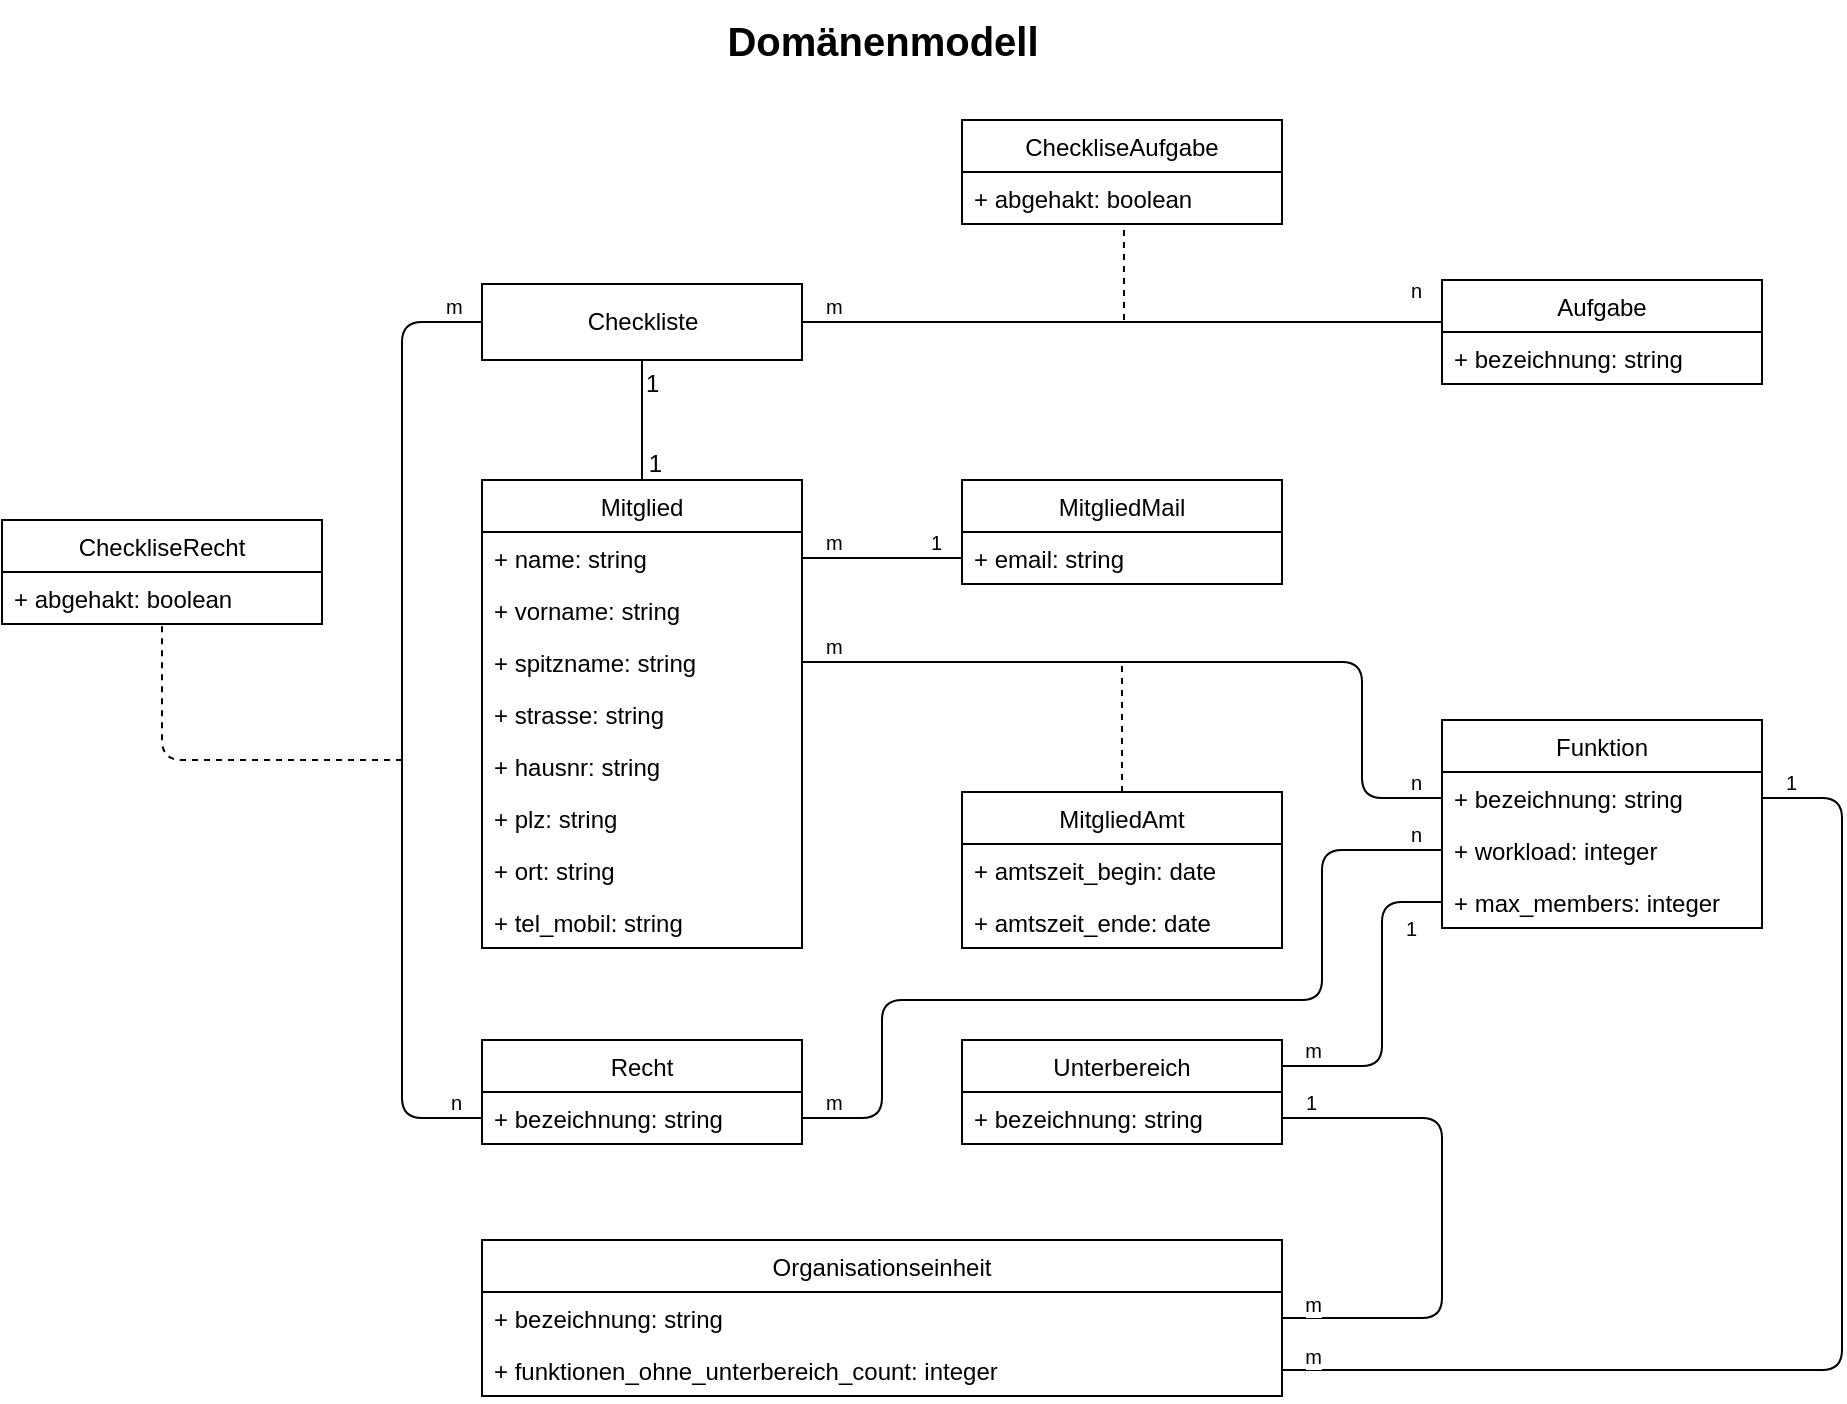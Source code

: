 <mxfile version="13.2.4" type="device" pages="10"><diagram id="5v4lMg95DWI_eX0DlcwA" name="Domänenmodell"><mxGraphModel dx="1422" dy="822" grid="1" gridSize="10" guides="1" tooltips="1" connect="1" arrows="1" fold="1" page="1" pageScale="1" pageWidth="827" pageHeight="1169" math="0" shadow="0"><root><mxCell id="CVHt_JrUo6zXdWpnYkzD-0"/><mxCell id="CVHt_JrUo6zXdWpnYkzD-1" parent="CVHt_JrUo6zXdWpnYkzD-0"/><mxCell id="AJLp5ug2IFIwR0f3gqyr-4" value="Checkliste" style="html=1;" parent="CVHt_JrUo6zXdWpnYkzD-1" vertex="1"><mxGeometry x="280" y="162" width="160" height="38" as="geometry"/></mxCell><mxCell id="QwA0hwAdOtoKUVG897j9-5" value="" style="endArrow=none;html=1;rounded=0;exitX=0.5;exitY=1;exitDx=0;exitDy=0;entryX=0.5;entryY=0;entryDx=0;entryDy=0;" parent="CVHt_JrUo6zXdWpnYkzD-1" source="AJLp5ug2IFIwR0f3gqyr-4" target="AJLp5ug2IFIwR0f3gqyr-0" edge="1"><mxGeometry relative="1" as="geometry"><mxPoint x="480" y="333" as="sourcePoint"/><mxPoint x="560" y="330" as="targetPoint"/></mxGeometry></mxCell><mxCell id="QwA0hwAdOtoKUVG897j9-6" value="1" style="resizable=0;html=1;align=left;verticalAlign=bottom;" parent="QwA0hwAdOtoKUVG897j9-5" connectable="0" vertex="1"><mxGeometry x="-1" relative="1" as="geometry"><mxPoint y="20" as="offset"/></mxGeometry></mxCell><mxCell id="QwA0hwAdOtoKUVG897j9-7" value="1" style="resizable=0;html=1;align=right;verticalAlign=bottom;" parent="QwA0hwAdOtoKUVG897j9-5" connectable="0" vertex="1"><mxGeometry x="1" relative="1" as="geometry"><mxPoint x="10" as="offset"/></mxGeometry></mxCell><mxCell id="P0RqZWIV6JTbPxDfG2-B-0" value="" style="endArrow=none;html=1;edgeStyle=orthogonalEdgeStyle;strokeColor=#000000;exitX=1;exitY=0.5;exitDx=0;exitDy=0;entryX=1;entryY=0.5;entryDx=0;entryDy=0;" parent="CVHt_JrUo6zXdWpnYkzD-1" source="Ec0IjpBlDjLezs8tYoUH-1" target="2zcUSkB0Xw7m84kH3Y_X-0" edge="1"><mxGeometry relative="1" as="geometry"><mxPoint x="960" y="520" as="sourcePoint"/><mxPoint x="970" y="540" as="targetPoint"/><Array as="points"><mxPoint x="960" y="419"/><mxPoint x="960" y="705"/></Array></mxGeometry></mxCell><mxCell id="P0RqZWIV6JTbPxDfG2-B-1" value="1" style="resizable=0;html=1;align=left;verticalAlign=bottom;labelBackgroundColor=#ffffff;fontSize=10;" parent="P0RqZWIV6JTbPxDfG2-B-0" connectable="0" vertex="1"><mxGeometry x="-1" relative="1" as="geometry"><mxPoint x="10" as="offset"/></mxGeometry></mxCell><mxCell id="P0RqZWIV6JTbPxDfG2-B-2" value="m" style="resizable=0;html=1;align=right;verticalAlign=bottom;labelBackgroundColor=#ffffff;fontSize=10;" parent="P0RqZWIV6JTbPxDfG2-B-0" connectable="0" vertex="1"><mxGeometry x="1" relative="1" as="geometry"><mxPoint x="20" y="1" as="offset"/></mxGeometry></mxCell><mxCell id="P0RqZWIV6JTbPxDfG2-B-3" value="" style="endArrow=none;html=1;edgeStyle=orthogonalEdgeStyle;strokeColor=#000000;exitX=0;exitY=0.5;exitDx=0;exitDy=0;entryX=1;entryY=0.25;entryDx=0;entryDy=0;" parent="CVHt_JrUo6zXdWpnYkzD-1" source="Ec0IjpBlDjLezs8tYoUH-3" target="J1iv-L59WnQ9ucRryDmm-0" edge="1"><mxGeometry relative="1" as="geometry"><mxPoint x="700" y="520" as="sourcePoint"/><mxPoint x="860" y="520" as="targetPoint"/><Array as="points"><mxPoint x="730" y="471"/><mxPoint x="730" y="553"/></Array></mxGeometry></mxCell><mxCell id="P0RqZWIV6JTbPxDfG2-B-4" value="1" style="resizable=0;html=1;align=left;verticalAlign=bottom;labelBackgroundColor=#ffffff;fontSize=10;" parent="P0RqZWIV6JTbPxDfG2-B-3" connectable="0" vertex="1"><mxGeometry x="-1" relative="1" as="geometry"><mxPoint x="-20" y="21" as="offset"/></mxGeometry></mxCell><mxCell id="P0RqZWIV6JTbPxDfG2-B-5" value="m" style="resizable=0;html=1;align=right;verticalAlign=bottom;labelBackgroundColor=#ffffff;fontSize=10;" parent="P0RqZWIV6JTbPxDfG2-B-3" connectable="0" vertex="1"><mxGeometry x="1" relative="1" as="geometry"><mxPoint x="20" as="offset"/></mxGeometry></mxCell><mxCell id="P0RqZWIV6JTbPxDfG2-B-6" value="" style="endArrow=none;html=1;edgeStyle=orthogonalEdgeStyle;strokeColor=#000000;exitX=1;exitY=0.5;exitDx=0;exitDy=0;entryX=0;entryY=0.5;entryDx=0;entryDy=0;" parent="CVHt_JrUo6zXdWpnYkzD-1" source="KUJXxDhy3PLL4VdOwzVp-10" target="Ec0IjpBlDjLezs8tYoUH-2" edge="1"><mxGeometry relative="1" as="geometry"><mxPoint x="700" y="520" as="sourcePoint"/><mxPoint x="860" y="520" as="targetPoint"/><Array as="points"><mxPoint x="480" y="579"/><mxPoint x="480" y="520"/><mxPoint x="700" y="520"/><mxPoint x="700" y="445"/></Array></mxGeometry></mxCell><mxCell id="P0RqZWIV6JTbPxDfG2-B-7" value="m" style="resizable=0;html=1;align=left;verticalAlign=bottom;labelBackgroundColor=#ffffff;fontSize=10;" parent="P0RqZWIV6JTbPxDfG2-B-6" connectable="0" vertex="1"><mxGeometry x="-1" relative="1" as="geometry"><mxPoint x="10" as="offset"/></mxGeometry></mxCell><mxCell id="P0RqZWIV6JTbPxDfG2-B-8" value="n" style="resizable=0;html=1;align=right;verticalAlign=bottom;labelBackgroundColor=#ffffff;fontSize=10;" parent="P0RqZWIV6JTbPxDfG2-B-6" connectable="0" vertex="1"><mxGeometry x="1" relative="1" as="geometry"><mxPoint x="-10" as="offset"/></mxGeometry></mxCell><mxCell id="P0RqZWIV6JTbPxDfG2-B-15" value="" style="endArrow=none;html=1;edgeStyle=orthogonalEdgeStyle;strokeColor=#000000;exitX=1;exitY=0.5;exitDx=0;exitDy=0;entryX=0;entryY=0.5;entryDx=0;entryDy=0;" parent="CVHt_JrUo6zXdWpnYkzD-1" source="AJLp5ug2IFIwR0f3gqyr-1" target="Rt7o9LyxmF1OzPpuNAbX-1" edge="1"><mxGeometry relative="1" as="geometry"><mxPoint x="700" y="520" as="sourcePoint"/><mxPoint x="860" y="520" as="targetPoint"/></mxGeometry></mxCell><mxCell id="P0RqZWIV6JTbPxDfG2-B-16" value="m" style="resizable=0;html=1;align=left;verticalAlign=bottom;labelBackgroundColor=#ffffff;fontSize=10;" parent="P0RqZWIV6JTbPxDfG2-B-15" connectable="0" vertex="1"><mxGeometry x="-1" relative="1" as="geometry"><mxPoint x="10" as="offset"/></mxGeometry></mxCell><mxCell id="P0RqZWIV6JTbPxDfG2-B-17" value="1" style="resizable=0;html=1;align=right;verticalAlign=bottom;labelBackgroundColor=#ffffff;fontSize=10;" parent="P0RqZWIV6JTbPxDfG2-B-15" connectable="0" vertex="1"><mxGeometry x="1" relative="1" as="geometry"><mxPoint x="-10" as="offset"/></mxGeometry></mxCell><mxCell id="2zcUSkB0Xw7m84kH3Y_X-1" value="" style="endArrow=none;html=1;edgeStyle=orthogonalEdgeStyle;strokeColor=#000000;exitX=1;exitY=0.5;exitDx=0;exitDy=0;entryX=1;entryY=0.5;entryDx=0;entryDy=0;" edge="1" parent="CVHt_JrUo6zXdWpnYkzD-1" source="J1iv-L59WnQ9ucRryDmm-1" target="Ec0IjpBlDjLezs8tYoUH-10"><mxGeometry relative="1" as="geometry"><mxPoint x="930" y="429" as="sourcePoint"/><mxPoint x="690" y="715" as="targetPoint"/><Array as="points"><mxPoint x="760" y="579"/><mxPoint x="760" y="679"/></Array></mxGeometry></mxCell><mxCell id="2zcUSkB0Xw7m84kH3Y_X-2" value="1" style="resizable=0;html=1;align=left;verticalAlign=bottom;labelBackgroundColor=#ffffff;fontSize=10;" connectable="0" vertex="1" parent="2zcUSkB0Xw7m84kH3Y_X-1"><mxGeometry x="-1" relative="1" as="geometry"><mxPoint x="10" as="offset"/></mxGeometry></mxCell><mxCell id="2zcUSkB0Xw7m84kH3Y_X-3" value="m" style="resizable=0;html=1;align=right;verticalAlign=bottom;labelBackgroundColor=#ffffff;fontSize=10;" connectable="0" vertex="1" parent="2zcUSkB0Xw7m84kH3Y_X-1"><mxGeometry x="1" relative="1" as="geometry"><mxPoint x="20" y="1" as="offset"/></mxGeometry></mxCell><mxCell id="2zcUSkB0Xw7m84kH3Y_X-9" value="" style="edgeStyle=orthogonalEdgeStyle;rounded=0;orthogonalLoop=1;jettySize=auto;html=1;endArrow=none;endFill=0;" edge="1" parent="CVHt_JrUo6zXdWpnYkzD-1" source="AJLp5ug2IFIwR0f3gqyr-0" target="AJLp5ug2IFIwR0f3gqyr-4"><mxGeometry relative="1" as="geometry"/></mxCell><mxCell id="2zcUSkB0Xw7m84kH3Y_X-5" value="" style="endArrow=none;html=1;edgeStyle=orthogonalEdgeStyle;strokeColor=#000000;exitX=1;exitY=0.5;exitDx=0;exitDy=0;entryX=0;entryY=0.25;entryDx=0;entryDy=0;rounded=0;" edge="1" parent="CVHt_JrUo6zXdWpnYkzD-1" source="AJLp5ug2IFIwR0f3gqyr-4" target="nOswgu3iBFAkYoYSDofz-4"><mxGeometry relative="1" as="geometry"><mxPoint x="450" y="589" as="sourcePoint"/><mxPoint x="530" y="589" as="targetPoint"/><Array as="points"><mxPoint x="760" y="181"/></Array></mxGeometry></mxCell><mxCell id="2zcUSkB0Xw7m84kH3Y_X-6" value="m" style="resizable=0;html=1;align=left;verticalAlign=bottom;labelBackgroundColor=#ffffff;fontSize=10;" connectable="0" vertex="1" parent="2zcUSkB0Xw7m84kH3Y_X-5"><mxGeometry x="-1" relative="1" as="geometry"><mxPoint x="10" as="offset"/></mxGeometry></mxCell><mxCell id="2zcUSkB0Xw7m84kH3Y_X-7" value="n" style="resizable=0;html=1;align=right;verticalAlign=bottom;labelBackgroundColor=#ffffff;fontSize=10;" connectable="0" vertex="1" parent="2zcUSkB0Xw7m84kH3Y_X-5"><mxGeometry x="1" relative="1" as="geometry"><mxPoint x="-10" as="offset"/></mxGeometry></mxCell><mxCell id="2zcUSkB0Xw7m84kH3Y_X-8" value="" style="endArrow=none;dashed=1;html=1;entryX=0.506;entryY=1.077;entryDx=0;entryDy=0;entryPerimeter=0;" edge="1" parent="CVHt_JrUo6zXdWpnYkzD-1" target="nOswgu3iBFAkYoYSDofz-1"><mxGeometry width="50" height="50" relative="1" as="geometry"><mxPoint x="601" y="180" as="sourcePoint"/><mxPoint x="810" y="340" as="targetPoint"/></mxGeometry></mxCell><mxCell id="FiF6eHkqGA58wFeyO3z2-4" value="" style="endArrow=none;dashed=1;html=1;entryX=0.5;entryY=1;entryDx=0;entryDy=0;entryPerimeter=0;" edge="1" parent="CVHt_JrUo6zXdWpnYkzD-1" target="FiF6eHkqGA58wFeyO3z2-1"><mxGeometry width="50" height="50" relative="1" as="geometry"><mxPoint x="240" y="400" as="sourcePoint"/><mxPoint x="100.0" y="410.002" as="targetPoint"/><Array as="points"><mxPoint x="120" y="400"/></Array></mxGeometry></mxCell><mxCell id="FiF6eHkqGA58wFeyO3z2-8" value="" style="endArrow=none;html=1;edgeStyle=orthogonalEdgeStyle;strokeColor=#000000;exitX=0;exitY=0.5;exitDx=0;exitDy=0;entryX=0;entryY=0.5;entryDx=0;entryDy=0;rounded=1;" edge="1" parent="CVHt_JrUo6zXdWpnYkzD-1" source="AJLp5ug2IFIwR0f3gqyr-4" target="KUJXxDhy3PLL4VdOwzVp-10"><mxGeometry relative="1" as="geometry"><mxPoint x="450" y="191" as="sourcePoint"/><mxPoint x="770" y="183" as="targetPoint"/><Array as="points"><mxPoint x="240" y="181"/><mxPoint x="240" y="579"/></Array></mxGeometry></mxCell><mxCell id="FiF6eHkqGA58wFeyO3z2-9" value="m" style="resizable=0;html=1;align=left;verticalAlign=bottom;labelBackgroundColor=#ffffff;fontSize=10;" connectable="0" vertex="1" parent="FiF6eHkqGA58wFeyO3z2-8"><mxGeometry x="-1" relative="1" as="geometry"><mxPoint x="-20" as="offset"/></mxGeometry></mxCell><mxCell id="FiF6eHkqGA58wFeyO3z2-10" value="n" style="resizable=0;html=1;align=right;verticalAlign=bottom;labelBackgroundColor=#ffffff;fontSize=10;" connectable="0" vertex="1" parent="FiF6eHkqGA58wFeyO3z2-8"><mxGeometry x="1" relative="1" as="geometry"><mxPoint x="-10" as="offset"/></mxGeometry></mxCell><mxCell id="FiF6eHkqGA58wFeyO3z2-12" value="" style="endArrow=none;html=1;edgeStyle=orthogonalEdgeStyle;strokeColor=#000000;exitX=1;exitY=0.5;exitDx=0;exitDy=0;entryX=0;entryY=0.5;entryDx=0;entryDy=0;rounded=1;" edge="1" parent="CVHt_JrUo6zXdWpnYkzD-1" source="AJLp5ug2IFIwR0f3gqyr-3" target="Ec0IjpBlDjLezs8tYoUH-1"><mxGeometry relative="1" as="geometry"><mxPoint x="450" y="191" as="sourcePoint"/><mxPoint x="770" y="183" as="targetPoint"/><Array as="points"><mxPoint x="720" y="351"/><mxPoint x="720" y="419"/></Array></mxGeometry></mxCell><mxCell id="FiF6eHkqGA58wFeyO3z2-13" value="m" style="resizable=0;html=1;align=left;verticalAlign=bottom;labelBackgroundColor=#ffffff;fontSize=10;" connectable="0" vertex="1" parent="FiF6eHkqGA58wFeyO3z2-12"><mxGeometry x="-1" relative="1" as="geometry"><mxPoint x="10" as="offset"/></mxGeometry></mxCell><mxCell id="FiF6eHkqGA58wFeyO3z2-14" value="n" style="resizable=0;html=1;align=right;verticalAlign=bottom;labelBackgroundColor=#ffffff;fontSize=10;" connectable="0" vertex="1" parent="FiF6eHkqGA58wFeyO3z2-12"><mxGeometry x="1" relative="1" as="geometry"><mxPoint x="-10" as="offset"/></mxGeometry></mxCell><mxCell id="FiF6eHkqGA58wFeyO3z2-15" value="" style="endArrow=none;dashed=1;html=1;exitX=0.5;exitY=0;exitDx=0;exitDy=0;" edge="1" parent="CVHt_JrUo6zXdWpnYkzD-1" source="0nUljUjEblgGIQhDRi3a-0"><mxGeometry width="50" height="50" relative="1" as="geometry"><mxPoint x="611" y="190" as="sourcePoint"/><mxPoint x="600" y="350" as="targetPoint"/></mxGeometry></mxCell><mxCell id="nOswgu3iBFAkYoYSDofz-4" value="Aufgabe" style="swimlane;fontStyle=0;childLayout=stackLayout;horizontal=1;startSize=26;horizontalStack=0;resizeParent=1;resizeParentMax=0;resizeLast=0;collapsible=1;marginBottom=0;" parent="CVHt_JrUo6zXdWpnYkzD-1" vertex="1"><mxGeometry x="760" y="160" width="160" height="52" as="geometry"><mxRectangle x="560" y="240" width="90" height="26" as="alternateBounds"/></mxGeometry></mxCell><mxCell id="nOswgu3iBFAkYoYSDofz-5" value="+ bezeichnung: string" style="text;strokeColor=none;fillColor=none;align=left;verticalAlign=top;spacingLeft=4;spacingRight=4;overflow=hidden;rotatable=0;points=[[0,0.5],[1,0.5]];portConstraint=eastwest;" parent="nOswgu3iBFAkYoYSDofz-4" vertex="1"><mxGeometry y="26" width="160" height="26" as="geometry"/></mxCell><mxCell id="AJLp5ug2IFIwR0f3gqyr-0" value="Mitglied" style="swimlane;fontStyle=0;childLayout=stackLayout;horizontal=1;startSize=26;horizontalStack=0;resizeParent=1;resizeParentMax=0;resizeLast=0;collapsible=1;marginBottom=0;" parent="CVHt_JrUo6zXdWpnYkzD-1" vertex="1"><mxGeometry x="280" y="260" width="160" height="234" as="geometry"><mxRectangle x="344" y="460" width="90" height="26" as="alternateBounds"/></mxGeometry></mxCell><mxCell id="AJLp5ug2IFIwR0f3gqyr-1" value="+ name: string" style="text;strokeColor=none;fillColor=none;align=left;verticalAlign=top;spacingLeft=4;spacingRight=4;overflow=hidden;rotatable=0;points=[[0,0.5],[1,0.5]];portConstraint=eastwest;" parent="AJLp5ug2IFIwR0f3gqyr-0" vertex="1"><mxGeometry y="26" width="160" height="26" as="geometry"/></mxCell><mxCell id="AJLp5ug2IFIwR0f3gqyr-2" value="+ vorname: string" style="text;strokeColor=none;fillColor=none;align=left;verticalAlign=top;spacingLeft=4;spacingRight=4;overflow=hidden;rotatable=0;points=[[0,0.5],[1,0.5]];portConstraint=eastwest;" parent="AJLp5ug2IFIwR0f3gqyr-0" vertex="1"><mxGeometry y="52" width="160" height="26" as="geometry"/></mxCell><mxCell id="AJLp5ug2IFIwR0f3gqyr-3" value="+ spitzname: string" style="text;strokeColor=none;fillColor=none;align=left;verticalAlign=top;spacingLeft=4;spacingRight=4;overflow=hidden;rotatable=0;points=[[0,0.5],[1,0.5]];portConstraint=eastwest;" parent="AJLp5ug2IFIwR0f3gqyr-0" vertex="1"><mxGeometry y="78" width="160" height="26" as="geometry"/></mxCell><mxCell id="QwA0hwAdOtoKUVG897j9-0" value="+ strasse: string" style="text;strokeColor=none;fillColor=none;align=left;verticalAlign=top;spacingLeft=4;spacingRight=4;overflow=hidden;rotatable=0;points=[[0,0.5],[1,0.5]];portConstraint=eastwest;" parent="AJLp5ug2IFIwR0f3gqyr-0" vertex="1"><mxGeometry y="104" width="160" height="26" as="geometry"/></mxCell><mxCell id="QwA0hwAdOtoKUVG897j9-1" value="+ hausnr: string" style="text;strokeColor=none;fillColor=none;align=left;verticalAlign=top;spacingLeft=4;spacingRight=4;overflow=hidden;rotatable=0;points=[[0,0.5],[1,0.5]];portConstraint=eastwest;" parent="AJLp5ug2IFIwR0f3gqyr-0" vertex="1"><mxGeometry y="130" width="160" height="26" as="geometry"/></mxCell><mxCell id="QwA0hwAdOtoKUVG897j9-2" value="+ plz: string" style="text;strokeColor=none;fillColor=none;align=left;verticalAlign=top;spacingLeft=4;spacingRight=4;overflow=hidden;rotatable=0;points=[[0,0.5],[1,0.5]];portConstraint=eastwest;" parent="AJLp5ug2IFIwR0f3gqyr-0" vertex="1"><mxGeometry y="156" width="160" height="26" as="geometry"/></mxCell><mxCell id="QwA0hwAdOtoKUVG897j9-4" value="+ ort: string" style="text;strokeColor=none;fillColor=none;align=left;verticalAlign=top;spacingLeft=4;spacingRight=4;overflow=hidden;rotatable=0;points=[[0,0.5],[1,0.5]];portConstraint=eastwest;" parent="AJLp5ug2IFIwR0f3gqyr-0" vertex="1"><mxGeometry y="182" width="160" height="26" as="geometry"/></mxCell><mxCell id="QwA0hwAdOtoKUVG897j9-3" value="+ tel_mobil: string" style="text;strokeColor=none;fillColor=none;align=left;verticalAlign=top;spacingLeft=4;spacingRight=4;overflow=hidden;rotatable=0;points=[[0,0.5],[1,0.5]];portConstraint=eastwest;" parent="AJLp5ug2IFIwR0f3gqyr-0" vertex="1"><mxGeometry y="208" width="160" height="26" as="geometry"/></mxCell><mxCell id="Rt7o9LyxmF1OzPpuNAbX-0" value="MitgliedMail" style="swimlane;fontStyle=0;childLayout=stackLayout;horizontal=1;startSize=26;horizontalStack=0;resizeParent=1;resizeParentMax=0;resizeLast=0;collapsible=1;marginBottom=0;" parent="CVHt_JrUo6zXdWpnYkzD-1" vertex="1"><mxGeometry x="520" y="260" width="160" height="52" as="geometry"><mxRectangle x="344" y="460" width="90" height="26" as="alternateBounds"/></mxGeometry></mxCell><mxCell id="Rt7o9LyxmF1OzPpuNAbX-1" value="+ email: string" style="text;strokeColor=none;fillColor=none;align=left;verticalAlign=top;spacingLeft=4;spacingRight=4;overflow=hidden;rotatable=0;points=[[0,0.5],[1,0.5]];portConstraint=eastwest;" parent="Rt7o9LyxmF1OzPpuNAbX-0" vertex="1"><mxGeometry y="26" width="160" height="26" as="geometry"/></mxCell><mxCell id="KUJXxDhy3PLL4VdOwzVp-9" value="Recht" style="swimlane;fontStyle=0;childLayout=stackLayout;horizontal=1;startSize=26;horizontalStack=0;resizeParent=1;resizeParentMax=0;resizeLast=0;collapsible=1;marginBottom=0;" parent="CVHt_JrUo6zXdWpnYkzD-1" vertex="1"><mxGeometry x="280" y="540" width="160" height="52" as="geometry"><mxRectangle x="344" y="460" width="90" height="26" as="alternateBounds"/></mxGeometry></mxCell><mxCell id="KUJXxDhy3PLL4VdOwzVp-10" value="+ bezeichnung: string" style="text;strokeColor=none;fillColor=none;align=left;verticalAlign=top;spacingLeft=4;spacingRight=4;overflow=hidden;rotatable=0;points=[[0,0.5],[1,0.5]];portConstraint=eastwest;" parent="KUJXxDhy3PLL4VdOwzVp-9" vertex="1"><mxGeometry y="26" width="160" height="26" as="geometry"/></mxCell><mxCell id="J1iv-L59WnQ9ucRryDmm-0" value="Unterbereich" style="swimlane;fontStyle=0;childLayout=stackLayout;horizontal=1;startSize=26;horizontalStack=0;resizeParent=1;resizeParentMax=0;resizeLast=0;collapsible=1;marginBottom=0;" parent="CVHt_JrUo6zXdWpnYkzD-1" vertex="1"><mxGeometry x="520" y="540" width="160" height="52" as="geometry"><mxRectangle x="344" y="460" width="90" height="26" as="alternateBounds"/></mxGeometry></mxCell><mxCell id="J1iv-L59WnQ9ucRryDmm-1" value="+ bezeichnung: string" style="text;strokeColor=none;fillColor=none;align=left;verticalAlign=top;spacingLeft=4;spacingRight=4;overflow=hidden;rotatable=0;points=[[0,0.5],[1,0.5]];portConstraint=eastwest;" parent="J1iv-L59WnQ9ucRryDmm-0" vertex="1"><mxGeometry y="26" width="160" height="26" as="geometry"/></mxCell><mxCell id="Ec0IjpBlDjLezs8tYoUH-0" value="Funktion" style="swimlane;fontStyle=0;childLayout=stackLayout;horizontal=1;startSize=26;horizontalStack=0;resizeParent=1;resizeParentMax=0;resizeLast=0;collapsible=1;marginBottom=0;" parent="CVHt_JrUo6zXdWpnYkzD-1" vertex="1"><mxGeometry x="760" y="380" width="160" height="104" as="geometry"><mxRectangle x="344" y="460" width="90" height="26" as="alternateBounds"/></mxGeometry></mxCell><mxCell id="Ec0IjpBlDjLezs8tYoUH-1" value="+ bezeichnung: string" style="text;strokeColor=none;fillColor=none;align=left;verticalAlign=top;spacingLeft=4;spacingRight=4;overflow=hidden;rotatable=0;points=[[0,0.5],[1,0.5]];portConstraint=eastwest;" parent="Ec0IjpBlDjLezs8tYoUH-0" vertex="1"><mxGeometry y="26" width="160" height="26" as="geometry"/></mxCell><mxCell id="Ec0IjpBlDjLezs8tYoUH-2" value="+ workload: integer" style="text;strokeColor=none;fillColor=none;align=left;verticalAlign=top;spacingLeft=4;spacingRight=4;overflow=hidden;rotatable=0;points=[[0,0.5],[1,0.5]];portConstraint=eastwest;" parent="Ec0IjpBlDjLezs8tYoUH-0" vertex="1"><mxGeometry y="52" width="160" height="26" as="geometry"/></mxCell><mxCell id="Ec0IjpBlDjLezs8tYoUH-3" value="+ max_members: integer" style="text;align=left;verticalAlign=top;spacingLeft=4;spacingRight=4;overflow=hidden;rotatable=0;points=[[0,0.5],[1,0.5]];portConstraint=eastwest;" parent="Ec0IjpBlDjLezs8tYoUH-0" vertex="1"><mxGeometry y="78" width="160" height="26" as="geometry"/></mxCell><mxCell id="Ec0IjpBlDjLezs8tYoUH-9" value="Organisationseinheit" style="swimlane;fontStyle=0;childLayout=stackLayout;horizontal=1;startSize=26;horizontalStack=0;resizeParent=1;resizeParentMax=0;resizeLast=0;collapsible=1;marginBottom=0;" parent="CVHt_JrUo6zXdWpnYkzD-1" vertex="1"><mxGeometry x="280" y="640" width="400" height="78" as="geometry"><mxRectangle x="344" y="460" width="90" height="26" as="alternateBounds"/></mxGeometry></mxCell><mxCell id="Ec0IjpBlDjLezs8tYoUH-10" value="+ bezeichnung: string" style="text;strokeColor=none;fillColor=none;align=left;verticalAlign=top;spacingLeft=4;spacingRight=4;overflow=hidden;rotatable=0;points=[[0,0.5],[1,0.5]];portConstraint=eastwest;" parent="Ec0IjpBlDjLezs8tYoUH-9" vertex="1"><mxGeometry y="26" width="400" height="26" as="geometry"/></mxCell><mxCell id="2zcUSkB0Xw7m84kH3Y_X-0" value="+ funktionen_ohne_unterbereich_count: integer" style="text;strokeColor=none;fillColor=none;align=left;verticalAlign=top;spacingLeft=4;spacingRight=4;overflow=hidden;rotatable=0;points=[[0,0.5],[1,0.5]];portConstraint=eastwest;" vertex="1" parent="Ec0IjpBlDjLezs8tYoUH-9"><mxGeometry y="52" width="400" height="26" as="geometry"/></mxCell><mxCell id="nOswgu3iBFAkYoYSDofz-0" value="CheckliseAufgabe" style="swimlane;fontStyle=0;childLayout=stackLayout;horizontal=1;startSize=26;horizontalStack=0;resizeParent=1;resizeParentMax=0;resizeLast=0;collapsible=1;marginBottom=0;" parent="CVHt_JrUo6zXdWpnYkzD-1" vertex="1"><mxGeometry x="520" y="80" width="160" height="52" as="geometry"><mxRectangle x="344" y="460" width="90" height="26" as="alternateBounds"/></mxGeometry></mxCell><mxCell id="nOswgu3iBFAkYoYSDofz-1" value="+ abgehakt: boolean" style="text;strokeColor=none;fillColor=none;align=left;verticalAlign=top;spacingLeft=4;spacingRight=4;overflow=hidden;rotatable=0;points=[[0,0.5],[1,0.5]];portConstraint=eastwest;" parent="nOswgu3iBFAkYoYSDofz-0" vertex="1"><mxGeometry y="26" width="160" height="26" as="geometry"/></mxCell><mxCell id="FiF6eHkqGA58wFeyO3z2-0" value="CheckliseRecht" style="swimlane;fontStyle=0;childLayout=stackLayout;horizontal=1;startSize=26;horizontalStack=0;resizeParent=1;resizeParentMax=0;resizeLast=0;collapsible=1;marginBottom=0;fillColor=#FFFFFF;" vertex="1" parent="CVHt_JrUo6zXdWpnYkzD-1"><mxGeometry x="40" y="280" width="160" height="52" as="geometry"><mxRectangle y="272" width="90" height="26" as="alternateBounds"/></mxGeometry></mxCell><mxCell id="FiF6eHkqGA58wFeyO3z2-1" value="+ abgehakt: boolean" style="text;strokeColor=none;fillColor=none;align=left;verticalAlign=top;spacingLeft=4;spacingRight=4;overflow=hidden;rotatable=0;points=[[0,0.5],[1,0.5]];portConstraint=eastwest;" vertex="1" parent="FiF6eHkqGA58wFeyO3z2-0"><mxGeometry y="26" width="160" height="26" as="geometry"/></mxCell><mxCell id="0nUljUjEblgGIQhDRi3a-0" value="MitgliedAmt" style="swimlane;fontStyle=0;childLayout=stackLayout;horizontal=1;startSize=26;horizontalStack=0;resizeParent=1;resizeParentMax=0;resizeLast=0;collapsible=1;marginBottom=0;" parent="CVHt_JrUo6zXdWpnYkzD-1" vertex="1"><mxGeometry x="520" y="416" width="160" height="78" as="geometry"><mxRectangle x="320" y="358" width="160" height="26" as="alternateBounds"/></mxGeometry></mxCell><mxCell id="P0RqZWIV6JTbPxDfG2-B-24" value="+ amtszeit_begin: date" style="text;strokeColor=none;fillColor=none;align=left;verticalAlign=top;spacingLeft=4;spacingRight=4;overflow=hidden;rotatable=0;points=[[0,0.5],[1,0.5]];portConstraint=eastwest;" parent="0nUljUjEblgGIQhDRi3a-0" vertex="1"><mxGeometry y="26" width="160" height="26" as="geometry"/></mxCell><mxCell id="FiF6eHkqGA58wFeyO3z2-11" value="+ amtszeit_ende: date" style="text;strokeColor=none;fillColor=none;align=left;verticalAlign=top;spacingLeft=4;spacingRight=4;overflow=hidden;rotatable=0;points=[[0,0.5],[1,0.5]];portConstraint=eastwest;" vertex="1" parent="0nUljUjEblgGIQhDRi3a-0"><mxGeometry y="52" width="160" height="26" as="geometry"/></mxCell><mxCell id="FiF6eHkqGA58wFeyO3z2-16" value="&lt;font style=&quot;font-size: 20px&quot;&gt;Domänenmodell&lt;/font&gt;" style="text;strokeColor=none;fillColor=none;html=1;fontSize=24;fontStyle=1;verticalAlign=middle;align=center;" vertex="1" parent="CVHt_JrUo6zXdWpnYkzD-1"><mxGeometry x="430" y="20" width="100" height="40" as="geometry"/></mxCell></root></mxGraphModel></diagram><diagram id="-GaCeGY9IQlKQTL6xgo8" name="Klassendiagramm"><mxGraphModel dx="1422" dy="822" grid="1" gridSize="10" guides="1" tooltips="1" connect="1" arrows="1" fold="1" page="1" pageScale="1" pageWidth="827" pageHeight="1169" math="0" shadow="0"><root><mxCell id="0y8ZE8eVX21EEAkt_wUZ-0"/><mxCell id="0y8ZE8eVX21EEAkt_wUZ-1" parent="0y8ZE8eVX21EEAkt_wUZ-0"/><mxCell id="GwhSxlk-UR4cVyUM-1WY-5" style="edgeStyle=orthogonalEdgeStyle;rounded=1;orthogonalLoop=1;jettySize=auto;html=1;exitX=0.25;exitY=1;exitDx=0;exitDy=0;entryX=0.5;entryY=0;entryDx=0;entryDy=0;endArrow=none;endFill=0;" edge="1" parent="0y8ZE8eVX21EEAkt_wUZ-1" source="0y8ZE8eVX21EEAkt_wUZ-2" target="0y8ZE8eVX21EEAkt_wUZ-3"><mxGeometry relative="1" as="geometry"/></mxCell><mxCell id="GwhSxlk-UR4cVyUM-1WY-6" style="edgeStyle=orthogonalEdgeStyle;rounded=1;orthogonalLoop=1;jettySize=auto;html=1;exitX=0.75;exitY=1;exitDx=0;exitDy=0;entryX=0.5;entryY=0;entryDx=0;entryDy=0;endArrow=none;endFill=0;" edge="1" parent="0y8ZE8eVX21EEAkt_wUZ-1" source="0y8ZE8eVX21EEAkt_wUZ-2" target="0y8ZE8eVX21EEAkt_wUZ-4"><mxGeometry relative="1" as="geometry"/></mxCell><mxCell id="0y8ZE8eVX21EEAkt_wUZ-2" value="Funktion" style="html=1;" parent="0y8ZE8eVX21EEAkt_wUZ-1" vertex="1"><mxGeometry x="260" y="80" width="120" height="40" as="geometry"/></mxCell><mxCell id="0y8ZE8eVX21EEAkt_wUZ-3" value="Unterbereich" style="html=1;" parent="0y8ZE8eVX21EEAkt_wUZ-1" vertex="1"><mxGeometry x="160" y="200" width="120" height="40" as="geometry"/></mxCell><mxCell id="AwnYPAzuCAvow4IcqfaM-1" style="edgeStyle=orthogonalEdgeStyle;rounded=1;orthogonalLoop=1;jettySize=auto;html=1;exitX=0;exitY=0.5;exitDx=0;exitDy=0;entryX=1;entryY=0.5;entryDx=0;entryDy=0;endArrow=none;endFill=0;" edge="1" parent="0y8ZE8eVX21EEAkt_wUZ-1" source="0y8ZE8eVX21EEAkt_wUZ-4" target="0y8ZE8eVX21EEAkt_wUZ-3"><mxGeometry relative="1" as="geometry"/></mxCell><mxCell id="0y8ZE8eVX21EEAkt_wUZ-4" value="Organisationseinheit" style="html=1;" parent="0y8ZE8eVX21EEAkt_wUZ-1" vertex="1"><mxGeometry x="360" y="200" width="120" height="40" as="geometry"/></mxCell><mxCell id="0y8ZE8eVX21EEAkt_wUZ-5" value="Recht" style="html=1;" parent="0y8ZE8eVX21EEAkt_wUZ-1" vertex="1"><mxGeometry x="164" y="320" width="120" height="40" as="geometry"/></mxCell><mxCell id="0y8ZE8eVX21EEAkt_wUZ-6" value="FunktionRecht" style="html=1;" parent="0y8ZE8eVX21EEAkt_wUZ-1" vertex="1"><mxGeometry x="60" y="80" width="120" height="40" as="geometry"/></mxCell><mxCell id="0y8ZE8eVX21EEAkt_wUZ-7" value="ChecklisteAufgabe" style="html=1;" parent="0y8ZE8eVX21EEAkt_wUZ-1" vertex="1"><mxGeometry x="660" y="440" width="120" height="40" as="geometry"/></mxCell><mxCell id="0y8ZE8eVX21EEAkt_wUZ-8" value="Aufgabe" style="html=1;" parent="0y8ZE8eVX21EEAkt_wUZ-1" vertex="1"><mxGeometry x="460" y="440" width="120" height="40" as="geometry"/></mxCell><mxCell id="0y8ZE8eVX21EEAkt_wUZ-9" value="Checkliste" style="html=1;" parent="0y8ZE8eVX21EEAkt_wUZ-1" vertex="1"><mxGeometry x="560" y="320" width="120" height="40" as="geometry"/></mxCell><mxCell id="0y8ZE8eVX21EEAkt_wUZ-10" value="Mitglied" style="html=1;" parent="0y8ZE8eVX21EEAkt_wUZ-1" vertex="1"><mxGeometry x="560" y="200" width="120" height="40" as="geometry"/></mxCell><mxCell id="0y8ZE8eVX21EEAkt_wUZ-11" value="MitgliedAmt" style="html=1;" parent="0y8ZE8eVX21EEAkt_wUZ-1" vertex="1"><mxGeometry x="460" y="80" width="120" height="40" as="geometry"/></mxCell><mxCell id="0y8ZE8eVX21EEAkt_wUZ-12" value="MitgliedMail" style="html=1;" parent="0y8ZE8eVX21EEAkt_wUZ-1" vertex="1"><mxGeometry x="660" y="80" width="120" height="40" as="geometry"/></mxCell><mxCell id="0y8ZE8eVX21EEAkt_wUZ-30" value="(Vereinfachtes) Klassendiagramm" style="text;html=1;strokeColor=none;fillColor=none;align=center;verticalAlign=middle;whiteSpace=wrap;rounded=0;fontStyle=1;fontSize=20;" parent="0y8ZE8eVX21EEAkt_wUZ-1" vertex="1"><mxGeometry x="240" y="30" width="400" height="20" as="geometry"/></mxCell><mxCell id="fs_LGrOt7kT_oy3FYgWH-0" value="" style="rounded=0;whiteSpace=wrap;html=1;" parent="0y8ZE8eVX21EEAkt_wUZ-1" vertex="1"><mxGeometry x="60" y="400" width="196" height="110" as="geometry"/></mxCell><mxCell id="fs_LGrOt7kT_oy3FYgWH-1" value="Legende" style="text;html=1;strokeColor=none;fillColor=none;align=left;verticalAlign=middle;whiteSpace=wrap;rounded=0;fontStyle=5" parent="0y8ZE8eVX21EEAkt_wUZ-1" vertex="1"><mxGeometry x="70" y="400" width="70" height="20" as="geometry"/></mxCell><mxCell id="fs_LGrOt7kT_oy3FYgWH-6" value="Komposition" style="text;html=1;strokeColor=none;fillColor=none;align=left;verticalAlign=middle;whiteSpace=wrap;rounded=0;" parent="0y8ZE8eVX21EEAkt_wUZ-1" vertex="1"><mxGeometry x="140" y="430" width="70" height="20" as="geometry"/></mxCell><mxCell id="fs_LGrOt7kT_oy3FYgWH-7" value="Mitglied" style="html=1;labelBackgroundColor=none;" parent="0y8ZE8eVX21EEAkt_wUZ-1" vertex="1"><mxGeometry x="70" y="480" width="60" height="20" as="geometry"/></mxCell><mxCell id="fs_LGrOt7kT_oy3FYgWH-8" value="Klasse" style="text;html=1;strokeColor=none;fillColor=none;align=left;verticalAlign=middle;whiteSpace=wrap;rounded=0;" parent="0y8ZE8eVX21EEAkt_wUZ-1" vertex="1"><mxGeometry x="140" y="480" width="70" height="20" as="geometry"/></mxCell><mxCell id="HiVpPol6eJBNJEcGNLrY-1" value="1" style="endArrow=open;html=1;endSize=12;startArrow=diamondThin;startSize=14;startFill=1;edgeStyle=orthogonalEdgeStyle;align=left;verticalAlign=bottom;exitX=0;exitY=0.5;exitDx=0;exitDy=0;entryX=0.5;entryY=1;entryDx=0;entryDy=0;" edge="1" parent="0y8ZE8eVX21EEAkt_wUZ-1" source="0y8ZE8eVX21EEAkt_wUZ-5" target="0y8ZE8eVX21EEAkt_wUZ-6"><mxGeometry x="-0.818" y="20" relative="1" as="geometry"><mxPoint x="330" y="300" as="sourcePoint"/><mxPoint x="120" y="170" as="targetPoint"/><Array as="points"><mxPoint x="120" y="340"/></Array><mxPoint as="offset"/></mxGeometry></mxCell><mxCell id="HiVpPol6eJBNJEcGNLrY-2" value="1" style="endArrow=open;html=1;endSize=12;startArrow=diamondThin;startSize=14;startFill=1;edgeStyle=orthogonalEdgeStyle;align=left;verticalAlign=bottom;exitX=0;exitY=0.5;exitDx=0;exitDy=0;entryX=1;entryY=0.5;entryDx=0;entryDy=0;" edge="1" parent="0y8ZE8eVX21EEAkt_wUZ-1" source="0y8ZE8eVX21EEAkt_wUZ-2" target="0y8ZE8eVX21EEAkt_wUZ-6"><mxGeometry x="-0.5" y="20" relative="1" as="geometry"><mxPoint x="130" y="10" as="sourcePoint"/><mxPoint x="130" y="90" as="targetPoint"/><mxPoint as="offset"/></mxGeometry></mxCell><mxCell id="HiVpPol6eJBNJEcGNLrY-3" value="1" style="endArrow=open;html=1;endSize=12;startArrow=diamondThin;startSize=14;startFill=1;edgeStyle=orthogonalEdgeStyle;align=left;verticalAlign=bottom;exitX=1;exitY=0.5;exitDx=0;exitDy=0;entryX=0;entryY=0.5;entryDx=0;entryDy=0;" edge="1" parent="0y8ZE8eVX21EEAkt_wUZ-1" source="0y8ZE8eVX21EEAkt_wUZ-2" target="0y8ZE8eVX21EEAkt_wUZ-11"><mxGeometry x="-0.75" relative="1" as="geometry"><mxPoint x="270" y="110" as="sourcePoint"/><mxPoint x="190" y="110" as="targetPoint"/><mxPoint as="offset"/></mxGeometry></mxCell><mxCell id="HiVpPol6eJBNJEcGNLrY-4" value="1" style="endArrow=open;html=1;endSize=12;startArrow=diamondThin;startSize=14;startFill=1;edgeStyle=orthogonalEdgeStyle;align=left;verticalAlign=bottom;exitX=0.25;exitY=0;exitDx=0;exitDy=0;entryX=0.5;entryY=1;entryDx=0;entryDy=0;" edge="1" parent="0y8ZE8eVX21EEAkt_wUZ-1" source="0y8ZE8eVX21EEAkt_wUZ-10" target="0y8ZE8eVX21EEAkt_wUZ-11"><mxGeometry x="-0.75" relative="1" as="geometry"><mxPoint x="390" y="110" as="sourcePoint"/><mxPoint x="470" y="110" as="targetPoint"/><mxPoint as="offset"/></mxGeometry></mxCell><mxCell id="HiVpPol6eJBNJEcGNLrY-5" value="1" style="endArrow=open;html=1;endSize=12;startArrow=diamondThin;startSize=14;startFill=1;edgeStyle=orthogonalEdgeStyle;align=left;verticalAlign=bottom;exitX=0.75;exitY=0;exitDx=0;exitDy=0;entryX=0.5;entryY=1;entryDx=0;entryDy=0;" edge="1" parent="0y8ZE8eVX21EEAkt_wUZ-1" source="0y8ZE8eVX21EEAkt_wUZ-10" target="0y8ZE8eVX21EEAkt_wUZ-12"><mxGeometry x="-0.75" relative="1" as="geometry"><mxPoint x="400" y="120" as="sourcePoint"/><mxPoint x="480" y="120" as="targetPoint"/><mxPoint as="offset"/></mxGeometry></mxCell><mxCell id="jHQRxlPqqLjbL37l8Fl8-0" value="1" style="endArrow=open;html=1;endSize=12;startArrow=diamondThin;startSize=14;startFill=1;edgeStyle=orthogonalEdgeStyle;align=left;verticalAlign=bottom;exitX=0.5;exitY=1;exitDx=0;exitDy=0;entryX=0.5;entryY=0;entryDx=0;entryDy=0;" edge="1" parent="0y8ZE8eVX21EEAkt_wUZ-1" source="0y8ZE8eVX21EEAkt_wUZ-10" target="0y8ZE8eVX21EEAkt_wUZ-9"><mxGeometry x="-0.5" y="10" relative="1" as="geometry"><mxPoint x="660" y="210" as="sourcePoint"/><mxPoint x="730" y="130" as="targetPoint"/><mxPoint as="offset"/></mxGeometry></mxCell><mxCell id="ZV0ZPXBjHB5jZxk-DFSa-0" value="1" style="endArrow=open;html=1;endSize=12;startArrow=diamondThin;startSize=14;startFill=1;edgeStyle=orthogonalEdgeStyle;align=left;verticalAlign=bottom;exitX=0.5;exitY=1;exitDx=0;exitDy=0;entryX=0.5;entryY=0;entryDx=0;entryDy=0;" edge="1" parent="0y8ZE8eVX21EEAkt_wUZ-1" source="0y8ZE8eVX21EEAkt_wUZ-9" target="0y8ZE8eVX21EEAkt_wUZ-7"><mxGeometry x="-0.5" y="10" relative="1" as="geometry"><mxPoint x="630" y="250" as="sourcePoint"/><mxPoint x="630" y="330" as="targetPoint"/><mxPoint as="offset"/></mxGeometry></mxCell><mxCell id="ZV0ZPXBjHB5jZxk-DFSa-1" value="1" style="endArrow=open;html=1;endSize=12;startArrow=diamondThin;startSize=14;startFill=1;edgeStyle=orthogonalEdgeStyle;align=left;verticalAlign=bottom;exitX=1;exitY=0.5;exitDx=0;exitDy=0;entryX=0;entryY=0.5;entryDx=0;entryDy=0;" edge="1" parent="0y8ZE8eVX21EEAkt_wUZ-1" source="0y8ZE8eVX21EEAkt_wUZ-8" target="0y8ZE8eVX21EEAkt_wUZ-7"><mxGeometry x="-0.5" relative="1" as="geometry"><mxPoint x="630" y="370" as="sourcePoint"/><mxPoint x="730" y="450" as="targetPoint"/><mxPoint as="offset"/></mxGeometry></mxCell><mxCell id="GwhSxlk-UR4cVyUM-1WY-2" value="ChecklisteRecht" style="html=1;" vertex="1" parent="0y8ZE8eVX21EEAkt_wUZ-1"><mxGeometry x="360" y="320" width="120" height="40" as="geometry"/></mxCell><mxCell id="GwhSxlk-UR4cVyUM-1WY-3" value="1" style="endArrow=open;html=1;endSize=12;startArrow=diamondThin;startSize=14;startFill=1;edgeStyle=orthogonalEdgeStyle;align=left;verticalAlign=bottom;exitX=0;exitY=0.5;exitDx=0;exitDy=0;entryX=1;entryY=0.5;entryDx=0;entryDy=0;" edge="1" parent="0y8ZE8eVX21EEAkt_wUZ-1" source="0y8ZE8eVX21EEAkt_wUZ-9" target="GwhSxlk-UR4cVyUM-1WY-2"><mxGeometry x="-0.5" y="20" relative="1" as="geometry"><mxPoint x="630" y="250" as="sourcePoint"/><mxPoint x="630" y="330" as="targetPoint"/><mxPoint as="offset"/><Array as="points"><mxPoint x="540" y="340"/><mxPoint x="540" y="340"/></Array></mxGeometry></mxCell><mxCell id="GwhSxlk-UR4cVyUM-1WY-4" value="1" style="endArrow=open;html=1;endSize=12;startArrow=diamondThin;startSize=14;startFill=1;edgeStyle=orthogonalEdgeStyle;align=left;verticalAlign=bottom;exitX=1;exitY=0.5;exitDx=0;exitDy=0;entryX=0;entryY=0.5;entryDx=0;entryDy=0;" edge="1" parent="0y8ZE8eVX21EEAkt_wUZ-1" source="0y8ZE8eVX21EEAkt_wUZ-5" target="GwhSxlk-UR4cVyUM-1WY-2"><mxGeometry x="-0.316" y="-22" relative="1" as="geometry"><mxPoint x="174" y="350" as="sourcePoint"/><mxPoint x="130" y="130" as="targetPoint"/><Array as="points"><mxPoint x="310" y="340"/><mxPoint x="310" y="340"/></Array><mxPoint x="-10" y="-2" as="offset"/></mxGeometry></mxCell><mxCell id="GwhSxlk-UR4cVyUM-1WY-10" value="1" style="endArrow=open;html=1;endSize=12;startArrow=diamondThin;startSize=14;startFill=1;edgeStyle=orthogonalEdgeStyle;align=left;verticalAlign=bottom;" edge="1" parent="0y8ZE8eVX21EEAkt_wUZ-1"><mxGeometry x="-0.2" y="-8" relative="1" as="geometry"><mxPoint x="74" y="440" as="sourcePoint"/><mxPoint x="124" y="440" as="targetPoint"/><mxPoint x="-8" y="-8" as="offset"/><Array as="points"><mxPoint x="94" y="440"/><mxPoint x="94" y="440"/></Array></mxGeometry></mxCell><mxCell id="GwhSxlk-UR4cVyUM-1WY-11" value="" style="endArrow=none;html=1;" edge="1" parent="0y8ZE8eVX21EEAkt_wUZ-1"><mxGeometry width="50" height="50" relative="1" as="geometry"><mxPoint x="77" y="460" as="sourcePoint"/><mxPoint x="123" y="460" as="targetPoint"/></mxGeometry></mxCell><mxCell id="GwhSxlk-UR4cVyUM-1WY-12" value="binäre Beziehung" style="text;html=1;strokeColor=none;fillColor=none;align=left;verticalAlign=middle;whiteSpace=wrap;rounded=0;" vertex="1" parent="0y8ZE8eVX21EEAkt_wUZ-1"><mxGeometry x="140" y="450" width="96" height="20" as="geometry"/></mxCell></root></mxGraphModel></diagram><diagram id="AsVw8zVLFvLbzTqLfMkw" name="Paketkomponenten"><mxGraphModel dx="1422" dy="822" grid="1" gridSize="10" guides="1" tooltips="1" connect="1" arrows="1" fold="1" page="1" pageScale="1" pageWidth="827" pageHeight="1169" math="0" shadow="0"><root><mxCell id="0"/><mxCell id="1" parent="0"/><mxCell id="ZtEYIvTHr4DzocXvCcvD-38" value="" style="group" parent="1" vertex="1" connectable="0"><mxGeometry x="80" y="100" width="200" height="100" as="geometry"/></mxCell><mxCell id="ZtEYIvTHr4DzocXvCcvD-39" value="Ämter" style="html=1;fontStyle=1;" parent="ZtEYIvTHr4DzocXvCcvD-38" vertex="1"><mxGeometry width="101.25" height="20" as="geometry"/></mxCell><mxCell id="ZtEYIvTHr4DzocXvCcvD-40" value="" style="rounded=0;whiteSpace=wrap;html=1;" parent="ZtEYIvTHr4DzocXvCcvD-38" vertex="1"><mxGeometry y="20" width="200" height="60" as="geometry"/></mxCell><mxCell id="ZtEYIvTHr4DzocXvCcvD-36" value="Funktionen auflisten" style="html=1;dropTarget=0;" parent="ZtEYIvTHr4DzocXvCcvD-38" vertex="1"><mxGeometry x="10" y="30" width="180" height="40" as="geometry"/></mxCell><mxCell id="ZtEYIvTHr4DzocXvCcvD-37" value="" style="shape=component;jettyWidth=8;jettyHeight=4;" parent="ZtEYIvTHr4DzocXvCcvD-36" vertex="1"><mxGeometry x="1" width="20" height="20" relative="1" as="geometry"><mxPoint x="-27" y="7" as="offset"/></mxGeometry></mxCell><mxCell id="ZtEYIvTHr4DzocXvCcvD-50" value="" style="group" parent="1" vertex="1" connectable="0"><mxGeometry x="80" y="350" width="200" height="140" as="geometry"/></mxCell><mxCell id="ZtEYIvTHr4DzocXvCcvD-51" value="Login" style="html=1;fontStyle=1;" parent="ZtEYIvTHr4DzocXvCcvD-50" vertex="1"><mxGeometry width="101.25" height="20" as="geometry"/></mxCell><mxCell id="ZtEYIvTHr4DzocXvCcvD-52" value="" style="rounded=0;whiteSpace=wrap;html=1;" parent="ZtEYIvTHr4DzocXvCcvD-50" vertex="1"><mxGeometry y="20" width="200" height="110" as="geometry"/></mxCell><mxCell id="ZtEYIvTHr4DzocXvCcvD-53" value="Loginseite zeigen" style="html=1;dropTarget=0;" parent="ZtEYIvTHr4DzocXvCcvD-50" vertex="1"><mxGeometry x="10" y="30" width="180" height="40" as="geometry"/></mxCell><mxCell id="ZtEYIvTHr4DzocXvCcvD-54" value="" style="shape=component;jettyWidth=8;jettyHeight=4;" parent="ZtEYIvTHr4DzocXvCcvD-53" vertex="1"><mxGeometry x="1" width="20" height="20" relative="1" as="geometry"><mxPoint x="-27" y="7" as="offset"/></mxGeometry></mxCell><mxCell id="ZtEYIvTHr4DzocXvCcvD-55" value="Ausloggen" style="html=1;dropTarget=0;" parent="ZtEYIvTHr4DzocXvCcvD-50" vertex="1"><mxGeometry x="10" y="80" width="180" height="40" as="geometry"/></mxCell><mxCell id="ZtEYIvTHr4DzocXvCcvD-56" value="" style="shape=component;jettyWidth=8;jettyHeight=4;" parent="ZtEYIvTHr4DzocXvCcvD-55" vertex="1"><mxGeometry x="1" width="20" height="20" relative="1" as="geometry"><mxPoint x="-27" y="7" as="offset"/></mxGeometry></mxCell><mxCell id="h5VkDPqhMnkX-ynNNatX-1" value="Paketdiagramm (mit Komponenten)" style="text;html=1;strokeColor=none;fillColor=none;align=center;verticalAlign=middle;whiteSpace=wrap;rounded=0;fontStyle=1;fontSize=20;" parent="1" vertex="1"><mxGeometry x="240" y="40" width="360" height="20" as="geometry"/></mxCell><mxCell id="BpLnUBT7O9lEdD78U-1b-2" value="" style="group" vertex="1" connectable="0" parent="1"><mxGeometry x="320" y="100" width="390" height="330" as="geometry"/></mxCell><mxCell id="ZtEYIvTHr4DzocXvCcvD-16" value="Mitglieder" style="html=1;fontStyle=1;" parent="BpLnUBT7O9lEdD78U-1b-2" vertex="1"><mxGeometry width="81" height="20" as="geometry"/></mxCell><mxCell id="ZtEYIvTHr4DzocXvCcvD-17" value="" style="rounded=0;whiteSpace=wrap;html=1;" parent="BpLnUBT7O9lEdD78U-1b-2" vertex="1"><mxGeometry y="20" width="390" height="310" as="geometry"/></mxCell><mxCell id="ZtEYIvTHr4DzocXvCcvD-57" value="Mitglieder anzeigen" style="html=1;dropTarget=0;" parent="BpLnUBT7O9lEdD78U-1b-2" vertex="1"><mxGeometry x="10" y="30" width="180" height="40" as="geometry"/></mxCell><mxCell id="ZtEYIvTHr4DzocXvCcvD-58" value="" style="shape=component;jettyWidth=8;jettyHeight=4;" parent="ZtEYIvTHr4DzocXvCcvD-57" vertex="1"><mxGeometry x="1" width="20" height="20" relative="1" as="geometry"><mxPoint x="-27" y="7" as="offset"/></mxGeometry></mxCell><mxCell id="ZtEYIvTHr4DzocXvCcvD-61" value="Mitglieder löschen" style="html=1;dropTarget=0;" parent="BpLnUBT7O9lEdD78U-1b-2" vertex="1"><mxGeometry x="10" y="130" width="180" height="40" as="geometry"/></mxCell><mxCell id="ZtEYIvTHr4DzocXvCcvD-62" value="" style="shape=component;jettyWidth=8;jettyHeight=4;" parent="ZtEYIvTHr4DzocXvCcvD-61" vertex="1"><mxGeometry x="1" width="20" height="20" relative="1" as="geometry"><mxPoint x="-27" y="7" as="offset"/></mxGeometry></mxCell><mxCell id="ZtEYIvTHr4DzocXvCcvD-63" value="Mitglied erstellen" style="html=1;dropTarget=0;" parent="BpLnUBT7O9lEdD78U-1b-2" vertex="1"><mxGeometry x="10" y="80" width="180" height="40" as="geometry"/></mxCell><mxCell id="ZtEYIvTHr4DzocXvCcvD-64" value="" style="shape=component;jettyWidth=8;jettyHeight=4;" parent="ZtEYIvTHr4DzocXvCcvD-63" vertex="1"><mxGeometry x="1" width="20" height="20" relative="1" as="geometry"><mxPoint x="-27" y="7" as="offset"/></mxGeometry></mxCell><mxCell id="ZtEYIvTHr4DzocXvCcvD-65" value="Bereiche laden" style="html=1;dropTarget=0;" parent="BpLnUBT7O9lEdD78U-1b-2" vertex="1"><mxGeometry x="200" y="180" width="180" height="40" as="geometry"/></mxCell><mxCell id="ZtEYIvTHr4DzocXvCcvD-66" value="" style="shape=component;jettyWidth=8;jettyHeight=4;" parent="ZtEYIvTHr4DzocXvCcvD-65" vertex="1"><mxGeometry x="1" width="20" height="20" relative="1" as="geometry"><mxPoint x="-27" y="7" as="offset"/></mxGeometry></mxCell><mxCell id="ZtEYIvTHr4DzocXvCcvD-67" value="Funktionen laden" style="html=1;dropTarget=0;" parent="BpLnUBT7O9lEdD78U-1b-2" vertex="1"><mxGeometry x="10" y="230" width="180" height="40" as="geometry"/></mxCell><mxCell id="ZtEYIvTHr4DzocXvCcvD-68" value="" style="shape=component;jettyWidth=8;jettyHeight=4;" parent="ZtEYIvTHr4DzocXvCcvD-67" vertex="1"><mxGeometry x="1" width="20" height="20" relative="1" as="geometry"><mxPoint x="-27" y="7" as="offset"/></mxGeometry></mxCell><mxCell id="ZtEYIvTHr4DzocXvCcvD-69" value="Funktionsfeld laden" style="html=1;dropTarget=0;" parent="BpLnUBT7O9lEdD78U-1b-2" vertex="1"><mxGeometry x="10" y="280" width="180" height="40" as="geometry"/></mxCell><mxCell id="ZtEYIvTHr4DzocXvCcvD-70" value="" style="shape=component;jettyWidth=8;jettyHeight=4;" parent="ZtEYIvTHr4DzocXvCcvD-69" vertex="1"><mxGeometry x="1" width="20" height="20" relative="1" as="geometry"><mxPoint x="-27" y="7" as="offset"/></mxGeometry></mxCell><mxCell id="ZtEYIvTHr4DzocXvCcvD-71" value="Zugewiesene Funktion&lt;br&gt;löschen" style="html=1;dropTarget=0;" parent="BpLnUBT7O9lEdD78U-1b-2" vertex="1"><mxGeometry x="200" y="30" width="180" height="40" as="geometry"/></mxCell><mxCell id="ZtEYIvTHr4DzocXvCcvD-72" value="" style="shape=component;jettyWidth=8;jettyHeight=4;" parent="ZtEYIvTHr4DzocXvCcvD-71" vertex="1"><mxGeometry x="1" width="20" height="20" relative="1" as="geometry"><mxPoint x="-27" y="7" as="offset"/></mxGeometry></mxCell><mxCell id="ZtEYIvTHr4DzocXvCcvD-73" value="Emailfeld laden" style="html=1;dropTarget=0;" parent="BpLnUBT7O9lEdD78U-1b-2" vertex="1"><mxGeometry x="200" y="80" width="180" height="40" as="geometry"/></mxCell><mxCell id="ZtEYIvTHr4DzocXvCcvD-74" value="" style="shape=component;jettyWidth=8;jettyHeight=4;" parent="ZtEYIvTHr4DzocXvCcvD-73" vertex="1"><mxGeometry x="1" width="20" height="20" relative="1" as="geometry"><mxPoint x="-27" y="7" as="offset"/></mxGeometry></mxCell><mxCell id="ZtEYIvTHr4DzocXvCcvD-75" value="Zugewiesene Email&lt;br&gt;löschen" style="html=1;dropTarget=0;" parent="BpLnUBT7O9lEdD78U-1b-2" vertex="1"><mxGeometry x="200" y="130" width="180" height="40" as="geometry"/></mxCell><mxCell id="ZtEYIvTHr4DzocXvCcvD-76" value="" style="shape=component;jettyWidth=8;jettyHeight=4;" parent="ZtEYIvTHr4DzocXvCcvD-75" vertex="1"><mxGeometry x="1" width="20" height="20" relative="1" as="geometry"><mxPoint x="-27" y="7" as="offset"/></mxGeometry></mxCell><mxCell id="ZtEYIvTHr4DzocXvCcvD-79" value="Mitglied bearbeiten" style="html=1;dropTarget=0;" parent="BpLnUBT7O9lEdD78U-1b-2" vertex="1"><mxGeometry x="10" y="180" width="180" height="40" as="geometry"/></mxCell><mxCell id="ZtEYIvTHr4DzocXvCcvD-80" value="" style="shape=component;jettyWidth=8;jettyHeight=4;" parent="ZtEYIvTHr4DzocXvCcvD-79" vertex="1"><mxGeometry x="1" width="20" height="20" relative="1" as="geometry"><mxPoint x="-27" y="7" as="offset"/></mxGeometry></mxCell><mxCell id="ZtEYIvTHr4DzocXvCcvD-83" value="Mitglied speichern" style="html=1;dropTarget=0;" parent="BpLnUBT7O9lEdD78U-1b-2" vertex="1"><mxGeometry x="200" y="230" width="180" height="40" as="geometry"/></mxCell><mxCell id="ZtEYIvTHr4DzocXvCcvD-84" value="" style="shape=component;jettyWidth=8;jettyHeight=4;" parent="ZtEYIvTHr4DzocXvCcvD-83" vertex="1"><mxGeometry x="1" width="20" height="20" relative="1" as="geometry"><mxPoint x="-27" y="7" as="offset"/></mxGeometry></mxCell><mxCell id="ZtEYIvTHr4DzocXvCcvD-85" value="Mitglieder&lt;br&gt;durchsuchen" style="html=1;dropTarget=0;" parent="BpLnUBT7O9lEdD78U-1b-2" vertex="1"><mxGeometry x="200" y="280" width="180" height="40" as="geometry"/></mxCell><mxCell id="ZtEYIvTHr4DzocXvCcvD-86" value="" style="shape=component;jettyWidth=8;jettyHeight=4;" parent="ZtEYIvTHr4DzocXvCcvD-85" vertex="1"><mxGeometry x="1" width="20" height="20" relative="1" as="geometry"><mxPoint x="-27" y="7" as="offset"/></mxGeometry></mxCell><mxCell id="BpLnUBT7O9lEdD78U-1b-10" value="" style="group" vertex="1" connectable="0" parent="1"><mxGeometry x="320" y="450" width="390" height="130" as="geometry"/></mxCell><mxCell id="ZtEYIvTHr4DzocXvCcvD-46" value="Checklisten" style="html=1;fontStyle=1;" parent="BpLnUBT7O9lEdD78U-1b-10" vertex="1"><mxGeometry width="101.25" height="20" as="geometry"/></mxCell><mxCell id="ZtEYIvTHr4DzocXvCcvD-47" value="" style="rounded=0;whiteSpace=wrap;html=1;" parent="BpLnUBT7O9lEdD78U-1b-10" vertex="1"><mxGeometry y="20" width="390" height="110" as="geometry"/></mxCell><mxCell id="ZtEYIvTHr4DzocXvCcvD-48" value="Checklisten auflisten" style="html=1;dropTarget=0;" parent="BpLnUBT7O9lEdD78U-1b-10" vertex="1"><mxGeometry x="10" y="30" width="180" height="40" as="geometry"/></mxCell><mxCell id="ZtEYIvTHr4DzocXvCcvD-49" value="" style="shape=component;jettyWidth=8;jettyHeight=4;" parent="ZtEYIvTHr4DzocXvCcvD-48" vertex="1"><mxGeometry x="1" width="20" height="20" relative="1" as="geometry"><mxPoint x="-27" y="7" as="offset"/></mxGeometry></mxCell><mxCell id="BpLnUBT7O9lEdD78U-1b-3" value="Checkliste erstellen" style="html=1;dropTarget=0;" vertex="1" parent="BpLnUBT7O9lEdD78U-1b-10"><mxGeometry x="200" y="30" width="180" height="40" as="geometry"/></mxCell><mxCell id="BpLnUBT7O9lEdD78U-1b-4" value="" style="shape=component;jettyWidth=8;jettyHeight=4;" vertex="1" parent="BpLnUBT7O9lEdD78U-1b-3"><mxGeometry x="1" width="20" height="20" relative="1" as="geometry"><mxPoint x="-27" y="7" as="offset"/></mxGeometry></mxCell><mxCell id="BpLnUBT7O9lEdD78U-1b-5" value="Checkliste löschen" style="html=1;dropTarget=0;" vertex="1" parent="BpLnUBT7O9lEdD78U-1b-10"><mxGeometry x="200" y="80" width="180" height="40" as="geometry"/></mxCell><mxCell id="BpLnUBT7O9lEdD78U-1b-6" value="" style="shape=component;jettyWidth=8;jettyHeight=4;" vertex="1" parent="BpLnUBT7O9lEdD78U-1b-5"><mxGeometry x="1" width="20" height="20" relative="1" as="geometry"><mxPoint x="-27" y="7" as="offset"/></mxGeometry></mxCell><mxCell id="BpLnUBT7O9lEdD78U-1b-7" value="Checklistemelement&lt;br&gt;abhaken" style="html=1;dropTarget=0;" vertex="1" parent="BpLnUBT7O9lEdD78U-1b-10"><mxGeometry x="10" y="80" width="180" height="40" as="geometry"/></mxCell><mxCell id="BpLnUBT7O9lEdD78U-1b-8" value="" style="shape=component;jettyWidth=8;jettyHeight=4;" vertex="1" parent="BpLnUBT7O9lEdD78U-1b-7"><mxGeometry x="1" width="20" height="20" relative="1" as="geometry"><mxPoint x="-27" y="7" as="offset"/></mxGeometry></mxCell><mxCell id="BpLnUBT7O9lEdD78U-1b-12" value="" style="group" vertex="1" connectable="0" parent="1"><mxGeometry x="80" y="200" width="200" height="130" as="geometry"/></mxCell><mxCell id="ZtEYIvTHr4DzocXvCcvD-12" value="Historie" style="html=1;fontStyle=1;" parent="BpLnUBT7O9lEdD78U-1b-12" vertex="1"><mxGeometry width="101.25" height="20" as="geometry"/></mxCell><mxCell id="ZtEYIvTHr4DzocXvCcvD-13" value="" style="rounded=0;whiteSpace=wrap;html=1;" parent="BpLnUBT7O9lEdD78U-1b-12" vertex="1"><mxGeometry y="20" width="200" height="110" as="geometry"/></mxCell><mxCell id="ZtEYIvTHr4DzocXvCcvD-41" value="Historie laden" style="html=1;dropTarget=0;" parent="BpLnUBT7O9lEdD78U-1b-12" vertex="1"><mxGeometry x="10" y="30" width="180" height="40" as="geometry"/></mxCell><mxCell id="ZtEYIvTHr4DzocXvCcvD-42" value="" style="shape=component;jettyWidth=8;jettyHeight=4;" parent="ZtEYIvTHr4DzocXvCcvD-41" vertex="1"><mxGeometry x="1" width="20" height="20" relative="1" as="geometry"><mxPoint x="-27" y="7" as="offset"/></mxGeometry></mxCell><mxCell id="ZtEYIvTHr4DzocXvCcvD-43" value="Historie filtern" style="html=1;dropTarget=0;" parent="BpLnUBT7O9lEdD78U-1b-12" vertex="1"><mxGeometry x="10" y="80" width="180" height="40" as="geometry"/></mxCell><mxCell id="ZtEYIvTHr4DzocXvCcvD-44" value="" style="shape=component;jettyWidth=8;jettyHeight=4;" parent="ZtEYIvTHr4DzocXvCcvD-43" vertex="1"><mxGeometry x="1" width="20" height="20" relative="1" as="geometry"><mxPoint x="-27" y="7" as="offset"/></mxGeometry></mxCell></root></mxGraphModel></diagram><diagram id="vY0G9lZtcOdFM9gfPgwy" name="Sequenzdiagramm"><mxGraphModel dx="1422" dy="822" grid="1" gridSize="10" guides="1" tooltips="1" connect="1" arrows="1" fold="1" page="1" pageScale="1" pageWidth="827" pageHeight="1169" math="0" shadow="0"><root><mxCell id="CJ8MCww3Irjh6LyP0EhU-0"/><mxCell id="CJ8MCww3Irjh6LyP0EhU-1" parent="CJ8MCww3Irjh6LyP0EhU-0"/><mxCell id="CJ8MCww3Irjh6LyP0EhU-2" value="datasets:Model" style="shape=umlLifeline;perimeter=lifelinePerimeter;whiteSpace=wrap;html=1;container=1;collapsible=0;recursiveResize=0;outlineConnect=0;" parent="CJ8MCww3Irjh6LyP0EhU-1" vertex="1"><mxGeometry x="40" y="400" width="120" height="200" as="geometry"/></mxCell><mxCell id="CJ8MCww3Irjh6LyP0EhU-3" value="" style="html=1;points=[];perimeter=orthogonalPerimeter;" parent="CJ8MCww3Irjh6LyP0EhU-2" vertex="1"><mxGeometry x="55" y="80" width="10" height="60" as="geometry"/></mxCell><mxCell id="CJ8MCww3Irjh6LyP0EhU-4" value="response:Template" style="shape=umlLifeline;perimeter=lifelinePerimeter;whiteSpace=wrap;html=1;container=1;collapsible=0;recursiveResize=0;outlineConnect=0;" parent="CJ8MCww3Irjh6LyP0EhU-1" vertex="1"><mxGeometry x="440" y="500" width="120" height="200" as="geometry"/></mxCell><mxCell id="CJ8MCww3Irjh6LyP0EhU-5" value="" style="html=1;points=[];perimeter=orthogonalPerimeter;" parent="CJ8MCww3Irjh6LyP0EhU-4" vertex="1"><mxGeometry x="55" y="80" width="10" height="60" as="geometry"/></mxCell><mxCell id="CJ8MCww3Irjh6LyP0EhU-6" value=":View" style="shape=umlLifeline;perimeter=lifelinePerimeter;whiteSpace=wrap;html=1;container=1;collapsible=0;recursiveResize=0;outlineConnect=0;" parent="CJ8MCww3Irjh6LyP0EhU-1" vertex="1"><mxGeometry x="240" y="120" width="120" height="720" as="geometry"/></mxCell><mxCell id="CJ8MCww3Irjh6LyP0EhU-7" value="" style="html=1;points=[];perimeter=orthogonalPerimeter;" parent="CJ8MCww3Irjh6LyP0EhU-6" vertex="1"><mxGeometry x="55" y="80" width="10" height="590" as="geometry"/></mxCell><mxCell id="CJ8MCww3Irjh6LyP0EhU-8" value="Queries" style="html=1;verticalAlign=bottom;endArrow=block;entryX=1;entryY=0;" parent="CJ8MCww3Irjh6LyP0EhU-1" target="CJ8MCww3Irjh6LyP0EhU-3" edge="1"><mxGeometry relative="1" as="geometry"><mxPoint x="299.5" y="480" as="sourcePoint"/></mxGeometry></mxCell><mxCell id="CJ8MCww3Irjh6LyP0EhU-9" value="datasets" style="html=1;verticalAlign=bottom;endArrow=open;dashed=1;endSize=8;exitX=1;exitY=0.95;" parent="CJ8MCww3Irjh6LyP0EhU-1" source="CJ8MCww3Irjh6LyP0EhU-3" edge="1"><mxGeometry relative="1" as="geometry"><mxPoint x="299.5" y="537" as="targetPoint"/></mxGeometry></mxCell><mxCell id="CJ8MCww3Irjh6LyP0EhU-10" value="datasets" style="html=1;verticalAlign=bottom;endArrow=block;entryX=0;entryY=0;" parent="CJ8MCww3Irjh6LyP0EhU-1" edge="1"><mxGeometry relative="1" as="geometry"><mxPoint x="300.5" y="580" as="sourcePoint"/><mxPoint x="496" y="580" as="targetPoint"/></mxGeometry></mxCell><mxCell id="CJ8MCww3Irjh6LyP0EhU-11" value="response" style="html=1;verticalAlign=bottom;endArrow=open;dashed=1;endSize=8;exitX=0;exitY=0.95;" parent="CJ8MCww3Irjh6LyP0EhU-1" source="CJ8MCww3Irjh6LyP0EhU-5" edge="1"><mxGeometry relative="1" as="geometry"><mxPoint x="299.5" y="637" as="targetPoint"/></mxGeometry></mxCell><mxCell id="CJ8MCww3Irjh6LyP0EhU-12" value="" style="shape=umlLifeline;participant=umlActor;perimeter=lifelinePerimeter;whiteSpace=wrap;html=1;container=1;collapsible=0;recursiveResize=0;verticalAlign=top;spacingTop=36;labelBackgroundColor=#ffffff;outlineConnect=0;" parent="CJ8MCww3Irjh6LyP0EhU-1" vertex="1"><mxGeometry x="630" y="120" width="20" height="720" as="geometry"/></mxCell><mxCell id="CJ8MCww3Irjh6LyP0EhU-13" value="HttpRequest" style="html=1;verticalAlign=bottom;endArrow=block;entryX=1;entryY=0;" parent="CJ8MCww3Irjh6LyP0EhU-1" source="CJ8MCww3Irjh6LyP0EhU-12" target="CJ8MCww3Irjh6LyP0EhU-7" edge="1"><mxGeometry relative="1" as="geometry"><mxPoint x="420" y="200" as="sourcePoint"/></mxGeometry></mxCell><mxCell id="CJ8MCww3Irjh6LyP0EhU-14" value="response" style="html=1;verticalAlign=bottom;endArrow=open;dashed=1;endSize=8;exitX=1;exitY=0.95;" parent="CJ8MCww3Irjh6LyP0EhU-1" source="CJ8MCww3Irjh6LyP0EhU-7" target="CJ8MCww3Irjh6LyP0EhU-12" edge="1"><mxGeometry relative="1" as="geometry"><mxPoint x="420" y="257" as="targetPoint"/></mxGeometry></mxCell><mxCell id="CJ8MCww3Irjh6LyP0EhU-15" value="" style="shape=umlDestroy;whiteSpace=wrap;html=1;strokeWidth=3;" parent="CJ8MCww3Irjh6LyP0EhU-1" vertex="1"><mxGeometry x="85" y="585" width="30" height="30" as="geometry"/></mxCell><mxCell id="CJ8MCww3Irjh6LyP0EhU-16" value="" style="shape=umlDestroy;whiteSpace=wrap;html=1;strokeWidth=3;direction=south;" parent="CJ8MCww3Irjh6LyP0EhU-1" vertex="1"><mxGeometry x="485" y="680" width="30" height="30" as="geometry"/></mxCell><mxCell id="hn4X3IY0B-VKWeVxZwXP-0" value=":Authenticator" style="shape=umlLifeline;perimeter=lifelinePerimeter;whiteSpace=wrap;html=1;container=1;collapsible=0;recursiveResize=0;outlineConnect=0;" parent="CJ8MCww3Irjh6LyP0EhU-1" vertex="1"><mxGeometry x="440" y="240" width="120" height="200" as="geometry"/></mxCell><mxCell id="hn4X3IY0B-VKWeVxZwXP-3" value="" style="html=1;points=[];perimeter=orthogonalPerimeter;fontSize=12;align=center;" parent="hn4X3IY0B-VKWeVxZwXP-0" vertex="1"><mxGeometry x="55" y="70" width="10" height="80" as="geometry"/></mxCell><mxCell id="hn4X3IY0B-VKWeVxZwXP-4" value="is authenticated" style="html=1;verticalAlign=bottom;endArrow=block;entryX=0;entryY=0;fontSize=12;" parent="CJ8MCww3Irjh6LyP0EhU-1" target="hn4X3IY0B-VKWeVxZwXP-3" edge="1"><mxGeometry relative="1" as="geometry"><mxPoint x="299.5" y="310" as="sourcePoint"/></mxGeometry></mxCell><mxCell id="hn4X3IY0B-VKWeVxZwXP-5" value="response" style="html=1;verticalAlign=bottom;endArrow=open;dashed=1;endSize=8;exitX=0;exitY=0.95;fontSize=12;" parent="CJ8MCww3Irjh6LyP0EhU-1" source="hn4X3IY0B-VKWeVxZwXP-3" edge="1"><mxGeometry relative="1" as="geometry"><mxPoint x="299.5" y="386" as="targetPoint"/></mxGeometry></mxCell><mxCell id="BUovNiyqTJJxUNepbNkH-0" value="Queries nur&lt;br&gt;abgeschickt,&lt;br&gt;wenn Berechtigung" style="shape=note;whiteSpace=wrap;html=1;size=14;verticalAlign=top;align=left;spacingTop=-6;fillColor=#FFFFFF;fontSize=12;" parent="CJ8MCww3Irjh6LyP0EhU-1" vertex="1"><mxGeometry x="170" y="390" width="100" height="70" as="geometry"/></mxCell><mxCell id="WgeR6Xj1DVaZSTVrqY7k-0" value="Sequenzdiagramm: Allgemeiner Ablauf einer View" style="text;html=1;strokeColor=none;fillColor=none;align=center;verticalAlign=middle;whiteSpace=wrap;rounded=0;fontStyle=1;fontSize=20;" parent="CJ8MCww3Irjh6LyP0EhU-1" vertex="1"><mxGeometry x="270" y="50" width="360" height="20" as="geometry"/></mxCell></root></mxGraphModel></diagram><diagram id="8K9ZD71a9LLAOo3E5pXT" name="View"><mxGraphModel dx="1422" dy="822" grid="1" gridSize="10" guides="1" tooltips="1" connect="1" arrows="1" fold="1" page="1" pageScale="1" pageWidth="827" pageHeight="1169" math="0" shadow="0"><root><mxCell id="kfBVED1gOspUdAxqiH8_-0"/><mxCell id="kfBVED1gOspUdAxqiH8_-1" parent="kfBVED1gOspUdAxqiH8_-0"/><mxCell id="mnKSm4saa9cv9vjg_Uoq-3" value="" style="ellipse;html=1;shape=startState;fillColor=#000000;strokeColor=#ff0000;fontSize=12;align=center;" parent="kfBVED1gOspUdAxqiH8_-1" vertex="1"><mxGeometry x="285" y="90" width="30" height="30" as="geometry"/></mxCell><mxCell id="mnKSm4saa9cv9vjg_Uoq-4" value="" style="edgeStyle=orthogonalEdgeStyle;html=1;verticalAlign=bottom;endArrow=open;endSize=8;strokeColor=#ff0000;fontSize=12;entryX=0.5;entryY=0;entryDx=0;entryDy=0;" parent="kfBVED1gOspUdAxqiH8_-1" source="mnKSm4saa9cv9vjg_Uoq-3" target="mnKSm4saa9cv9vjg_Uoq-5" edge="1"><mxGeometry relative="1" as="geometry"><mxPoint x="325" y="210" as="targetPoint"/></mxGeometry></mxCell><mxCell id="mnKSm4saa9cv9vjg_Uoq-5" value="über Nutzer kommt Anfrage" style="rounded=1;whiteSpace=wrap;html=1;arcSize=40;fontColor=#000000;fillColor=#ffffc0;strokeColor=#ff0000;align=center;" parent="kfBVED1gOspUdAxqiH8_-1" vertex="1"><mxGeometry x="240" y="160" width="120" height="40" as="geometry"/></mxCell><mxCell id="mnKSm4saa9cv9vjg_Uoq-6" value="" style="edgeStyle=orthogonalEdgeStyle;html=1;verticalAlign=bottom;endArrow=open;endSize=8;strokeColor=#ff0000;fontSize=12;entryX=0.5;entryY=0;entryDx=0;entryDy=0;" parent="kfBVED1gOspUdAxqiH8_-1" source="mnKSm4saa9cv9vjg_Uoq-5" target="mnKSm4saa9cv9vjg_Uoq-7" edge="1"><mxGeometry relative="1" as="geometry"><mxPoint x="300" y="230" as="targetPoint"/></mxGeometry></mxCell><mxCell id="mnKSm4saa9cv9vjg_Uoq-7" value="ist authentifiziert" style="rhombus;whiteSpace=wrap;html=1;fillColor=#ffffc0;strokeColor=#ff0000;fontSize=12;align=center;" parent="kfBVED1gOspUdAxqiH8_-1" vertex="1"><mxGeometry x="240" y="240" width="120" height="40" as="geometry"/></mxCell><mxCell id="mnKSm4saa9cv9vjg_Uoq-8" value="no" style="edgeStyle=orthogonalEdgeStyle;html=1;align=left;verticalAlign=bottom;endArrow=open;endSize=8;strokeColor=#ff0000;fontSize=12;entryX=0.5;entryY=0;entryDx=0;entryDy=0;" parent="kfBVED1gOspUdAxqiH8_-1" source="mnKSm4saa9cv9vjg_Uoq-7" target="CWHxUDsUyC_DpH_xrM1V-2" edge="1"><mxGeometry x="-1" relative="1" as="geometry"><mxPoint x="400" y="260" as="targetPoint"/></mxGeometry></mxCell><mxCell id="mnKSm4saa9cv9vjg_Uoq-9" value="yes" style="edgeStyle=orthogonalEdgeStyle;html=1;align=left;verticalAlign=top;endArrow=open;endSize=8;strokeColor=#ff0000;fontSize=12;entryX=0.5;entryY=0;entryDx=0;entryDy=0;" parent="kfBVED1gOspUdAxqiH8_-1" source="mnKSm4saa9cv9vjg_Uoq-7" target="23Mu9b3D6P8RW61K_x-R-2" edge="1"><mxGeometry x="-1" relative="1" as="geometry"><mxPoint x="300" y="320" as="targetPoint"/></mxGeometry></mxCell><mxCell id="23Mu9b3D6P8RW61K_x-R-2" value="frage benötigte Datensätze an" style="rounded=1;whiteSpace=wrap;html=1;arcSize=40;fontColor=#000000;fillColor=#ffffc0;strokeColor=#ff0000;align=center;" parent="kfBVED1gOspUdAxqiH8_-1" vertex="1"><mxGeometry x="240" y="320" width="120" height="40" as="geometry"/></mxCell><mxCell id="23Mu9b3D6P8RW61K_x-R-3" value="" style="edgeStyle=orthogonalEdgeStyle;html=1;verticalAlign=bottom;endArrow=open;endSize=8;strokeColor=#ff0000;fontSize=12;entryX=0.5;entryY=0;entryDx=0;entryDy=0;" parent="kfBVED1gOspUdAxqiH8_-1" source="23Mu9b3D6P8RW61K_x-R-2" target="CWtjF-1qUWrFiMO7a-ms-0" edge="1"><mxGeometry relative="1" as="geometry"><mxPoint x="300" y="390" as="targetPoint"/></mxGeometry></mxCell><mxCell id="23Mu9b3D6P8RW61K_x-R-4" value="" style="ellipse;html=1;shape=endState;fillColor=#000000;strokeColor=#ff0000;fontSize=12;align=center;" parent="kfBVED1gOspUdAxqiH8_-1" vertex="1"><mxGeometry x="285" y="560" width="30" height="30" as="geometry"/></mxCell><mxCell id="CWtjF-1qUWrFiMO7a-ms-0" value="View-spezifische Funktionalitäten" style="rounded=1;whiteSpace=wrap;html=1;arcSize=40;fontColor=#000000;fillColor=#ffffc0;strokeColor=#ff0000;align=center;" parent="kfBVED1gOspUdAxqiH8_-1" vertex="1"><mxGeometry x="240" y="400" width="120" height="40" as="geometry"/></mxCell><mxCell id="CWtjF-1qUWrFiMO7a-ms-1" value="" style="edgeStyle=orthogonalEdgeStyle;html=1;verticalAlign=bottom;endArrow=open;endSize=8;strokeColor=#ff0000;fontSize=12;entryX=0.5;entryY=0;entryDx=0;entryDy=0;" parent="kfBVED1gOspUdAxqiH8_-1" source="CWtjF-1qUWrFiMO7a-ms-0" target="CWHxUDsUyC_DpH_xrM1V-0" edge="1"><mxGeometry relative="1" as="geometry"><mxPoint x="300" y="460" as="targetPoint"/></mxGeometry></mxCell><mxCell id="CWHxUDsUyC_DpH_xrM1V-0" value="übergebe Datensätze an Template" style="rounded=1;whiteSpace=wrap;html=1;arcSize=40;fontColor=#000000;fillColor=#ffffc0;strokeColor=#ff0000;align=center;" parent="kfBVED1gOspUdAxqiH8_-1" vertex="1"><mxGeometry x="240" y="480" width="120" height="40" as="geometry"/></mxCell><mxCell id="CWHxUDsUyC_DpH_xrM1V-1" value="" style="edgeStyle=orthogonalEdgeStyle;html=1;verticalAlign=bottom;endArrow=open;endSize=8;strokeColor=#ff0000;fontSize=12;entryX=0.5;entryY=0;entryDx=0;entryDy=0;" parent="kfBVED1gOspUdAxqiH8_-1" source="CWHxUDsUyC_DpH_xrM1V-0" target="23Mu9b3D6P8RW61K_x-R-4" edge="1"><mxGeometry relative="1" as="geometry"><mxPoint x="370" y="540" as="targetPoint"/></mxGeometry></mxCell><mxCell id="CWHxUDsUyC_DpH_xrM1V-2" value="View-spezifische Funktionalitäten" style="rounded=1;whiteSpace=wrap;html=1;arcSize=40;fontColor=#000000;fillColor=#ffffc0;strokeColor=#ff0000;align=center;" parent="kfBVED1gOspUdAxqiH8_-1" vertex="1"><mxGeometry x="440" y="320" width="120" height="40" as="geometry"/></mxCell><mxCell id="CWHxUDsUyC_DpH_xrM1V-3" value="leite auf Anmeldeseite zurück" style="rounded=1;whiteSpace=wrap;html=1;arcSize=40;fontColor=#000000;fillColor=#ffffc0;strokeColor=#ff0000;align=center;" parent="kfBVED1gOspUdAxqiH8_-1" vertex="1"><mxGeometry x="440" y="400" width="120" height="40" as="geometry"/></mxCell><mxCell id="CWHxUDsUyC_DpH_xrM1V-4" value="" style="ellipse;html=1;shape=endState;fillColor=#000000;strokeColor=#ff0000;fontSize=12;align=center;" parent="kfBVED1gOspUdAxqiH8_-1" vertex="1"><mxGeometry x="485" y="560" width="30" height="30" as="geometry"/></mxCell><mxCell id="CWHxUDsUyC_DpH_xrM1V-6" value="" style="edgeStyle=orthogonalEdgeStyle;html=1;verticalAlign=bottom;endArrow=open;endSize=8;strokeColor=#ff0000;fontSize=12;entryX=0.5;entryY=0;entryDx=0;entryDy=0;exitX=0.5;exitY=1;exitDx=0;exitDy=0;" parent="kfBVED1gOspUdAxqiH8_-1" source="CWHxUDsUyC_DpH_xrM1V-2" target="CWHxUDsUyC_DpH_xrM1V-3" edge="1"><mxGeometry relative="1" as="geometry"><mxPoint x="350" y="250" as="targetPoint"/><mxPoint x="350" y="210" as="sourcePoint"/></mxGeometry></mxCell><mxCell id="CWHxUDsUyC_DpH_xrM1V-7" value="" style="edgeStyle=orthogonalEdgeStyle;html=1;verticalAlign=bottom;endArrow=open;endSize=8;strokeColor=#ff0000;fontSize=12;entryX=0.5;entryY=0;entryDx=0;entryDy=0;exitX=0.5;exitY=1;exitDx=0;exitDy=0;" parent="kfBVED1gOspUdAxqiH8_-1" source="CWHxUDsUyC_DpH_xrM1V-3" target="CWHxUDsUyC_DpH_xrM1V-4" edge="1"><mxGeometry relative="1" as="geometry"><mxPoint x="510" y="410" as="targetPoint"/><mxPoint x="510" y="370" as="sourcePoint"/></mxGeometry></mxCell><mxCell id="CWHxUDsUyC_DpH_xrM1V-9" style="edgeStyle=orthogonalEdgeStyle;rounded=0;orthogonalLoop=1;jettySize=auto;html=1;exitX=0;exitY=0;exitDx=100;exitDy=27;exitPerimeter=0;entryX=0;entryY=0.5;entryDx=0;entryDy=0;fontSize=12;endArrow=none;endFill=0;" parent="kfBVED1gOspUdAxqiH8_-1" source="CWHxUDsUyC_DpH_xrM1V-8" target="23Mu9b3D6P8RW61K_x-R-2" edge="1"><mxGeometry relative="1" as="geometry"/></mxCell><mxCell id="CWHxUDsUyC_DpH_xrM1V-8" value="über Instanzen&lt;br&gt;von Modelklassen" style="shape=note;whiteSpace=wrap;html=1;size=14;verticalAlign=top;align=left;spacingTop=-6;fillColor=#FFFFFF;fontSize=12;" parent="kfBVED1gOspUdAxqiH8_-1" vertex="1"><mxGeometry x="80" y="313" width="109" height="40" as="geometry"/></mxCell><mxCell id="CWHxUDsUyC_DpH_xrM1V-11" style="edgeStyle=orthogonalEdgeStyle;rounded=0;orthogonalLoop=1;jettySize=auto;html=1;exitX=0;exitY=0;exitDx=109;exitDy=27;exitPerimeter=0;entryX=0;entryY=0.5;entryDx=0;entryDy=0;endArrow=none;endFill=0;fontSize=12;" parent="kfBVED1gOspUdAxqiH8_-1" source="CWHxUDsUyC_DpH_xrM1V-10" target="CWHxUDsUyC_DpH_xrM1V-0" edge="1"><mxGeometry relative="1" as="geometry"/></mxCell><mxCell id="CWHxUDsUyC_DpH_xrM1V-10" value="benutzen von&lt;br&gt;HTML-Templates" style="shape=note;whiteSpace=wrap;html=1;size=14;verticalAlign=top;align=left;spacingTop=-6;fillColor=#FFFFFF;fontSize=12;" parent="kfBVED1gOspUdAxqiH8_-1" vertex="1"><mxGeometry x="80" y="473" width="109" height="40" as="geometry"/></mxCell><mxCell id="p_d0NjUtwH79w9wbV9Wp-0" value="Aktivitätsdiagramm: Allgemeiner Ablauf einer View" style="text;html=1;strokeColor=none;fillColor=none;align=center;verticalAlign=middle;whiteSpace=wrap;rounded=0;fontStyle=1;fontSize=20;" parent="kfBVED1gOspUdAxqiH8_-1" vertex="1"><mxGeometry x="120" y="30" width="360" height="20" as="geometry"/></mxCell></root></mxGraphModel></diagram><diagram id="MdVBQwxTKKG6pgruTn0E" name="View Bsp."><mxGraphModel dx="1422" dy="822" grid="1" gridSize="10" guides="1" tooltips="1" connect="1" arrows="1" fold="1" page="1" pageScale="1" pageWidth="827" pageHeight="1169" math="0" shadow="0"><root><mxCell id="zJrK48-J8oFUqR8-CW9--0"/><mxCell id="zJrK48-J8oFUqR8-CW9--1" parent="zJrK48-J8oFUqR8-CW9--0"/><mxCell id="N6gttmZy7bFPNaiHfGBP-0" value="" style="ellipse;html=1;shape=startState;fillColor=#000000;strokeColor=#ff0000;fontSize=12;align=center;" parent="zJrK48-J8oFUqR8-CW9--1" vertex="1"><mxGeometry x="285" y="90" width="30" height="30" as="geometry"/></mxCell><mxCell id="N6gttmZy7bFPNaiHfGBP-1" value="" style="edgeStyle=orthogonalEdgeStyle;html=1;verticalAlign=bottom;endArrow=open;endSize=8;strokeColor=#ff0000;fontSize=12;entryX=0.5;entryY=0;entryDx=0;entryDy=0;" parent="zJrK48-J8oFUqR8-CW9--1" source="N6gttmZy7bFPNaiHfGBP-0" target="N6gttmZy7bFPNaiHfGBP-2" edge="1"><mxGeometry relative="1" as="geometry"><mxPoint x="325" y="210" as="targetPoint"/></mxGeometry></mxCell><mxCell id="N6gttmZy7bFPNaiHfGBP-2" value="über Nutzer kommt Anfrage" style="rounded=1;whiteSpace=wrap;html=1;arcSize=40;fontColor=#000000;fillColor=#ffffc0;strokeColor=#ff0000;align=center;" parent="zJrK48-J8oFUqR8-CW9--1" vertex="1"><mxGeometry x="240" y="160" width="120" height="40" as="geometry"/></mxCell><mxCell id="N6gttmZy7bFPNaiHfGBP-3" value="" style="edgeStyle=orthogonalEdgeStyle;html=1;verticalAlign=bottom;endArrow=open;endSize=8;strokeColor=#ff0000;fontSize=12;entryX=0.5;entryY=0;entryDx=0;entryDy=0;" parent="zJrK48-J8oFUqR8-CW9--1" source="N6gttmZy7bFPNaiHfGBP-2" target="N6gttmZy7bFPNaiHfGBP-4" edge="1"><mxGeometry relative="1" as="geometry"><mxPoint x="300" y="230" as="targetPoint"/></mxGeometry></mxCell><mxCell id="N6gttmZy7bFPNaiHfGBP-4" value="ist authentifiziert" style="rhombus;whiteSpace=wrap;html=1;fillColor=#ffffc0;strokeColor=#ff0000;fontSize=12;align=center;" parent="zJrK48-J8oFUqR8-CW9--1" vertex="1"><mxGeometry x="240" y="240" width="120" height="40" as="geometry"/></mxCell><mxCell id="N6gttmZy7bFPNaiHfGBP-5" value="no" style="edgeStyle=orthogonalEdgeStyle;html=1;align=left;verticalAlign=bottom;endArrow=open;endSize=8;strokeColor=#ff0000;fontSize=12;entryX=0.5;entryY=0;entryDx=0;entryDy=0;" parent="zJrK48-J8oFUqR8-CW9--1" source="N6gttmZy7bFPNaiHfGBP-4" target="N6gttmZy7bFPNaiHfGBP-14" edge="1"><mxGeometry x="-1" relative="1" as="geometry"><mxPoint x="400" y="260" as="targetPoint"/></mxGeometry></mxCell><mxCell id="N6gttmZy7bFPNaiHfGBP-6" value="yes" style="edgeStyle=orthogonalEdgeStyle;html=1;align=left;verticalAlign=top;endArrow=open;endSize=8;strokeColor=#ff0000;fontSize=12;entryX=0.5;entryY=0;entryDx=0;entryDy=0;" parent="zJrK48-J8oFUqR8-CW9--1" source="N6gttmZy7bFPNaiHfGBP-4" target="N6gttmZy7bFPNaiHfGBP-7" edge="1"><mxGeometry x="-1" relative="1" as="geometry"><mxPoint x="300" y="320" as="targetPoint"/></mxGeometry></mxCell><mxCell id="N6gttmZy7bFPNaiHfGBP-7" value="Mitglieder erhalten (nach Name geordnet)" style="rounded=1;whiteSpace=wrap;html=1;arcSize=40;fontColor=#000000;fillColor=#ffffc0;strokeColor=#ff0000;align=center;" parent="zJrK48-J8oFUqR8-CW9--1" vertex="1"><mxGeometry x="240" y="320" width="120" height="40" as="geometry"/></mxCell><mxCell id="N6gttmZy7bFPNaiHfGBP-8" value="" style="edgeStyle=orthogonalEdgeStyle;html=1;verticalAlign=bottom;endArrow=open;endSize=8;strokeColor=#ff0000;fontSize=12;entryX=0.5;entryY=0;entryDx=0;entryDy=0;" parent="zJrK48-J8oFUqR8-CW9--1" source="N6gttmZy7bFPNaiHfGBP-7" target="N6gttmZy7bFPNaiHfGBP-10" edge="1"><mxGeometry relative="1" as="geometry"><mxPoint x="300" y="390" as="targetPoint"/></mxGeometry></mxCell><mxCell id="N6gttmZy7bFPNaiHfGBP-9" value="" style="ellipse;html=1;shape=endState;fillColor=#000000;strokeColor=#ff0000;fontSize=12;align=center;" parent="zJrK48-J8oFUqR8-CW9--1" vertex="1"><mxGeometry x="285" y="560" width="30" height="30" as="geometry"/></mxCell><mxCell id="N6gttmZy7bFPNaiHfGBP-10" value="Mitglieder auf mehrere Seiten aufteilen" style="rounded=1;whiteSpace=wrap;html=1;arcSize=40;fontColor=#000000;fillColor=#ffffc0;strokeColor=#ff0000;align=center;" parent="zJrK48-J8oFUqR8-CW9--1" vertex="1"><mxGeometry x="240" y="400" width="120" height="40" as="geometry"/></mxCell><mxCell id="N6gttmZy7bFPNaiHfGBP-11" value="" style="edgeStyle=orthogonalEdgeStyle;html=1;verticalAlign=bottom;endArrow=open;endSize=8;strokeColor=#ff0000;fontSize=12;entryX=0.5;entryY=0;entryDx=0;entryDy=0;" parent="zJrK48-J8oFUqR8-CW9--1" source="N6gttmZy7bFPNaiHfGBP-10" target="N6gttmZy7bFPNaiHfGBP-12" edge="1"><mxGeometry relative="1" as="geometry"><mxPoint x="300" y="460" as="targetPoint"/></mxGeometry></mxCell><mxCell id="N6gttmZy7bFPNaiHfGBP-12" value="Auswahl der Mitglieder an Template" style="rounded=1;whiteSpace=wrap;html=1;arcSize=40;fontColor=#000000;fillColor=#ffffc0;strokeColor=#ff0000;align=center;" parent="zJrK48-J8oFUqR8-CW9--1" vertex="1"><mxGeometry x="240" y="480" width="120" height="40" as="geometry"/></mxCell><mxCell id="N6gttmZy7bFPNaiHfGBP-13" value="" style="edgeStyle=orthogonalEdgeStyle;html=1;verticalAlign=bottom;endArrow=open;endSize=8;strokeColor=#ff0000;fontSize=12;entryX=0.5;entryY=0;entryDx=0;entryDy=0;" parent="zJrK48-J8oFUqR8-CW9--1" source="N6gttmZy7bFPNaiHfGBP-12" target="N6gttmZy7bFPNaiHfGBP-9" edge="1"><mxGeometry relative="1" as="geometry"><mxPoint x="370" y="540" as="targetPoint"/></mxGeometry></mxCell><mxCell id="N6gttmZy7bFPNaiHfGBP-14" value="Hinweis, dass nicht angemeldet ist" style="rounded=1;whiteSpace=wrap;html=1;arcSize=40;fontColor=#000000;fillColor=#ffffc0;strokeColor=#ff0000;align=center;" parent="zJrK48-J8oFUqR8-CW9--1" vertex="1"><mxGeometry x="440" y="320" width="120" height="40" as="geometry"/></mxCell><mxCell id="N6gttmZy7bFPNaiHfGBP-15" value="leite auf Anmeldeseite zurück" style="rounded=1;whiteSpace=wrap;html=1;arcSize=40;fontColor=#000000;fillColor=#ffffc0;strokeColor=#ff0000;align=center;" parent="zJrK48-J8oFUqR8-CW9--1" vertex="1"><mxGeometry x="440" y="400" width="120" height="40" as="geometry"/></mxCell><mxCell id="N6gttmZy7bFPNaiHfGBP-16" value="" style="ellipse;html=1;shape=endState;fillColor=#000000;strokeColor=#ff0000;fontSize=12;align=center;" parent="zJrK48-J8oFUqR8-CW9--1" vertex="1"><mxGeometry x="485" y="560" width="30" height="30" as="geometry"/></mxCell><mxCell id="N6gttmZy7bFPNaiHfGBP-17" value="" style="edgeStyle=orthogonalEdgeStyle;html=1;verticalAlign=bottom;endArrow=open;endSize=8;strokeColor=#ff0000;fontSize=12;entryX=0.5;entryY=0;entryDx=0;entryDy=0;exitX=0.5;exitY=1;exitDx=0;exitDy=0;" parent="zJrK48-J8oFUqR8-CW9--1" source="N6gttmZy7bFPNaiHfGBP-14" target="N6gttmZy7bFPNaiHfGBP-15" edge="1"><mxGeometry relative="1" as="geometry"><mxPoint x="350" y="250" as="targetPoint"/><mxPoint x="350" y="210" as="sourcePoint"/></mxGeometry></mxCell><mxCell id="N6gttmZy7bFPNaiHfGBP-18" value="" style="edgeStyle=orthogonalEdgeStyle;html=1;verticalAlign=bottom;endArrow=open;endSize=8;strokeColor=#ff0000;fontSize=12;entryX=0.5;entryY=0;entryDx=0;entryDy=0;exitX=0.5;exitY=1;exitDx=0;exitDy=0;" parent="zJrK48-J8oFUqR8-CW9--1" source="N6gttmZy7bFPNaiHfGBP-15" target="N6gttmZy7bFPNaiHfGBP-16" edge="1"><mxGeometry relative="1" as="geometry"><mxPoint x="510" y="410" as="targetPoint"/><mxPoint x="510" y="370" as="sourcePoint"/></mxGeometry></mxCell><mxCell id="N6gttmZy7bFPNaiHfGBP-19" style="edgeStyle=orthogonalEdgeStyle;rounded=0;orthogonalLoop=1;jettySize=auto;html=1;exitX=0;exitY=0;exitDx=100;exitDy=27;exitPerimeter=0;entryX=0;entryY=0.5;entryDx=0;entryDy=0;fontSize=12;endArrow=none;endFill=0;" parent="zJrK48-J8oFUqR8-CW9--1" source="N6gttmZy7bFPNaiHfGBP-20" target="N6gttmZy7bFPNaiHfGBP-7" edge="1"><mxGeometry relative="1" as="geometry"/></mxCell><mxCell id="N6gttmZy7bFPNaiHfGBP-20" value="Instanzen der Klasse Mitglied (erbt aus Model)" style="shape=note;whiteSpace=wrap;html=1;size=14;verticalAlign=top;align=left;spacingTop=-6;fillColor=#FFFFFF;fontSize=12;" parent="zJrK48-J8oFUqR8-CW9--1" vertex="1"><mxGeometry x="80" y="313" width="109" height="47" as="geometry"/></mxCell><mxCell id="N6gttmZy7bFPNaiHfGBP-21" style="edgeStyle=orthogonalEdgeStyle;rounded=0;orthogonalLoop=1;jettySize=auto;html=1;exitX=0;exitY=0;exitDx=109;exitDy=27;exitPerimeter=0;entryX=0;entryY=0.5;entryDx=0;entryDy=0;endArrow=none;endFill=0;fontSize=12;" parent="zJrK48-J8oFUqR8-CW9--1" source="N6gttmZy7bFPNaiHfGBP-22" target="N6gttmZy7bFPNaiHfGBP-12" edge="1"><mxGeometry relative="1" as="geometry"/></mxCell><mxCell id="N6gttmZy7bFPNaiHfGBP-22" value="hier:&lt;br&gt;mitglieder.html" style="shape=note;whiteSpace=wrap;html=1;size=14;verticalAlign=top;align=left;spacingTop=-6;fillColor=#FFFFFF;fontSize=12;" parent="zJrK48-J8oFUqR8-CW9--1" vertex="1"><mxGeometry x="80" y="473" width="109" height="40" as="geometry"/></mxCell><mxCell id="N6gttmZy7bFPNaiHfGBP-23" value="Aktivitätsdiagramm: Ablauf einer View am Beispiel von &quot;Mitglieder anzeigen&quot;" style="text;html=1;strokeColor=none;fillColor=none;align=center;verticalAlign=middle;whiteSpace=wrap;rounded=0;fontStyle=1;fontSize=20;" parent="zJrK48-J8oFUqR8-CW9--1" vertex="1"><mxGeometry x="80" y="30" width="440" height="20" as="geometry"/></mxCell></root></mxGraphModel></diagram><diagram id="wwjVm1_Mke1pFUhgOOij" name="Paketklassen"><mxGraphModel dx="2012" dy="685" grid="1" gridSize="10" guides="1" tooltips="1" connect="1" arrows="1" fold="1" page="1" pageScale="1" pageWidth="827" pageHeight="1169" math="0" shadow="0"><root><mxCell id="17WA4GKPyc223WDfYYLy-0"/><mxCell id="17WA4GKPyc223WDfYYLy-1" parent="17WA4GKPyc223WDfYYLy-0"/><mxCell id="zQzIRDdYdoUJFP1UF8cv-15" value="" style="rounded=0;whiteSpace=wrap;html=1;" parent="17WA4GKPyc223WDfYYLy-1" vertex="1"><mxGeometry x="-760" y="240" width="150" height="140" as="geometry"/></mxCell><mxCell id="17WA4GKPyc223WDfYYLy-2" style="edgeStyle=orthogonalEdgeStyle;rounded=0;orthogonalLoop=1;jettySize=auto;html=1;exitX=0.5;exitY=1;exitDx=0;exitDy=0;exitPerimeter=0;entryX=0;entryY=0;entryDx=0;entryDy=23;entryPerimeter=0;dashed=1;endArrow=blockThin;endFill=1;strokeColor=#000000;" parent="17WA4GKPyc223WDfYYLy-1" source="17WA4GKPyc223WDfYYLy-3" target="17WA4GKPyc223WDfYYLy-30" edge="1"><mxGeometry relative="1" as="geometry"/></mxCell><mxCell id="17WA4GKPyc223WDfYYLy-3" value="Mitglieder" style="shape=folder;fontStyle=1;spacingTop=10;tabWidth=40;tabHeight=14;tabPosition=left;html=1;labelBackgroundColor=none;" parent="17WA4GKPyc223WDfYYLy-1" vertex="1"><mxGeometry x="-560" y="120" width="80" height="50" as="geometry"/></mxCell><mxCell id="17WA4GKPyc223WDfYYLy-4" value="" style="shape=orEllipse;perimeter=ellipsePerimeter;whiteSpace=wrap;html=1;backgroundOutline=1;labelBackgroundColor=none;" parent="17WA4GKPyc223WDfYYLy-1" vertex="1"><mxGeometry x="-580" y="140" width="20" height="20" as="geometry"/></mxCell><mxCell id="17WA4GKPyc223WDfYYLy-5" style="edgeStyle=orthogonalEdgeStyle;rounded=0;orthogonalLoop=1;jettySize=auto;html=1;exitX=1;exitY=0.5;exitDx=0;exitDy=0;entryX=0;entryY=0.5;entryDx=0;entryDy=0;strokeColor=#000000;endArrow=none;endFill=0;" parent="17WA4GKPyc223WDfYYLy-1" source="17WA4GKPyc223WDfYYLy-6" target="17WA4GKPyc223WDfYYLy-4" edge="1"><mxGeometry relative="1" as="geometry"/></mxCell><mxCell id="17WA4GKPyc223WDfYYLy-6" value="Mitglied" style="html=1;labelBackgroundColor=none;" parent="17WA4GKPyc223WDfYYLy-1" vertex="1"><mxGeometry x="-760" y="110" width="120" height="20" as="geometry"/></mxCell><mxCell id="17WA4GKPyc223WDfYYLy-7" style="edgeStyle=orthogonalEdgeStyle;rounded=0;orthogonalLoop=1;jettySize=auto;html=1;exitX=1;exitY=0.5;exitDx=0;exitDy=0;entryX=0;entryY=0.5;entryDx=0;entryDy=0;endArrow=none;endFill=0;strokeColor=#000000;" parent="17WA4GKPyc223WDfYYLy-1" source="17WA4GKPyc223WDfYYLy-8" target="17WA4GKPyc223WDfYYLy-4" edge="1"><mxGeometry relative="1" as="geometry"/></mxCell><mxCell id="17WA4GKPyc223WDfYYLy-8" value="MitgliedAmt" style="html=1;labelBackgroundColor=none;" parent="17WA4GKPyc223WDfYYLy-1" vertex="1"><mxGeometry x="-760" y="140" width="120" height="20" as="geometry"/></mxCell><mxCell id="17WA4GKPyc223WDfYYLy-9" style="edgeStyle=orthogonalEdgeStyle;rounded=0;orthogonalLoop=1;jettySize=auto;html=1;exitX=1;exitY=0.5;exitDx=0;exitDy=0;entryX=0;entryY=0.5;entryDx=0;entryDy=0;endArrow=none;endFill=0;strokeColor=#000000;" parent="17WA4GKPyc223WDfYYLy-1" source="17WA4GKPyc223WDfYYLy-10" target="17WA4GKPyc223WDfYYLy-4" edge="1"><mxGeometry relative="1" as="geometry"/></mxCell><mxCell id="17WA4GKPyc223WDfYYLy-10" value="MitgliedMail" style="html=1;labelBackgroundColor=none;" parent="17WA4GKPyc223WDfYYLy-1" vertex="1"><mxGeometry x="-760" y="170" width="120" height="20" as="geometry"/></mxCell><mxCell id="17WA4GKPyc223WDfYYLy-11" style="edgeStyle=orthogonalEdgeStyle;rounded=0;orthogonalLoop=1;jettySize=auto;html=1;exitX=0;exitY=0;exitDx=0;exitDy=32;exitPerimeter=0;endArrow=blockThin;endFill=1;strokeColor=#000000;dashed=1;entryX=0;entryY=0;entryDx=80;entryDy=32;entryPerimeter=0;" parent="17WA4GKPyc223WDfYYLy-1" source="17WA4GKPyc223WDfYYLy-13" target="17WA4GKPyc223WDfYYLy-3" edge="1"><mxGeometry relative="1" as="geometry"><mxPoint x="-450" y="220" as="targetPoint"/></mxGeometry></mxCell><mxCell id="17WA4GKPyc223WDfYYLy-12" style="edgeStyle=orthogonalEdgeStyle;rounded=0;orthogonalLoop=1;jettySize=auto;html=1;exitX=0.5;exitY=1;exitDx=0;exitDy=0;exitPerimeter=0;entryX=0;entryY=0;entryDx=80;entryDy=32;entryPerimeter=0;endArrow=blockThin;endFill=1;strokeColor=#000000;dashed=1;" parent="17WA4GKPyc223WDfYYLy-1" source="17WA4GKPyc223WDfYYLy-13" target="17WA4GKPyc223WDfYYLy-30" edge="1"><mxGeometry relative="1" as="geometry"/></mxCell><mxCell id="17WA4GKPyc223WDfYYLy-13" value="Ämter" style="shape=folder;fontStyle=1;spacingTop=10;tabWidth=40;tabHeight=14;tabPosition=left;html=1;labelBackgroundColor=none;" parent="17WA4GKPyc223WDfYYLy-1" vertex="1"><mxGeometry x="-360" y="120" width="80" height="50" as="geometry"/></mxCell><mxCell id="17WA4GKPyc223WDfYYLy-14" value="" style="shape=orEllipse;perimeter=ellipsePerimeter;whiteSpace=wrap;html=1;backgroundOutline=1;labelBackgroundColor=none;" parent="17WA4GKPyc223WDfYYLy-1" vertex="1"><mxGeometry x="-280" y="140" width="20" height="20" as="geometry"/></mxCell><mxCell id="17WA4GKPyc223WDfYYLy-15" style="edgeStyle=orthogonalEdgeStyle;rounded=0;orthogonalLoop=1;jettySize=auto;html=1;exitX=0;exitY=0.5;exitDx=0;exitDy=0;entryX=1;entryY=0.5;entryDx=0;entryDy=0;endArrow=none;endFill=0;strokeColor=#000000;" parent="17WA4GKPyc223WDfYYLy-1" source="17WA4GKPyc223WDfYYLy-16" target="17WA4GKPyc223WDfYYLy-14" edge="1"><mxGeometry relative="1" as="geometry"/></mxCell><mxCell id="17WA4GKPyc223WDfYYLy-16" value="Organisationseinheit" style="html=1;labelBackgroundColor=none;" parent="17WA4GKPyc223WDfYYLy-1" vertex="1"><mxGeometry x="-200" y="80" width="120" height="20" as="geometry"/></mxCell><mxCell id="17WA4GKPyc223WDfYYLy-17" style="edgeStyle=orthogonalEdgeStyle;rounded=0;orthogonalLoop=1;jettySize=auto;html=1;exitX=0;exitY=0.5;exitDx=0;exitDy=0;entryX=1;entryY=0.5;entryDx=0;entryDy=0;endArrow=none;endFill=0;strokeColor=#000000;" parent="17WA4GKPyc223WDfYYLy-1" source="17WA4GKPyc223WDfYYLy-18" target="17WA4GKPyc223WDfYYLy-14" edge="1"><mxGeometry relative="1" as="geometry"/></mxCell><mxCell id="17WA4GKPyc223WDfYYLy-18" value="Unterbereich" style="html=1;labelBackgroundColor=none;" parent="17WA4GKPyc223WDfYYLy-1" vertex="1"><mxGeometry x="-200" y="110" width="120" height="20" as="geometry"/></mxCell><mxCell id="17WA4GKPyc223WDfYYLy-19" style="edgeStyle=orthogonalEdgeStyle;rounded=0;orthogonalLoop=1;jettySize=auto;html=1;exitX=0;exitY=0.5;exitDx=0;exitDy=0;entryX=1;entryY=0.5;entryDx=0;entryDy=0;endArrow=none;endFill=0;strokeColor=#000000;" parent="17WA4GKPyc223WDfYYLy-1" source="17WA4GKPyc223WDfYYLy-20" target="17WA4GKPyc223WDfYYLy-14" edge="1"><mxGeometry relative="1" as="geometry"/></mxCell><mxCell id="17WA4GKPyc223WDfYYLy-20" value="Funkion" style="html=1;labelBackgroundColor=none;" parent="17WA4GKPyc223WDfYYLy-1" vertex="1"><mxGeometry x="-200" y="140" width="120" height="20" as="geometry"/></mxCell><mxCell id="17WA4GKPyc223WDfYYLy-21" value="Checklisten" style="shape=folder;fontStyle=1;spacingTop=10;tabWidth=40;tabHeight=14;tabPosition=left;html=1;labelBackgroundColor=none;" parent="17WA4GKPyc223WDfYYLy-1" vertex="1"><mxGeometry x="-360" y="280" width="80" height="50" as="geometry"/></mxCell><mxCell id="17WA4GKPyc223WDfYYLy-22" value="" style="shape=orEllipse;perimeter=ellipsePerimeter;whiteSpace=wrap;html=1;backgroundOutline=1;labelBackgroundColor=none;" parent="17WA4GKPyc223WDfYYLy-1" vertex="1"><mxGeometry x="-280" y="300" width="20" height="20" as="geometry"/></mxCell><mxCell id="17WA4GKPyc223WDfYYLy-23" style="edgeStyle=orthogonalEdgeStyle;rounded=0;orthogonalLoop=1;jettySize=auto;html=1;exitX=0;exitY=0.5;exitDx=0;exitDy=0;entryX=1;entryY=0.5;entryDx=0;entryDy=0;endArrow=none;endFill=0;strokeColor=#000000;" parent="17WA4GKPyc223WDfYYLy-1" source="17WA4GKPyc223WDfYYLy-24" target="17WA4GKPyc223WDfYYLy-22" edge="1"><mxGeometry relative="1" as="geometry"/></mxCell><mxCell id="17WA4GKPyc223WDfYYLy-24" value="Checkliste" style="html=1;labelBackgroundColor=none;" parent="17WA4GKPyc223WDfYYLy-1" vertex="1"><mxGeometry x="-200" y="255" width="120" height="20" as="geometry"/></mxCell><mxCell id="17WA4GKPyc223WDfYYLy-25" style="edgeStyle=orthogonalEdgeStyle;rounded=0;orthogonalLoop=1;jettySize=auto;html=1;exitX=0;exitY=0.5;exitDx=0;exitDy=0;entryX=1;entryY=0.5;entryDx=0;entryDy=0;endArrow=none;endFill=0;strokeColor=#000000;" parent="17WA4GKPyc223WDfYYLy-1" source="17WA4GKPyc223WDfYYLy-26" target="17WA4GKPyc223WDfYYLy-22" edge="1"><mxGeometry relative="1" as="geometry"/></mxCell><mxCell id="17WA4GKPyc223WDfYYLy-26" value="Aufgabe" style="html=1;labelBackgroundColor=none;" parent="17WA4GKPyc223WDfYYLy-1" vertex="1"><mxGeometry x="-200" y="285" width="120" height="20" as="geometry"/></mxCell><mxCell id="17WA4GKPyc223WDfYYLy-27" style="edgeStyle=orthogonalEdgeStyle;rounded=0;orthogonalLoop=1;jettySize=auto;html=1;exitX=0;exitY=0.5;exitDx=0;exitDy=0;entryX=1;entryY=0.5;entryDx=0;entryDy=0;endArrow=none;endFill=0;strokeColor=#000000;" parent="17WA4GKPyc223WDfYYLy-1" source="17WA4GKPyc223WDfYYLy-28" target="17WA4GKPyc223WDfYYLy-22" edge="1"><mxGeometry relative="1" as="geometry"/></mxCell><mxCell id="17WA4GKPyc223WDfYYLy-28" value="ChecklisteAufgabe" style="html=1;labelBackgroundColor=none;" parent="17WA4GKPyc223WDfYYLy-1" vertex="1"><mxGeometry x="-200" y="315" width="120" height="20" as="geometry"/></mxCell><mxCell id="17WA4GKPyc223WDfYYLy-29" value="Login" style="shape=folder;fontStyle=1;spacingTop=10;tabWidth=40;tabHeight=14;tabPosition=left;html=1;labelBackgroundColor=none;" parent="17WA4GKPyc223WDfYYLy-1" vertex="1"><mxGeometry x="-460" y="350" width="80" height="50" as="geometry"/></mxCell><mxCell id="17WA4GKPyc223WDfYYLy-30" value="Historie" style="shape=folder;fontStyle=1;spacingTop=10;tabWidth=40;tabHeight=14;tabPosition=left;html=1;labelBackgroundColor=none;" parent="17WA4GKPyc223WDfYYLy-1" vertex="1"><mxGeometry x="-460" y="190" width="80" height="50" as="geometry"/></mxCell><mxCell id="17WA4GKPyc223WDfYYLy-31" style="edgeStyle=orthogonalEdgeStyle;rounded=0;orthogonalLoop=1;jettySize=auto;html=1;exitX=0;exitY=0.5;exitDx=0;exitDy=0;entryX=1;entryY=0.5;entryDx=0;entryDy=0;endArrow=none;endFill=0;strokeColor=#000000;" parent="17WA4GKPyc223WDfYYLy-1" source="17WA4GKPyc223WDfYYLy-32" target="17WA4GKPyc223WDfYYLy-14" edge="1"><mxGeometry relative="1" as="geometry"/></mxCell><mxCell id="17WA4GKPyc223WDfYYLy-32" value="Recht" style="html=1;labelBackgroundColor=none;" parent="17WA4GKPyc223WDfYYLy-1" vertex="1"><mxGeometry x="-200" y="170" width="120" height="20" as="geometry"/></mxCell><mxCell id="17WA4GKPyc223WDfYYLy-33" style="edgeStyle=orthogonalEdgeStyle;rounded=0;orthogonalLoop=1;jettySize=auto;html=1;exitX=0;exitY=0.5;exitDx=0;exitDy=0;entryX=1;entryY=0.5;entryDx=0;entryDy=0;endArrow=none;endFill=0;strokeColor=#000000;" parent="17WA4GKPyc223WDfYYLy-1" source="17WA4GKPyc223WDfYYLy-34" target="17WA4GKPyc223WDfYYLy-14" edge="1"><mxGeometry relative="1" as="geometry"/></mxCell><mxCell id="17WA4GKPyc223WDfYYLy-34" value="FunktionRecht" style="html=1;labelBackgroundColor=none;" parent="17WA4GKPyc223WDfYYLy-1" vertex="1"><mxGeometry x="-200" y="200" width="120" height="20" as="geometry"/></mxCell><mxCell id="17WA4GKPyc223WDfYYLy-35" style="edgeStyle=orthogonalEdgeStyle;rounded=0;orthogonalLoop=1;jettySize=auto;html=1;exitX=0.5;exitY=1;exitDx=0;exitDy=0;exitPerimeter=0;entryX=0;entryY=0;entryDx=0;entryDy=32;entryPerimeter=0;dashed=1;endArrow=blockThin;endFill=1;strokeColor=#000000;" parent="17WA4GKPyc223WDfYYLy-1" source="17WA4GKPyc223WDfYYLy-37" target="17WA4GKPyc223WDfYYLy-29" edge="1"><mxGeometry relative="1" as="geometry"/></mxCell><mxCell id="17WA4GKPyc223WDfYYLy-36" style="edgeStyle=orthogonalEdgeStyle;rounded=0;orthogonalLoop=1;jettySize=auto;html=1;exitX=0;exitY=0;exitDx=40;exitDy=0;exitPerimeter=0;entryX=0;entryY=0;entryDx=0;entryDy=41;entryPerimeter=0;dashed=1;endArrow=blockThin;endFill=1;strokeColor=#000000;" parent="17WA4GKPyc223WDfYYLy-1" source="17WA4GKPyc223WDfYYLy-37" target="17WA4GKPyc223WDfYYLy-30" edge="1"><mxGeometry relative="1" as="geometry"/></mxCell><mxCell id="17WA4GKPyc223WDfYYLy-37" value="Django:&lt;br&gt;User" style="shape=folder;fontStyle=1;spacingTop=10;tabWidth=40;tabHeight=14;tabPosition=left;html=1;labelBackgroundColor=none;" parent="17WA4GKPyc223WDfYYLy-1" vertex="1"><mxGeometry x="-560" y="285" width="80" height="50" as="geometry"/></mxCell><mxCell id="zQzIRDdYdoUJFP1UF8cv-0" value="Paketdiagramm (mit Klassen)" style="text;html=1;strokeColor=none;fillColor=none;align=center;verticalAlign=middle;whiteSpace=wrap;rounded=0;fontStyle=1;fontSize=20;" parent="17WA4GKPyc223WDfYYLy-1" vertex="1"><mxGeometry x="-620" y="50" width="360" height="20" as="geometry"/></mxCell><mxCell id="zQzIRDdYdoUJFP1UF8cv-2" value="Legende" style="text;html=1;strokeColor=none;fillColor=none;align=left;verticalAlign=middle;whiteSpace=wrap;rounded=0;fontStyle=5" parent="17WA4GKPyc223WDfYYLy-1" vertex="1"><mxGeometry x="-750" y="240" width="70" height="20" as="geometry"/></mxCell><mxCell id="zQzIRDdYdoUJFP1UF8cv-5" style="edgeStyle=orthogonalEdgeStyle;rounded=0;orthogonalLoop=1;jettySize=auto;html=1;endArrow=blockThin;endFill=1;strokeColor=#000000;dashed=1;" parent="17WA4GKPyc223WDfYYLy-1" edge="1"><mxGeometry relative="1" as="geometry"><mxPoint x="-690" y="270" as="targetPoint"/><mxPoint x="-740" y="270" as="sourcePoint"/></mxGeometry></mxCell><mxCell id="zQzIRDdYdoUJFP1UF8cv-6" value="verwendet" style="text;html=1;strokeColor=none;fillColor=none;align=left;verticalAlign=middle;whiteSpace=wrap;rounded=0;" parent="17WA4GKPyc223WDfYYLy-1" vertex="1"><mxGeometry x="-680" y="260" width="70" height="20" as="geometry"/></mxCell><mxCell id="zQzIRDdYdoUJFP1UF8cv-7" value="" style="shape=orEllipse;perimeter=ellipsePerimeter;whiteSpace=wrap;html=1;backgroundOutline=1;labelBackgroundColor=none;" parent="17WA4GKPyc223WDfYYLy-1" vertex="1"><mxGeometry x="-740" y="280" width="20" height="20" as="geometry"/></mxCell><mxCell id="zQzIRDdYdoUJFP1UF8cv-8" style="edgeStyle=orthogonalEdgeStyle;rounded=0;orthogonalLoop=1;jettySize=auto;html=1;exitX=1;exitY=0.5;exitDx=0;exitDy=0;endArrow=none;endFill=0;strokeColor=#000000;" parent="17WA4GKPyc223WDfYYLy-1" source="zQzIRDdYdoUJFP1UF8cv-7" edge="1"><mxGeometry relative="1" as="geometry"><mxPoint x="-620" y="190" as="sourcePoint"/><mxPoint x="-690" y="290" as="targetPoint"/></mxGeometry></mxCell><mxCell id="zQzIRDdYdoUJFP1UF8cv-9" value="beinhaltet" style="text;html=1;strokeColor=none;fillColor=none;align=left;verticalAlign=middle;whiteSpace=wrap;rounded=0;" parent="17WA4GKPyc223WDfYYLy-1" vertex="1"><mxGeometry x="-680" y="280" width="70" height="20" as="geometry"/></mxCell><mxCell id="zQzIRDdYdoUJFP1UF8cv-10" value="Mitglied" style="html=1;labelBackgroundColor=none;" parent="17WA4GKPyc223WDfYYLy-1" vertex="1"><mxGeometry x="-750" y="310" width="60" height="20" as="geometry"/></mxCell><mxCell id="zQzIRDdYdoUJFP1UF8cv-11" value="Klasse" style="text;html=1;strokeColor=none;fillColor=none;align=left;verticalAlign=middle;whiteSpace=wrap;rounded=0;" parent="17WA4GKPyc223WDfYYLy-1" vertex="1"><mxGeometry x="-680" y="310" width="70" height="20" as="geometry"/></mxCell><mxCell id="zQzIRDdYdoUJFP1UF8cv-12" value="Login" style="shape=folder;fontStyle=1;spacingTop=10;tabWidth=40;tabHeight=14;tabPosition=left;html=1;labelBackgroundColor=none;" parent="17WA4GKPyc223WDfYYLy-1" vertex="1"><mxGeometry x="-750" y="335" width="60" height="35" as="geometry"/></mxCell><mxCell id="zQzIRDdYdoUJFP1UF8cv-13" value="Paket" style="text;html=1;strokeColor=none;fillColor=none;align=left;verticalAlign=middle;whiteSpace=wrap;rounded=0;" parent="17WA4GKPyc223WDfYYLy-1" vertex="1"><mxGeometry x="-680" y="342.5" width="70" height="20" as="geometry"/></mxCell><mxCell id="j59HQyq6y1wQq1GCYqhO-0" style="edgeStyle=orthogonalEdgeStyle;rounded=0;orthogonalLoop=1;jettySize=auto;html=1;exitX=0;exitY=0;exitDx=0;exitDy=23;exitPerimeter=0;entryX=0.5;entryY=1;entryDx=0;entryDy=0;entryPerimeter=0;endArrow=blockThin;endFill=1;strokeColor=#000000;dashed=1;" edge="1" parent="17WA4GKPyc223WDfYYLy-1" source="17WA4GKPyc223WDfYYLy-21" target="17WA4GKPyc223WDfYYLy-30"><mxGeometry relative="1" as="geometry"><mxPoint x="-310" y="180" as="sourcePoint"/><mxPoint x="-370" y="232" as="targetPoint"/></mxGeometry></mxCell><mxCell id="j59HQyq6y1wQq1GCYqhO-3" style="edgeStyle=orthogonalEdgeStyle;rounded=0;orthogonalLoop=1;jettySize=auto;html=1;exitX=0;exitY=0;exitDx=0;exitDy=41;exitPerimeter=0;entryX=0.75;entryY=1;entryDx=0;entryDy=0;entryPerimeter=0;endArrow=blockThin;endFill=1;strokeColor=#000000;dashed=1;" edge="1" parent="17WA4GKPyc223WDfYYLy-1" source="17WA4GKPyc223WDfYYLy-21" target="17WA4GKPyc223WDfYYLy-3"><mxGeometry relative="1" as="geometry"><mxPoint x="-350" y="313" as="sourcePoint"/><mxPoint x="-410" y="250" as="targetPoint"/><Array as="points"><mxPoint x="-440" y="321"/><mxPoint x="-440" y="260"/><mxPoint x="-500" y="260"/></Array></mxGeometry></mxCell><mxCell id="QnqX-EV_DbwXOEA45Hcf-0" value="ChecklisteAufgabe" style="html=1;labelBackgroundColor=none;" vertex="1" parent="17WA4GKPyc223WDfYYLy-1"><mxGeometry x="-200" y="345" width="120" height="20" as="geometry"/></mxCell><mxCell id="QnqX-EV_DbwXOEA45Hcf-1" style="edgeStyle=orthogonalEdgeStyle;rounded=0;orthogonalLoop=1;jettySize=auto;html=1;exitX=0;exitY=0.5;exitDx=0;exitDy=0;entryX=1;entryY=0.5;entryDx=0;entryDy=0;endArrow=none;endFill=0;strokeColor=#000000;" edge="1" parent="17WA4GKPyc223WDfYYLy-1" source="QnqX-EV_DbwXOEA45Hcf-0" target="17WA4GKPyc223WDfYYLy-22"><mxGeometry relative="1" as="geometry"><mxPoint x="-190" y="335.0" as="sourcePoint"/><mxPoint x="-250" y="320.0" as="targetPoint"/></mxGeometry></mxCell></root></mxGraphModel></diagram><diagram id="-JAwwmBI9ylA0oyKxUbc" name="AD: Mitgl. verw."><mxGraphModel dx="1422" dy="822" grid="1" gridSize="10" guides="1" tooltips="1" connect="1" arrows="1" fold="1" page="1" pageScale="1" pageWidth="827" pageHeight="1169" math="0" shadow="0"><root><mxCell id="ZhmZn0hpZ1jlQEOwZr2V-0"/><mxCell id="ZhmZn0hpZ1jlQEOwZr2V-1" parent="ZhmZn0hpZ1jlQEOwZr2V-0"/><mxCell id="lsJIV-yv_HBWYA_Pudcs-0" value="Nutzer navigiert zur Mitglieder-Liste" style="rounded=1;whiteSpace=wrap;html=1;arcSize=40;fontColor=#000000;fillColor=#ffffc0;strokeColor=#ff0000;" parent="ZhmZn0hpZ1jlQEOwZr2V-1" vertex="1"><mxGeometry x="480" y="120" width="160" height="40" as="geometry"/></mxCell><mxCell id="lsJIV-yv_HBWYA_Pudcs-1" value="" style="edgeStyle=orthogonalEdgeStyle;html=1;verticalAlign=bottom;endArrow=open;endSize=8;strokeColor=#ff0000;entryX=0.5;entryY=0;entryDx=0;entryDy=0;" parent="ZhmZn0hpZ1jlQEOwZr2V-1" source="lsJIV-yv_HBWYA_Pudcs-0" target="L9TNpQ4B5-0bqmR7sMv1-1" edge="1"><mxGeometry relative="1" as="geometry"><mxPoint x="560" y="200" as="targetPoint"/></mxGeometry></mxCell><mxCell id="lsJIV-yv_HBWYA_Pudcs-3" value="" style="ellipse;html=1;shape=startState;fillColor=#000000;strokeColor=#ff0000;" parent="ZhmZn0hpZ1jlQEOwZr2V-1" vertex="1"><mxGeometry x="545" y="50" width="30" height="30" as="geometry"/></mxCell><mxCell id="lsJIV-yv_HBWYA_Pudcs-4" value="" style="edgeStyle=orthogonalEdgeStyle;html=1;verticalAlign=bottom;endArrow=open;endSize=8;strokeColor=#ff0000;entryX=0.5;entryY=0;entryDx=0;entryDy=0;" parent="ZhmZn0hpZ1jlQEOwZr2V-1" source="lsJIV-yv_HBWYA_Pudcs-3" target="lsJIV-yv_HBWYA_Pudcs-0" edge="1"><mxGeometry relative="1" as="geometry"><mxPoint x="670" y="90" as="targetPoint"/></mxGeometry></mxCell><mxCell id="L9TNpQ4B5-0bqmR7sMv1-1" value="Anzeige der Mitgliederliste" style="rounded=1;whiteSpace=wrap;html=1;arcSize=40;fontColor=#000000;fillColor=#ffffc0;strokeColor=#ff0000;" parent="ZhmZn0hpZ1jlQEOwZr2V-1" vertex="1"><mxGeometry x="480" y="200" width="160" height="40" as="geometry"/></mxCell><mxCell id="L9TNpQ4B5-0bqmR7sMv1-2" value="" style="edgeStyle=orthogonalEdgeStyle;html=1;verticalAlign=bottom;endArrow=open;endSize=8;strokeColor=#ff0000;entryX=0.5;entryY=0;entryDx=0;entryDy=0;" parent="ZhmZn0hpZ1jlQEOwZr2V-1" source="L9TNpQ4B5-0bqmR7sMv1-1" target="L9TNpQ4B5-0bqmR7sMv1-7" edge="1"><mxGeometry relative="1" as="geometry"><mxPoint x="560" y="300" as="targetPoint"/></mxGeometry></mxCell><mxCell id="L9TNpQ4B5-0bqmR7sMv1-7" value="Was soll getan werden?" style="rhombus;whiteSpace=wrap;html=1;fillColor=#ffffc0;strokeColor=#ff0000;" parent="ZhmZn0hpZ1jlQEOwZr2V-1" vertex="1"><mxGeometry x="500" y="280" width="120" height="40" as="geometry"/></mxCell><mxCell id="L9TNpQ4B5-0bqmR7sMv1-8" value="Mitglied(er) löschen" style="edgeStyle=orthogonalEdgeStyle;html=1;align=left;verticalAlign=bottom;endArrow=open;endSize=8;strokeColor=#ff0000;entryX=0.5;entryY=0;entryDx=0;entryDy=0;" parent="ZhmZn0hpZ1jlQEOwZr2V-1" source="L9TNpQ4B5-0bqmR7sMv1-7" target="RGvMzfsvSyVzDUY7kuoR-0" edge="1"><mxGeometry x="-1" relative="1" as="geometry"><mxPoint x="700" y="300" as="targetPoint"/></mxGeometry></mxCell><mxCell id="L9TNpQ4B5-0bqmR7sMv1-9" value="Mitglied bearbeiten" style="edgeStyle=orthogonalEdgeStyle;html=1;align=left;verticalAlign=top;endArrow=open;endSize=8;strokeColor=#ff0000;entryX=0.5;entryY=0;entryDx=0;entryDy=0;" parent="ZhmZn0hpZ1jlQEOwZr2V-1" source="L9TNpQ4B5-0bqmR7sMv1-7" target="L9TNpQ4B5-0bqmR7sMv1-15" edge="1"><mxGeometry x="-1" relative="1" as="geometry"><mxPoint x="560" y="360" as="targetPoint"/></mxGeometry></mxCell><mxCell id="L9TNpQ4B5-0bqmR7sMv1-11" value="Mitglied hinzufügen" style="edgeStyle=orthogonalEdgeStyle;html=1;align=left;verticalAlign=top;endArrow=open;endSize=8;strokeColor=#ff0000;exitX=0;exitY=0.5;exitDx=0;exitDy=0;entryX=0.5;entryY=0;entryDx=0;entryDy=0;" parent="ZhmZn0hpZ1jlQEOwZr2V-1" source="L9TNpQ4B5-0bqmR7sMv1-7" target="L9TNpQ4B5-0bqmR7sMv1-19" edge="1"><mxGeometry x="-0.167" y="-20" relative="1" as="geometry"><mxPoint x="460" y="300" as="targetPoint"/><mxPoint x="570" y="330" as="sourcePoint"/><mxPoint as="offset"/></mxGeometry></mxCell><mxCell id="L9TNpQ4B5-0bqmR7sMv1-15" value="Nutzer wählt Mitglied aus, dass er bearbeiten möchte" style="rounded=1;whiteSpace=wrap;html=1;arcSize=40;fontColor=#000000;fillColor=#ffffc0;strokeColor=#ff0000;" parent="ZhmZn0hpZ1jlQEOwZr2V-1" vertex="1"><mxGeometry x="480" y="360" width="160" height="40" as="geometry"/></mxCell><mxCell id="L9TNpQ4B5-0bqmR7sMv1-16" value="" style="edgeStyle=orthogonalEdgeStyle;html=1;verticalAlign=bottom;endArrow=open;endSize=8;strokeColor=#ff0000;entryX=0.5;entryY=0;entryDx=0;entryDy=0;" parent="ZhmZn0hpZ1jlQEOwZr2V-1" source="L9TNpQ4B5-0bqmR7sMv1-15" target="L9TNpQ4B5-0bqmR7sMv1-17" edge="1"><mxGeometry relative="1" as="geometry"><mxPoint x="560" y="440" as="targetPoint"/></mxGeometry></mxCell><mxCell id="L9TNpQ4B5-0bqmR7sMv1-17" value="Nutzer bestätigt Auswahl" style="rounded=1;whiteSpace=wrap;html=1;arcSize=40;fontColor=#000000;fillColor=#ffffc0;strokeColor=#ff0000;" parent="ZhmZn0hpZ1jlQEOwZr2V-1" vertex="1"><mxGeometry x="480" y="440" width="160" height="40" as="geometry"/></mxCell><mxCell id="L9TNpQ4B5-0bqmR7sMv1-18" value="" style="edgeStyle=orthogonalEdgeStyle;html=1;verticalAlign=bottom;endArrow=open;endSize=8;strokeColor=#ff0000;entryX=0.75;entryY=0.5;entryDx=0;entryDy=0;entryPerimeter=0;" parent="ZhmZn0hpZ1jlQEOwZr2V-1" source="L9TNpQ4B5-0bqmR7sMv1-17" target="L9TNpQ4B5-0bqmR7sMv1-21" edge="1"><mxGeometry relative="1" as="geometry"><mxPoint x="560" y="520" as="targetPoint"/></mxGeometry></mxCell><mxCell id="L9TNpQ4B5-0bqmR7sMv1-19" value="Nutzer fragt neues Mitglied an" style="rounded=1;whiteSpace=wrap;html=1;arcSize=40;fontColor=#000000;fillColor=#ffffc0;strokeColor=#ff0000;" parent="ZhmZn0hpZ1jlQEOwZr2V-1" vertex="1"><mxGeometry x="280" y="400" width="160" height="40" as="geometry"/></mxCell><mxCell id="L9TNpQ4B5-0bqmR7sMv1-20" value="" style="edgeStyle=orthogonalEdgeStyle;html=1;verticalAlign=bottom;endArrow=open;endSize=8;strokeColor=#ff0000;entryX=0.25;entryY=0.5;entryDx=0;entryDy=0;entryPerimeter=0;" parent="ZhmZn0hpZ1jlQEOwZr2V-1" source="L9TNpQ4B5-0bqmR7sMv1-19" target="L9TNpQ4B5-0bqmR7sMv1-21" edge="1"><mxGeometry relative="1" as="geometry"><mxPoint x="380" y="550" as="targetPoint"/></mxGeometry></mxCell><mxCell id="L9TNpQ4B5-0bqmR7sMv1-21" value="" style="shape=line;html=1;strokeWidth=6;strokeColor=#ff0000;" parent="ZhmZn0hpZ1jlQEOwZr2V-1" vertex="1"><mxGeometry x="360" y="550" width="200" height="10" as="geometry"/></mxCell><mxCell id="L9TNpQ4B5-0bqmR7sMv1-22" value="" style="edgeStyle=orthogonalEdgeStyle;html=1;verticalAlign=bottom;endArrow=open;endSize=8;strokeColor=#ff0000;entryX=0.5;entryY=0;entryDx=0;entryDy=0;" parent="ZhmZn0hpZ1jlQEOwZr2V-1" source="L9TNpQ4B5-0bqmR7sMv1-21" target="L9TNpQ4B5-0bqmR7sMv1-24" edge="1"><mxGeometry relative="1" as="geometry"><mxPoint x="460" y="600" as="targetPoint"/></mxGeometry></mxCell><mxCell id="L9TNpQ4B5-0bqmR7sMv1-24" value="Nutzer gibt (neue) Daten ein" style="rounded=1;whiteSpace=wrap;html=1;arcSize=40;fontColor=#000000;fillColor=#ffffc0;strokeColor=#ff0000;" parent="ZhmZn0hpZ1jlQEOwZr2V-1" vertex="1"><mxGeometry x="380" y="600" width="160" height="40" as="geometry"/></mxCell><mxCell id="L9TNpQ4B5-0bqmR7sMv1-25" value="" style="edgeStyle=orthogonalEdgeStyle;html=1;verticalAlign=bottom;endArrow=open;endSize=8;strokeColor=#ff0000;" parent="ZhmZn0hpZ1jlQEOwZr2V-1" source="L9TNpQ4B5-0bqmR7sMv1-24" edge="1"><mxGeometry relative="1" as="geometry"><mxPoint x="460" y="700" as="targetPoint"/></mxGeometry></mxCell><mxCell id="L9TNpQ4B5-0bqmR7sMv1-26" value="Bestätigen oder Verwerfen?" style="rhombus;whiteSpace=wrap;html=1;fillColor=#ffffc0;strokeColor=#ff0000;" parent="ZhmZn0hpZ1jlQEOwZr2V-1" vertex="1"><mxGeometry x="400" y="680" width="120" height="40" as="geometry"/></mxCell><mxCell id="L9TNpQ4B5-0bqmR7sMv1-27" value="Verwerfen" style="edgeStyle=orthogonalEdgeStyle;html=1;align=left;verticalAlign=bottom;endArrow=open;endSize=8;strokeColor=#ff0000;exitX=0;exitY=0.5;exitDx=0;exitDy=0;entryX=0.25;entryY=1;entryDx=0;entryDy=0;" parent="ZhmZn0hpZ1jlQEOwZr2V-1" source="L9TNpQ4B5-0bqmR7sMv1-26" target="L9TNpQ4B5-0bqmR7sMv1-1" edge="1"><mxGeometry x="-0.864" relative="1" as="geometry"><mxPoint x="340" y="700" as="targetPoint"/><Array as="points"><mxPoint x="240" y="700"/><mxPoint x="240" y="260"/><mxPoint x="520" y="260"/></Array><mxPoint as="offset"/></mxGeometry></mxCell><mxCell id="L9TNpQ4B5-0bqmR7sMv1-28" value="Bestätigen" style="edgeStyle=orthogonalEdgeStyle;html=1;align=left;verticalAlign=top;endArrow=open;endSize=8;strokeColor=#ff0000;entryX=0.5;entryY=0;entryDx=0;entryDy=0;" parent="ZhmZn0hpZ1jlQEOwZr2V-1" source="L9TNpQ4B5-0bqmR7sMv1-26" target="L9TNpQ4B5-0bqmR7sMv1-29" edge="1"><mxGeometry x="-1" relative="1" as="geometry"><mxPoint x="460" y="780" as="targetPoint"/><mxPoint as="offset"/></mxGeometry></mxCell><mxCell id="L9TNpQ4B5-0bqmR7sMv1-29" value="Nutzer bestätigt Daten" style="rounded=1;whiteSpace=wrap;html=1;arcSize=40;fontColor=#000000;fillColor=#ffffc0;strokeColor=#ff0000;" parent="ZhmZn0hpZ1jlQEOwZr2V-1" vertex="1"><mxGeometry x="380" y="760" width="160" height="40" as="geometry"/></mxCell><mxCell id="L9TNpQ4B5-0bqmR7sMv1-30" value="" style="edgeStyle=orthogonalEdgeStyle;html=1;verticalAlign=bottom;endArrow=open;endSize=8;strokeColor=#ff0000;entryX=0.5;entryY=0;entryDx=0;entryDy=0;" parent="ZhmZn0hpZ1jlQEOwZr2V-1" source="L9TNpQ4B5-0bqmR7sMv1-29" target="L9TNpQ4B5-0bqmR7sMv1-31" edge="1"><mxGeometry relative="1" as="geometry"><mxPoint x="460" y="830" as="targetPoint"/></mxGeometry></mxCell><mxCell id="L9TNpQ4B5-0bqmR7sMv1-31" value="Eingegebene Daten korrekt?" style="rhombus;whiteSpace=wrap;html=1;fillColor=#ffffc0;strokeColor=#ff0000;" parent="ZhmZn0hpZ1jlQEOwZr2V-1" vertex="1"><mxGeometry x="400" y="840" width="120" height="40" as="geometry"/></mxCell><mxCell id="L9TNpQ4B5-0bqmR7sMv1-32" value="nein" style="edgeStyle=orthogonalEdgeStyle;html=1;align=left;verticalAlign=bottom;endArrow=open;endSize=8;strokeColor=#ff0000;entryX=0.5;entryY=1;entryDx=0;entryDy=0;" parent="ZhmZn0hpZ1jlQEOwZr2V-1" source="L9TNpQ4B5-0bqmR7sMv1-31" target="L9TNpQ4B5-0bqmR7sMv1-34" edge="1"><mxGeometry x="-1" relative="1" as="geometry"><mxPoint x="560" y="860" as="targetPoint"/></mxGeometry></mxCell><mxCell id="L9TNpQ4B5-0bqmR7sMv1-33" value="ja" style="edgeStyle=orthogonalEdgeStyle;html=1;align=left;verticalAlign=top;endArrow=open;endSize=8;strokeColor=#ff0000;entryX=0.5;entryY=0;entryDx=0;entryDy=0;" parent="ZhmZn0hpZ1jlQEOwZr2V-1" source="L9TNpQ4B5-0bqmR7sMv1-31" target="L9TNpQ4B5-0bqmR7sMv1-36" edge="1"><mxGeometry x="-1" relative="1" as="geometry"><mxPoint x="460" y="920" as="targetPoint"/><mxPoint as="offset"/></mxGeometry></mxCell><mxCell id="L9TNpQ4B5-0bqmR7sMv1-34" value="Fehlermeldung ausgeben" style="rounded=1;whiteSpace=wrap;html=1;arcSize=40;fontColor=#000000;fillColor=#ffffc0;strokeColor=#ff0000;" parent="ZhmZn0hpZ1jlQEOwZr2V-1" vertex="1"><mxGeometry x="580" y="680" width="160" height="40" as="geometry"/></mxCell><mxCell id="L9TNpQ4B5-0bqmR7sMv1-35" value="" style="edgeStyle=orthogonalEdgeStyle;html=1;verticalAlign=bottom;endArrow=open;endSize=8;strokeColor=#ff0000;exitX=0.5;exitY=0;exitDx=0;exitDy=0;entryX=1;entryY=0.5;entryDx=0;entryDy=0;" parent="ZhmZn0hpZ1jlQEOwZr2V-1" source="L9TNpQ4B5-0bqmR7sMv1-34" target="L9TNpQ4B5-0bqmR7sMv1-24" edge="1"><mxGeometry relative="1" as="geometry"><mxPoint x="600" y="780" as="targetPoint"/></mxGeometry></mxCell><mxCell id="4T3GZ09WVUzYexVZzSvl-2" style="edgeStyle=orthogonalEdgeStyle;rounded=1;orthogonalLoop=1;jettySize=auto;html=1;exitX=0;exitY=0.25;exitDx=0;exitDy=0;startArrow=none;startFill=0;endArrow=open;endFill=0;strokeColor=#FF0000;entryX=0.5;entryY=1;entryDx=0;entryDy=0;" parent="ZhmZn0hpZ1jlQEOwZr2V-1" source="L9TNpQ4B5-0bqmR7sMv1-36" target="4T3GZ09WVUzYexVZzSvl-0" edge="1"><mxGeometry relative="1" as="geometry"><mxPoint x="140" y="680" as="targetPoint"/></mxGeometry></mxCell><mxCell id="4T3GZ09WVUzYexVZzSvl-4" style="edgeStyle=orthogonalEdgeStyle;rounded=1;orthogonalLoop=1;jettySize=auto;html=1;exitX=0;exitY=0.75;exitDx=0;exitDy=0;entryX=0.5;entryY=1;entryDx=0;entryDy=0;startArrow=none;startFill=0;endArrow=open;endFill=0;strokeColor=#FF0000;" parent="ZhmZn0hpZ1jlQEOwZr2V-1" source="L9TNpQ4B5-0bqmR7sMv1-36" target="4T3GZ09WVUzYexVZzSvl-1" edge="1"><mxGeometry relative="1" as="geometry"/></mxCell><mxCell id="L9TNpQ4B5-0bqmR7sMv1-36" value="Aktualisieren der Datenbank" style="rounded=1;whiteSpace=wrap;html=1;arcSize=40;fontColor=#000000;fillColor=#ffffc0;strokeColor=#ff0000;" parent="ZhmZn0hpZ1jlQEOwZr2V-1" vertex="1"><mxGeometry x="490" y="970" width="160" height="40" as="geometry"/></mxCell><mxCell id="L9TNpQ4B5-0bqmR7sMv1-37" value="" style="edgeStyle=orthogonalEdgeStyle;html=1;verticalAlign=bottom;endArrow=open;endSize=8;strokeColor=#ff0000;exitX=1;exitY=0.75;exitDx=0;exitDy=0;entryX=1;entryY=0.25;entryDx=0;entryDy=0;" parent="ZhmZn0hpZ1jlQEOwZr2V-1" source="L9TNpQ4B5-0bqmR7sMv1-36" target="L9TNpQ4B5-0bqmR7sMv1-1" edge="1"><mxGeometry relative="1" as="geometry"><mxPoint x="730" y="520" as="targetPoint"/><Array as="points"><mxPoint x="1010" y="1000"/><mxPoint x="1010" y="210"/></Array></mxGeometry></mxCell><mxCell id="RGvMzfsvSyVzDUY7kuoR-0" value="Nutzer wählt Mitglied aus, dass er löschen möchte" style="rounded=1;whiteSpace=wrap;html=1;arcSize=40;fontColor=#000000;fillColor=#ffffc0;strokeColor=#ff0000;" parent="ZhmZn0hpZ1jlQEOwZr2V-1" vertex="1"><mxGeometry x="760" y="360" width="160" height="40" as="geometry"/></mxCell><mxCell id="RGvMzfsvSyVzDUY7kuoR-1" value="" style="edgeStyle=orthogonalEdgeStyle;html=1;verticalAlign=bottom;endArrow=open;endSize=8;strokeColor=#ff0000;entryX=0.5;entryY=0;entryDx=0;entryDy=0;" parent="ZhmZn0hpZ1jlQEOwZr2V-1" source="RGvMzfsvSyVzDUY7kuoR-0" target="RGvMzfsvSyVzDUY7kuoR-2" edge="1"><mxGeometry relative="1" as="geometry"><mxPoint x="840" y="440" as="targetPoint"/></mxGeometry></mxCell><mxCell id="RGvMzfsvSyVzDUY7kuoR-2" value="Alle zu löschenden&lt;br&gt;Mitgl. ausgewählt?" style="rhombus;whiteSpace=wrap;html=1;fillColor=#ffffc0;strokeColor=#ff0000;" parent="ZhmZn0hpZ1jlQEOwZr2V-1" vertex="1"><mxGeometry x="780" y="440" width="120" height="40" as="geometry"/></mxCell><mxCell id="RGvMzfsvSyVzDUY7kuoR-3" value="nein" style="edgeStyle=orthogonalEdgeStyle;html=1;align=left;verticalAlign=bottom;endArrow=open;endSize=8;strokeColor=#ff0000;entryX=1;entryY=0.5;entryDx=0;entryDy=0;exitX=1;exitY=0.5;exitDx=0;exitDy=0;" parent="ZhmZn0hpZ1jlQEOwZr2V-1" source="RGvMzfsvSyVzDUY7kuoR-2" target="RGvMzfsvSyVzDUY7kuoR-0" edge="1"><mxGeometry x="-1" relative="1" as="geometry"><mxPoint x="980" y="460" as="targetPoint"/><Array as="points"><mxPoint x="960" y="460"/><mxPoint x="960" y="380"/></Array></mxGeometry></mxCell><mxCell id="RGvMzfsvSyVzDUY7kuoR-4" value="ja" style="edgeStyle=orthogonalEdgeStyle;html=1;align=left;verticalAlign=top;endArrow=open;endSize=8;strokeColor=#ff0000;entryX=0.5;entryY=0;entryDx=0;entryDy=0;" parent="ZhmZn0hpZ1jlQEOwZr2V-1" source="RGvMzfsvSyVzDUY7kuoR-2" target="RGvMzfsvSyVzDUY7kuoR-5" edge="1"><mxGeometry x="-1" relative="1" as="geometry"><mxPoint x="840" y="540" as="targetPoint"/></mxGeometry></mxCell><mxCell id="RGvMzfsvSyVzDUY7kuoR-5" value="Nutzer löscht Mitglieder" style="rounded=1;whiteSpace=wrap;html=1;arcSize=40;fontColor=#000000;fillColor=#ffffc0;strokeColor=#ff0000;" parent="ZhmZn0hpZ1jlQEOwZr2V-1" vertex="1"><mxGeometry x="760" y="560" width="160" height="40" as="geometry"/></mxCell><mxCell id="RGvMzfsvSyVzDUY7kuoR-6" value="" style="edgeStyle=orthogonalEdgeStyle;html=1;verticalAlign=bottom;endArrow=open;endSize=8;strokeColor=#ff0000;" parent="ZhmZn0hpZ1jlQEOwZr2V-1" source="RGvMzfsvSyVzDUY7kuoR-5" edge="1"><mxGeometry relative="1" as="geometry"><mxPoint x="840" y="640" as="targetPoint"/></mxGeometry></mxCell><mxCell id="RGvMzfsvSyVzDUY7kuoR-7" value="Anzeige der Sicherheitsabfrage" style="rounded=1;whiteSpace=wrap;html=1;arcSize=40;fontColor=#000000;fillColor=#ffffc0;strokeColor=#ff0000;" parent="ZhmZn0hpZ1jlQEOwZr2V-1" vertex="1"><mxGeometry x="760" y="640" width="160" height="40" as="geometry"/></mxCell><mxCell id="RGvMzfsvSyVzDUY7kuoR-8" value="" style="edgeStyle=orthogonalEdgeStyle;html=1;verticalAlign=bottom;endArrow=open;endSize=8;strokeColor=#ff0000;entryX=0.5;entryY=0;entryDx=0;entryDy=0;" parent="ZhmZn0hpZ1jlQEOwZr2V-1" source="RGvMzfsvSyVzDUY7kuoR-7" target="RGvMzfsvSyVzDUY7kuoR-9" edge="1"><mxGeometry relative="1" as="geometry"><mxPoint x="840" y="720" as="targetPoint"/></mxGeometry></mxCell><mxCell id="RGvMzfsvSyVzDUY7kuoR-9" value="Sicherheitsabfrage akzeptiert?" style="rhombus;whiteSpace=wrap;html=1;fillColor=#ffffc0;strokeColor=#ff0000;" parent="ZhmZn0hpZ1jlQEOwZr2V-1" vertex="1"><mxGeometry x="780" y="720" width="120" height="40" as="geometry"/></mxCell><mxCell id="RGvMzfsvSyVzDUY7kuoR-10" value="nein" style="edgeStyle=orthogonalEdgeStyle;html=1;align=left;verticalAlign=bottom;endArrow=open;endSize=8;strokeColor=#ff0000;exitX=1;exitY=0.5;exitDx=0;exitDy=0;entryX=1;entryY=0.75;entryDx=0;entryDy=0;" parent="ZhmZn0hpZ1jlQEOwZr2V-1" source="RGvMzfsvSyVzDUY7kuoR-9" target="L9TNpQ4B5-0bqmR7sMv1-1" edge="1"><mxGeometry x="-1" relative="1" as="geometry"><mxPoint x="730" y="150" as="targetPoint"/><Array as="points"><mxPoint x="990" y="740"/><mxPoint x="990" y="230"/></Array></mxGeometry></mxCell><mxCell id="RGvMzfsvSyVzDUY7kuoR-11" value="ja" style="edgeStyle=orthogonalEdgeStyle;html=1;align=left;verticalAlign=top;endArrow=open;endSize=8;strokeColor=#ff0000;entryX=1;entryY=0.25;entryDx=0;entryDy=0;exitX=0.5;exitY=1;exitDx=0;exitDy=0;" parent="ZhmZn0hpZ1jlQEOwZr2V-1" source="RGvMzfsvSyVzDUY7kuoR-9" target="L9TNpQ4B5-0bqmR7sMv1-36" edge="1"><mxGeometry x="-1" relative="1" as="geometry"><mxPoint x="840" y="820" as="targetPoint"/></mxGeometry></mxCell><mxCell id="4T3GZ09WVUzYexVZzSvl-3" style="edgeStyle=orthogonalEdgeStyle;rounded=1;orthogonalLoop=1;jettySize=auto;html=1;exitX=1;exitY=0.5;exitDx=0;exitDy=0;entryX=0;entryY=0.5;entryDx=0;entryDy=0;startArrow=none;startFill=0;endArrow=open;endFill=0;strokeColor=#FF0000;" parent="ZhmZn0hpZ1jlQEOwZr2V-1" source="4T3GZ09WVUzYexVZzSvl-0" target="L9TNpQ4B5-0bqmR7sMv1-1" edge="1"><mxGeometry relative="1" as="geometry"/></mxCell><mxCell id="4T3GZ09WVUzYexVZzSvl-0" value="«datastore»&lt;br&gt;&lt;b&gt;Mitglieder&lt;/b&gt;" style="html=1;" parent="ZhmZn0hpZ1jlQEOwZr2V-1" vertex="1"><mxGeometry x="160" y="200" width="120" height="40" as="geometry"/></mxCell><mxCell id="4T3GZ09WVUzYexVZzSvl-1" value="«datastore»&lt;br&gt;&lt;b&gt;Historie&lt;/b&gt;" style="html=1;" parent="ZhmZn0hpZ1jlQEOwZr2V-1" vertex="1"><mxGeometry x="20" y="200" width="120" height="40" as="geometry"/></mxCell><mxCell id="neuIfQszHbUkKmATHrH3-0" value="Mitglieder verwalten" style="text;html=1;strokeColor=none;fillColor=none;align=center;verticalAlign=middle;whiteSpace=wrap;rounded=0;fontStyle=1;fontSize=20;" parent="ZhmZn0hpZ1jlQEOwZr2V-1" vertex="1"><mxGeometry x="400" y="10" width="320" height="20" as="geometry"/></mxCell></root></mxGraphModel></diagram><diagram id="9YDMsLl0MuMMUB2c9UhI" name="AD: Nutzer verw."><mxGraphModel dx="1422" dy="822" grid="1" gridSize="10" guides="1" tooltips="1" connect="1" arrows="1" fold="1" page="1" pageScale="1" pageWidth="827" pageHeight="1169" math="0" shadow="0"><root><mxCell id="keOHqQfoCdL_fBtyYoqX-0"/><mxCell id="keOHqQfoCdL_fBtyYoqX-1" parent="keOHqQfoCdL_fBtyYoqX-0"/><mxCell id="UnJGQMjrAdzAgAIO1kFJ-1" value="Nutzer navigiert zur Nutzerliste" style="rounded=1;whiteSpace=wrap;html=1;arcSize=40;fontColor=#000000;fillColor=#ffffc0;strokeColor=#ff0000;" parent="keOHqQfoCdL_fBtyYoqX-1" vertex="1"><mxGeometry x="480" y="120" width="160" height="40" as="geometry"/></mxCell><mxCell id="UnJGQMjrAdzAgAIO1kFJ-2" value="" style="edgeStyle=orthogonalEdgeStyle;html=1;verticalAlign=bottom;endArrow=open;endSize=8;strokeColor=#ff0000;entryX=0.5;entryY=0;entryDx=0;entryDy=0;" parent="keOHqQfoCdL_fBtyYoqX-1" source="UnJGQMjrAdzAgAIO1kFJ-1" target="F6spJMfmERE8sSDZ1RHQ-2" edge="1"><mxGeometry relative="1" as="geometry"><mxPoint x="560" y="190" as="targetPoint"/></mxGeometry></mxCell><mxCell id="F6spJMfmERE8sSDZ1RHQ-0" value="" style="ellipse;html=1;shape=startState;fillColor=#000000;strokeColor=#ff0000;" parent="keOHqQfoCdL_fBtyYoqX-1" vertex="1"><mxGeometry x="545" y="50" width="30" height="30" as="geometry"/></mxCell><mxCell id="F6spJMfmERE8sSDZ1RHQ-1" value="" style="edgeStyle=orthogonalEdgeStyle;html=1;verticalAlign=bottom;endArrow=open;endSize=8;strokeColor=#ff0000;entryX=0.5;entryY=0;entryDx=0;entryDy=0;" parent="keOHqQfoCdL_fBtyYoqX-1" source="F6spJMfmERE8sSDZ1RHQ-0" target="UnJGQMjrAdzAgAIO1kFJ-1" edge="1"><mxGeometry relative="1" as="geometry"><mxPoint x="554" y="110" as="targetPoint"/></mxGeometry></mxCell><mxCell id="F6spJMfmERE8sSDZ1RHQ-2" value="Anzeige der Nutzerliste" style="rounded=1;whiteSpace=wrap;html=1;arcSize=40;fontColor=#000000;fillColor=#ffffc0;strokeColor=#ff0000;" parent="keOHqQfoCdL_fBtyYoqX-1" vertex="1"><mxGeometry x="480" y="200" width="160" height="40" as="geometry"/></mxCell><mxCell id="F6spJMfmERE8sSDZ1RHQ-3" value="" style="edgeStyle=orthogonalEdgeStyle;html=1;verticalAlign=bottom;endArrow=open;endSize=8;strokeColor=#ff0000;entryX=0.5;entryY=0;entryDx=0;entryDy=0;" parent="keOHqQfoCdL_fBtyYoqX-1" source="F6spJMfmERE8sSDZ1RHQ-2" target="F6spJMfmERE8sSDZ1RHQ-4" edge="1"><mxGeometry relative="1" as="geometry"><mxPoint x="560" y="280" as="targetPoint"/></mxGeometry></mxCell><mxCell id="F6spJMfmERE8sSDZ1RHQ-4" value="Was soll getan werden?" style="rhombus;whiteSpace=wrap;html=1;fillColor=#ffffc0;strokeColor=#ff0000;" parent="keOHqQfoCdL_fBtyYoqX-1" vertex="1"><mxGeometry x="500" y="280" width="120" height="40" as="geometry"/></mxCell><mxCell id="F6spJMfmERE8sSDZ1RHQ-5" value="nichts" style="edgeStyle=orthogonalEdgeStyle;html=1;align=left;verticalAlign=bottom;endArrow=open;endSize=8;strokeColor=#ff0000;entryX=0.5;entryY=1;entryDx=0;entryDy=0;" parent="keOHqQfoCdL_fBtyYoqX-1" source="F6spJMfmERE8sSDZ1RHQ-4" target="5eJCgVr48l4tADLL2KDR-42" edge="1"><mxGeometry x="-1" relative="1" as="geometry"><mxPoint x="690" y="260" as="targetPoint"/></mxGeometry></mxCell><mxCell id="F6spJMfmERE8sSDZ1RHQ-6" value="Nutzer löschen" style="edgeStyle=orthogonalEdgeStyle;html=1;align=left;verticalAlign=top;endArrow=open;endSize=8;strokeColor=#ff0000;" parent="keOHqQfoCdL_fBtyYoqX-1" source="F6spJMfmERE8sSDZ1RHQ-4" edge="1"><mxGeometry x="-1" relative="1" as="geometry"><mxPoint x="560" y="360" as="targetPoint"/></mxGeometry></mxCell><mxCell id="5eJCgVr48l4tADLL2KDR-0" value="&lt;span style=&quot;font-size: 12px ; text-align: center ; background-color: rgb(248 , 249 , 250)&quot;&gt;Nutzer&lt;/span&gt;&lt;span style=&quot;font-size: 12px ; text-align: center ; background-color: rgb(248 , 249 , 250)&quot;&gt;&amp;nbsp;&lt;/span&gt;suchen" style="edgeStyle=orthogonalEdgeStyle;html=1;align=left;verticalAlign=top;endArrow=open;endSize=8;strokeColor=#ff0000;exitX=0;exitY=0.5;exitDx=0;exitDy=0;entryX=1;entryY=0.5;entryDx=0;entryDy=0;" parent="keOHqQfoCdL_fBtyYoqX-1" source="F6spJMfmERE8sSDZ1RHQ-4" target="5eJCgVr48l4tADLL2KDR-32" edge="1"><mxGeometry x="0.839" y="-25" relative="1" as="geometry"><mxPoint x="280" y="300" as="targetPoint"/><mxPoint x="450" y="330" as="sourcePoint"/><mxPoint as="offset"/></mxGeometry></mxCell><mxCell id="5eJCgVr48l4tADLL2KDR-3" value="Zugriffsberechtigung&lt;br&gt;anpassen" style="edgeStyle=orthogonalEdgeStyle;html=1;align=left;verticalAlign=top;endArrow=open;endSize=8;strokeColor=#ff0000;exitX=0;exitY=1;exitDx=0;exitDy=0;entryX=0.5;entryY=0;entryDx=0;entryDy=0;" parent="keOHqQfoCdL_fBtyYoqX-1" source="F6spJMfmERE8sSDZ1RHQ-4" target="5eJCgVr48l4tADLL2KDR-36" edge="1"><mxGeometry x="0.545" relative="1" as="geometry"><mxPoint x="280" y="360" as="targetPoint"/><mxPoint x="450" y="330" as="sourcePoint"/><mxPoint as="offset"/></mxGeometry></mxCell><mxCell id="5eJCgVr48l4tADLL2KDR-4" value="Nutzer hinzufügen" style="edgeStyle=orthogonalEdgeStyle;html=1;align=left;verticalAlign=top;endArrow=open;endSize=8;strokeColor=#ff0000;exitX=1;exitY=1;exitDx=0;exitDy=0;entryX=0.5;entryY=0;entryDx=0;entryDy=0;" parent="keOHqQfoCdL_fBtyYoqX-1" source="F6spJMfmERE8sSDZ1RHQ-4" target="5eJCgVr48l4tADLL2KDR-46" edge="1"><mxGeometry x="-0.3" relative="1" as="geometry"><mxPoint x="760" y="340" as="targetPoint"/><mxPoint x="580" y="340" as="sourcePoint"/><mxPoint as="offset"/></mxGeometry></mxCell><mxCell id="5eJCgVr48l4tADLL2KDR-32" value="Nutzer gibt Suchtext ein" style="rounded=1;whiteSpace=wrap;html=1;arcSize=40;fontColor=#000000;fillColor=#ffffc0;strokeColor=#ff0000;" parent="keOHqQfoCdL_fBtyYoqX-1" vertex="1"><mxGeometry x="80" y="280" width="160" height="40" as="geometry"/></mxCell><mxCell id="5eJCgVr48l4tADLL2KDR-33" value="" style="edgeStyle=orthogonalEdgeStyle;html=1;verticalAlign=bottom;endArrow=open;endSize=8;strokeColor=#ff0000;entryX=0.5;entryY=0;entryDx=0;entryDy=0;" parent="keOHqQfoCdL_fBtyYoqX-1" source="5eJCgVr48l4tADLL2KDR-32" target="5eJCgVr48l4tADLL2KDR-34" edge="1"><mxGeometry relative="1" as="geometry"><mxPoint x="160" y="360" as="targetPoint"/></mxGeometry></mxCell><mxCell id="5eJCgVr48l4tADLL2KDR-34" value="Nutzer startet Suchfunktion" style="rounded=1;whiteSpace=wrap;html=1;arcSize=40;fontColor=#000000;fillColor=#ffffc0;strokeColor=#ff0000;" parent="keOHqQfoCdL_fBtyYoqX-1" vertex="1"><mxGeometry x="80" y="360" width="160" height="40" as="geometry"/></mxCell><mxCell id="5eJCgVr48l4tADLL2KDR-35" value="" style="edgeStyle=orthogonalEdgeStyle;html=1;verticalAlign=bottom;endArrow=open;endSize=8;strokeColor=#ff0000;exitX=0;exitY=0.5;exitDx=0;exitDy=0;entryX=0;entryY=0.75;entryDx=0;entryDy=0;" parent="keOHqQfoCdL_fBtyYoqX-1" source="5eJCgVr48l4tADLL2KDR-34" target="F6spJMfmERE8sSDZ1RHQ-2" edge="1"><mxGeometry relative="1" as="geometry"><mxPoint x="140" y="460" as="targetPoint"/><Array as="points"><mxPoint x="40" y="380"/><mxPoint x="40" y="230"/></Array></mxGeometry></mxCell><mxCell id="5eJCgVr48l4tADLL2KDR-36" value="Nutzer wählt zu bearbeitender Nutzer&lt;br&gt;aus" style="rounded=1;whiteSpace=wrap;html=1;arcSize=40;fontColor=#000000;fillColor=#ffffc0;strokeColor=#ff0000;" parent="keOHqQfoCdL_fBtyYoqX-1" vertex="1"><mxGeometry x="280" y="360" width="160" height="40" as="geometry"/></mxCell><mxCell id="5eJCgVr48l4tADLL2KDR-37" value="" style="edgeStyle=orthogonalEdgeStyle;html=1;verticalAlign=bottom;endArrow=open;endSize=8;strokeColor=#ff0000;entryX=0.5;entryY=0;entryDx=0;entryDy=0;" parent="keOHqQfoCdL_fBtyYoqX-1" source="5eJCgVr48l4tADLL2KDR-36" target="5eJCgVr48l4tADLL2KDR-38" edge="1"><mxGeometry relative="1" as="geometry"><mxPoint x="360" y="440" as="targetPoint"/></mxGeometry></mxCell><mxCell id="5eJCgVr48l4tADLL2KDR-38" value="Nutzer verändert Rechte" style="rounded=1;whiteSpace=wrap;html=1;arcSize=40;fontColor=#000000;fillColor=#ffffc0;strokeColor=#ff0000;" parent="keOHqQfoCdL_fBtyYoqX-1" vertex="1"><mxGeometry x="280" y="520" width="160" height="40" as="geometry"/></mxCell><mxCell id="5eJCgVr48l4tADLL2KDR-39" value="" style="edgeStyle=orthogonalEdgeStyle;html=1;verticalAlign=bottom;endArrow=open;endSize=8;strokeColor=#ff0000;entryX=0;entryY=0.5;entryDx=0;entryDy=0;" parent="keOHqQfoCdL_fBtyYoqX-1" source="5eJCgVr48l4tADLL2KDR-38" target="5eJCgVr48l4tADLL2KDR-58" edge="1"><mxGeometry relative="1" as="geometry"><mxPoint x="360" y="600" as="targetPoint"/></mxGeometry></mxCell><mxCell id="5eJCgVr48l4tADLL2KDR-40" value="Nutzer wählt zu löschende Nutzer aus" style="rounded=1;whiteSpace=wrap;html=1;arcSize=40;fontColor=#000000;fillColor=#ffffc0;strokeColor=#ff0000;" parent="keOHqQfoCdL_fBtyYoqX-1" vertex="1"><mxGeometry x="480" y="360" width="160" height="40" as="geometry"/></mxCell><mxCell id="5eJCgVr48l4tADLL2KDR-41" value="" style="edgeStyle=orthogonalEdgeStyle;html=1;verticalAlign=bottom;endArrow=open;endSize=8;strokeColor=#ff0000;" parent="keOHqQfoCdL_fBtyYoqX-1" source="5eJCgVr48l4tADLL2KDR-40" edge="1"><mxGeometry relative="1" as="geometry"><mxPoint x="560" y="440" as="targetPoint"/></mxGeometry></mxCell><mxCell id="5eJCgVr48l4tADLL2KDR-42" value="" style="ellipse;html=1;shape=endState;fillColor=#000000;strokeColor=#ff0000;" parent="keOHqQfoCdL_fBtyYoqX-1" vertex="1"><mxGeometry x="785" y="250" width="30" height="30" as="geometry"/></mxCell><mxCell id="5eJCgVr48l4tADLL2KDR-46" value="Nutzer wählt Option zum Hinzufügen aus" style="rounded=1;whiteSpace=wrap;html=1;arcSize=40;fontColor=#000000;fillColor=#ffffc0;strokeColor=#ff0000;" parent="keOHqQfoCdL_fBtyYoqX-1" vertex="1"><mxGeometry x="720" y="360" width="160" height="40" as="geometry"/></mxCell><mxCell id="5eJCgVr48l4tADLL2KDR-47" value="" style="edgeStyle=orthogonalEdgeStyle;html=1;verticalAlign=bottom;endArrow=open;endSize=8;strokeColor=#ff0000;entryX=0.5;entryY=0;entryDx=0;entryDy=0;" parent="keOHqQfoCdL_fBtyYoqX-1" source="5eJCgVr48l4tADLL2KDR-46" target="5eJCgVr48l4tADLL2KDR-48" edge="1"><mxGeometry relative="1" as="geometry"><mxPoint x="800" y="440" as="targetPoint"/></mxGeometry></mxCell><mxCell id="5eJCgVr48l4tADLL2KDR-48" value="Weiterleitung zum Formular" style="rounded=1;whiteSpace=wrap;html=1;arcSize=40;fontColor=#000000;fillColor=#ffffc0;strokeColor=#ff0000;" parent="keOHqQfoCdL_fBtyYoqX-1" vertex="1"><mxGeometry x="720" y="440" width="160" height="40" as="geometry"/></mxCell><mxCell id="5eJCgVr48l4tADLL2KDR-49" value="" style="edgeStyle=orthogonalEdgeStyle;html=1;verticalAlign=bottom;endArrow=open;endSize=8;strokeColor=#ff0000;entryX=0.5;entryY=0;entryDx=0;entryDy=0;" parent="keOHqQfoCdL_fBtyYoqX-1" source="5eJCgVr48l4tADLL2KDR-48" target="5eJCgVr48l4tADLL2KDR-63" edge="1"><mxGeometry relative="1" as="geometry"><mxPoint x="800" y="520" as="targetPoint"/></mxGeometry></mxCell><mxCell id="5eJCgVr48l4tADLL2KDR-51" value="Alle Nutzer ausgewählt?" style="rhombus;whiteSpace=wrap;html=1;fillColor=#ffffc0;strokeColor=#ff0000;" parent="keOHqQfoCdL_fBtyYoqX-1" vertex="1"><mxGeometry x="500" y="440" width="120" height="40" as="geometry"/></mxCell><mxCell id="5eJCgVr48l4tADLL2KDR-52" value="nein" style="edgeStyle=orthogonalEdgeStyle;html=1;align=left;verticalAlign=bottom;endArrow=open;endSize=8;strokeColor=#ff0000;entryX=1;entryY=0.5;entryDx=0;entryDy=0;exitX=1;exitY=0.5;exitDx=0;exitDy=0;" parent="keOHqQfoCdL_fBtyYoqX-1" source="5eJCgVr48l4tADLL2KDR-51" target="5eJCgVr48l4tADLL2KDR-40" edge="1"><mxGeometry x="-1" relative="1" as="geometry"><mxPoint x="640" y="460" as="targetPoint"/><Array as="points"><mxPoint x="680" y="460"/><mxPoint x="680" y="380"/></Array></mxGeometry></mxCell><mxCell id="5eJCgVr48l4tADLL2KDR-53" value="ja" style="edgeStyle=orthogonalEdgeStyle;html=1;align=left;verticalAlign=top;endArrow=open;endSize=8;strokeColor=#ff0000;entryX=0.5;entryY=0;entryDx=0;entryDy=0;" parent="keOHqQfoCdL_fBtyYoqX-1" source="5eJCgVr48l4tADLL2KDR-51" target="5eJCgVr48l4tADLL2KDR-56" edge="1"><mxGeometry x="-1" relative="1" as="geometry"><mxPoint x="560" y="520" as="targetPoint"/></mxGeometry></mxCell><mxCell id="5eJCgVr48l4tADLL2KDR-56" value="Nutzer wählt Option zum Löschen ausgewählter Nutzeraus" style="rounded=1;whiteSpace=wrap;html=1;arcSize=40;fontColor=#000000;fillColor=#ffffc0;strokeColor=#ff0000;" parent="keOHqQfoCdL_fBtyYoqX-1" vertex="1"><mxGeometry x="480" y="520" width="160" height="40" as="geometry"/></mxCell><mxCell id="5eJCgVr48l4tADLL2KDR-57" value="" style="edgeStyle=orthogonalEdgeStyle;html=1;verticalAlign=bottom;endArrow=open;endSize=8;strokeColor=#ff0000;entryX=1;entryY=0.5;entryDx=0;entryDy=0;" parent="keOHqQfoCdL_fBtyYoqX-1" source="5eJCgVr48l4tADLL2KDR-56" target="5eJCgVr48l4tADLL2KDR-58" edge="1"><mxGeometry relative="1" as="geometry"><mxPoint x="560" y="600" as="targetPoint"/></mxGeometry></mxCell><mxCell id="5eJCgVr48l4tADLL2KDR-58" value="Bestätigen?" style="rhombus;whiteSpace=wrap;html=1;fillColor=#ffffc0;strokeColor=#ff0000;" parent="keOHqQfoCdL_fBtyYoqX-1" vertex="1"><mxGeometry x="400" y="600" width="120" height="40" as="geometry"/></mxCell><mxCell id="5eJCgVr48l4tADLL2KDR-59" value="ja" style="edgeStyle=orthogonalEdgeStyle;html=1;align=left;verticalAlign=bottom;endArrow=open;endSize=8;strokeColor=#ff0000;exitX=1;exitY=1;exitDx=0;exitDy=0;entryX=0.25;entryY=0;entryDx=0;entryDy=0;" parent="keOHqQfoCdL_fBtyYoqX-1" source="5eJCgVr48l4tADLL2KDR-58" target="5eJCgVr48l4tADLL2KDR-61" edge="1"><mxGeometry x="-0.333" relative="1" as="geometry"><mxPoint x="490" y="720" as="targetPoint"/><Array as="points"><mxPoint x="490" y="660"/><mxPoint x="600" y="660"/></Array><mxPoint as="offset"/></mxGeometry></mxCell><mxCell id="5eJCgVr48l4tADLL2KDR-60" value="nein" style="edgeStyle=orthogonalEdgeStyle;html=1;align=left;verticalAlign=top;endArrow=open;endSize=8;strokeColor=#ff0000;exitX=0;exitY=1;exitDx=0;exitDy=0;entryX=0;entryY=0.25;entryDx=0;entryDy=0;" parent="keOHqQfoCdL_fBtyYoqX-1" source="5eJCgVr48l4tADLL2KDR-58" target="F6spJMfmERE8sSDZ1RHQ-2" edge="1"><mxGeometry x="-0.674" y="-20" relative="1" as="geometry"><mxPoint x="20" y="238" as="targetPoint"/><Array as="points"><mxPoint x="430" y="660"/><mxPoint x="20" y="660"/><mxPoint x="20" y="210"/></Array><mxPoint as="offset"/></mxGeometry></mxCell><mxCell id="2NRlpDUPogFVIkEbftkG-0" style="edgeStyle=orthogonalEdgeStyle;rounded=1;orthogonalLoop=1;jettySize=auto;html=1;exitX=1;exitY=0.5;exitDx=0;exitDy=0;entryX=1;entryY=0.25;entryDx=0;entryDy=0;startArrow=none;startFill=0;endArrow=open;endFill=0;strokeColor=#FF0000;" parent="keOHqQfoCdL_fBtyYoqX-1" source="5eJCgVr48l4tADLL2KDR-61" target="F6spJMfmERE8sSDZ1RHQ-2" edge="1"><mxGeometry relative="1" as="geometry"><Array as="points"><mxPoint x="940" y="700"/><mxPoint x="940" y="210"/></Array></mxGeometry></mxCell><mxCell id="M6gaoNF0o1x-J3EQ_6F4-2" style="edgeStyle=orthogonalEdgeStyle;rounded=1;orthogonalLoop=1;jettySize=auto;html=1;exitX=0.75;exitY=1;exitDx=0;exitDy=0;entryX=0.5;entryY=0;entryDx=0;entryDy=0;startArrow=none;startFill=0;endArrow=open;endFill=0;strokeColor=#FF0000;" parent="keOHqQfoCdL_fBtyYoqX-1" source="5eJCgVr48l4tADLL2KDR-61" target="M6gaoNF0o1x-J3EQ_6F4-1" edge="1"><mxGeometry relative="1" as="geometry"/></mxCell><mxCell id="5eJCgVr48l4tADLL2KDR-61" value="Aktualisieren der Datenbank" style="rounded=1;whiteSpace=wrap;html=1;arcSize=40;fontColor=#000000;fillColor=#ffffc0;strokeColor=#ff0000;" parent="keOHqQfoCdL_fBtyYoqX-1" vertex="1"><mxGeometry x="560" y="680" width="160" height="40" as="geometry"/></mxCell><mxCell id="5eJCgVr48l4tADLL2KDR-62" value="" style="edgeStyle=orthogonalEdgeStyle;html=1;verticalAlign=bottom;endArrow=open;endSize=8;strokeColor=#ff0000;entryX=0.5;entryY=0;entryDx=0;entryDy=0;exitX=0.25;exitY=1;exitDx=0;exitDy=0;" parent="keOHqQfoCdL_fBtyYoqX-1" source="5eJCgVr48l4tADLL2KDR-61" target="M6gaoNF0o1x-J3EQ_6F4-0" edge="1"><mxGeometry relative="1" as="geometry"><mxPoint x="460" y="780" as="targetPoint"/></mxGeometry></mxCell><mxCell id="5eJCgVr48l4tADLL2KDR-63" value="Aktion" style="rhombus;whiteSpace=wrap;html=1;fillColor=#ffffc0;strokeColor=#ff0000;" parent="keOHqQfoCdL_fBtyYoqX-1" vertex="1"><mxGeometry x="740" y="520" width="120" height="40" as="geometry"/></mxCell><mxCell id="5eJCgVr48l4tADLL2KDR-64" value="Abbrechen" style="edgeStyle=orthogonalEdgeStyle;html=1;align=left;verticalAlign=bottom;endArrow=open;endSize=8;strokeColor=#ff0000;entryX=1;entryY=0.75;entryDx=0;entryDy=0;" parent="keOHqQfoCdL_fBtyYoqX-1" source="5eJCgVr48l4tADLL2KDR-63" target="F6spJMfmERE8sSDZ1RHQ-2" edge="1"><mxGeometry x="-1" relative="1" as="geometry"><mxPoint x="940" y="540" as="targetPoint"/><Array as="points"><mxPoint x="920" y="540"/><mxPoint x="920" y="230"/></Array></mxGeometry></mxCell><mxCell id="5eJCgVr48l4tADLL2KDR-65" value="&lt;span style=&quot;font-size: 12px ; text-align: center ; background-color: rgb(248 , 249 , 250)&quot;&gt;Nutzer&lt;/span&gt;&lt;br&gt;hinzufügen" style="edgeStyle=orthogonalEdgeStyle;html=1;align=left;verticalAlign=top;endArrow=open;endSize=8;strokeColor=#ff0000;entryX=0.5;entryY=0;entryDx=0;entryDy=0;" parent="keOHqQfoCdL_fBtyYoqX-1" source="5eJCgVr48l4tADLL2KDR-63" target="5eJCgVr48l4tADLL2KDR-66" edge="1"><mxGeometry x="-1" relative="1" as="geometry"><mxPoint x="800" y="600" as="targetPoint"/><mxPoint as="offset"/></mxGeometry></mxCell><mxCell id="5eJCgVr48l4tADLL2KDR-66" value="Formular ausgefüllt?" style="rhombus;whiteSpace=wrap;html=1;fillColor=#ffffc0;strokeColor=#ff0000;" parent="keOHqQfoCdL_fBtyYoqX-1" vertex="1"><mxGeometry x="740" y="600" width="120" height="40" as="geometry"/></mxCell><mxCell id="5eJCgVr48l4tADLL2KDR-67" value="nein" style="edgeStyle=orthogonalEdgeStyle;html=1;align=left;verticalAlign=bottom;endArrow=open;endSize=8;strokeColor=#ff0000;entryX=0;entryY=0.5;entryDx=0;entryDy=0;" parent="keOHqQfoCdL_fBtyYoqX-1" source="5eJCgVr48l4tADLL2KDR-66" target="5eJCgVr48l4tADLL2KDR-48" edge="1"><mxGeometry x="-0.615" relative="1" as="geometry"><mxPoint x="940" y="640" as="targetPoint"/><Array as="points"><mxPoint x="680" y="620"/><mxPoint x="680" y="460"/></Array><mxPoint as="offset"/></mxGeometry></mxCell><mxCell id="5eJCgVr48l4tADLL2KDR-68" value="ja" style="edgeStyle=orthogonalEdgeStyle;html=1;align=left;verticalAlign=top;endArrow=open;endSize=8;strokeColor=#ff0000;entryX=0.75;entryY=0;entryDx=0;entryDy=0;" parent="keOHqQfoCdL_fBtyYoqX-1" source="5eJCgVr48l4tADLL2KDR-66" target="5eJCgVr48l4tADLL2KDR-61" edge="1"><mxGeometry x="-0.125" y="-20" relative="1" as="geometry"><mxPoint x="800" y="680" as="targetPoint"/><Array as="points"><mxPoint x="800" y="660"/><mxPoint x="680" y="660"/></Array><mxPoint as="offset"/></mxGeometry></mxCell><mxCell id="M6gaoNF0o1x-J3EQ_6F4-0" value="«datastore»&lt;br&gt;&lt;b&gt;Historie&lt;/b&gt;" style="html=1;" parent="keOHqQfoCdL_fBtyYoqX-1" vertex="1"><mxGeometry x="500" y="760" width="120" height="40" as="geometry"/></mxCell><mxCell id="M6gaoNF0o1x-J3EQ_6F4-1" value="«datastore»&lt;br&gt;&lt;span&gt;&lt;b&gt;Nutzer&lt;/b&gt;&lt;/span&gt;" style="html=1;" parent="keOHqQfoCdL_fBtyYoqX-1" vertex="1"><mxGeometry x="660" y="760" width="120" height="40" as="geometry"/></mxCell><mxCell id="RSqPg7d75qPS-vMbQql2-0" value="Nutzer verwalten" style="text;html=1;strokeColor=none;fillColor=none;align=center;verticalAlign=middle;whiteSpace=wrap;rounded=0;fontStyle=1;fontSize=20;" parent="keOHqQfoCdL_fBtyYoqX-1" vertex="1"><mxGeometry x="400" y="10" width="320" height="20" as="geometry"/></mxCell></root></mxGraphModel></diagram><diagram id="GblowdHGqS3gjBFcda_d" name="Django"><mxGraphModel dx="1422" dy="822" grid="1" gridSize="10" guides="1" tooltips="1" connect="1" arrows="1" fold="1" page="1" pageScale="1" pageWidth="827" pageHeight="1169" math="0" shadow="0"><root><mxCell id="BcNJ81qjTZaqTumbnxpz-0"/><mxCell id="BcNJ81qjTZaqTumbnxpz-1" parent="BcNJ81qjTZaqTumbnxpz-0"/><mxCell id="BcNJ81qjTZaqTumbnxpz-7" style="edgeStyle=orthogonalEdgeStyle;rounded=0;orthogonalLoop=1;jettySize=auto;html=1;exitX=0.75;exitY=1;exitDx=0;exitDy=0;entryX=0.75;entryY=0;entryDx=0;entryDy=0;" parent="BcNJ81qjTZaqTumbnxpz-1" source="BcNJ81qjTZaqTumbnxpz-2" target="BcNJ81qjTZaqTumbnxpz-6" edge="1"><mxGeometry relative="1" as="geometry"/></mxCell><mxCell id="BcNJ81qjTZaqTumbnxpz-9" style="edgeStyle=orthogonalEdgeStyle;rounded=0;orthogonalLoop=1;jettySize=auto;html=1;exitX=0.25;exitY=0;exitDx=0;exitDy=0;entryX=0.25;entryY=1;entryDx=0;entryDy=0;" parent="BcNJ81qjTZaqTumbnxpz-1" source="BcNJ81qjTZaqTumbnxpz-2" target="BcNJ81qjTZaqTumbnxpz-3" edge="1"><mxGeometry relative="1" as="geometry"/></mxCell><mxCell id="BcNJ81qjTZaqTumbnxpz-2" value="Model" style="html=1;" parent="BcNJ81qjTZaqTumbnxpz-1" vertex="1"><mxGeometry x="40" y="320" width="280" height="40" as="geometry"/></mxCell><mxCell id="BcNJ81qjTZaqTumbnxpz-18" style="edgeStyle=orthogonalEdgeStyle;rounded=0;orthogonalLoop=1;jettySize=auto;html=1;exitX=0.75;exitY=1;exitDx=0;exitDy=0;entryX=0.75;entryY=0;entryDx=0;entryDy=0;" parent="BcNJ81qjTZaqTumbnxpz-1" source="BcNJ81qjTZaqTumbnxpz-3" target="BcNJ81qjTZaqTumbnxpz-2" edge="1"><mxGeometry relative="1" as="geometry"/></mxCell><mxCell id="BcNJ81qjTZaqTumbnxpz-21" style="edgeStyle=orthogonalEdgeStyle;rounded=0;orthogonalLoop=1;jettySize=auto;html=1;exitX=0.75;exitY=0;exitDx=0;exitDy=0;entryX=0.417;entryY=1;entryDx=0;entryDy=0;entryPerimeter=0;startArrow=classic;startFill=1;endArrow=none;endFill=0;" parent="BcNJ81qjTZaqTumbnxpz-1" source="BcNJ81qjTZaqTumbnxpz-3" target="BcNJ81qjTZaqTumbnxpz-5" edge="1"><mxGeometry relative="1" as="geometry"/></mxCell><mxCell id="BcNJ81qjTZaqTumbnxpz-22" style="edgeStyle=orthogonalEdgeStyle;rounded=0;orthogonalLoop=1;jettySize=auto;html=1;exitX=0.25;exitY=0;exitDx=0;exitDy=0;entryX=0.583;entryY=1;entryDx=0;entryDy=0;entryPerimeter=0;startArrow=none;startFill=0;endArrow=classic;endFill=1;" parent="BcNJ81qjTZaqTumbnxpz-1" source="BcNJ81qjTZaqTumbnxpz-3" target="BcNJ81qjTZaqTumbnxpz-4" edge="1"><mxGeometry relative="1" as="geometry"/></mxCell><mxCell id="BcNJ81qjTZaqTumbnxpz-3" value="View" style="html=1;" parent="BcNJ81qjTZaqTumbnxpz-1" vertex="1"><mxGeometry x="40" y="240" width="280" height="40" as="geometry"/></mxCell><mxCell id="BcNJ81qjTZaqTumbnxpz-5" value="URL Dispatcher" style="html=1;" parent="BcNJ81qjTZaqTumbnxpz-1" vertex="1"><mxGeometry x="200" y="160" width="120" height="40" as="geometry"/></mxCell><mxCell id="BcNJ81qjTZaqTumbnxpz-8" style="edgeStyle=orthogonalEdgeStyle;rounded=0;orthogonalLoop=1;jettySize=auto;html=1;exitX=0.25;exitY=0;exitDx=0;exitDy=0;entryX=0.25;entryY=1;entryDx=0;entryDy=0;" parent="BcNJ81qjTZaqTumbnxpz-1" source="BcNJ81qjTZaqTumbnxpz-6" target="BcNJ81qjTZaqTumbnxpz-2" edge="1"><mxGeometry relative="1" as="geometry"/></mxCell><mxCell id="BcNJ81qjTZaqTumbnxpz-6" value="Datenbank" style="html=1;" parent="BcNJ81qjTZaqTumbnxpz-1" vertex="1"><mxGeometry x="40" y="400" width="280" height="40" as="geometry"/></mxCell><mxCell id="BcNJ81qjTZaqTumbnxpz-4" value="Template" style="html=1;" parent="BcNJ81qjTZaqTumbnxpz-1" vertex="1"><mxGeometry x="40" y="160" width="120" height="40" as="geometry"/></mxCell><mxCell id="BcNJ81qjTZaqTumbnxpz-20" style="edgeStyle=orthogonalEdgeStyle;rounded=0;orthogonalLoop=1;jettySize=auto;html=1;exitX=0.75;exitY=1;exitDx=0;exitDy=0;entryX=0.417;entryY=0.025;entryDx=0;entryDy=0;entryPerimeter=0;" parent="BcNJ81qjTZaqTumbnxpz-1" source="BcNJ81qjTZaqTumbnxpz-19" target="BcNJ81qjTZaqTumbnxpz-5" edge="1"><mxGeometry relative="1" as="geometry"/></mxCell><mxCell id="BcNJ81qjTZaqTumbnxpz-24" style="edgeStyle=orthogonalEdgeStyle;rounded=0;orthogonalLoop=1;jettySize=auto;html=1;exitX=0.25;exitY=1;exitDx=0;exitDy=0;entryX=0.583;entryY=0;entryDx=0;entryDy=0;entryPerimeter=0;startArrow=classic;startFill=1;endArrow=none;endFill=0;" parent="BcNJ81qjTZaqTumbnxpz-1" source="BcNJ81qjTZaqTumbnxpz-19" target="BcNJ81qjTZaqTumbnxpz-4" edge="1"><mxGeometry relative="1" as="geometry"/></mxCell><mxCell id="BcNJ81qjTZaqTumbnxpz-19" value="Web Browser" style="html=1;" parent="BcNJ81qjTZaqTumbnxpz-1" vertex="1"><mxGeometry x="40" y="80" width="280" height="40" as="geometry"/></mxCell><mxCell id="BcNJ81qjTZaqTumbnxpz-25" value="&lt;font style=&quot;font-size: 20px&quot;&gt;Django Interna&lt;/font&gt;" style="text;strokeColor=none;fillColor=none;html=1;fontSize=24;fontStyle=1;verticalAlign=middle;align=center;" parent="BcNJ81qjTZaqTumbnxpz-1" vertex="1"><mxGeometry x="130" y="20" width="100" height="40" as="geometry"/></mxCell><mxCell id="RADL1fDB4HTKq8OImSfW-0" value="" style="rounded=0;whiteSpace=wrap;html=1;" vertex="1" parent="BcNJ81qjTZaqTumbnxpz-1"><mxGeometry x="100" y="480" width="160" height="70" as="geometry"/></mxCell><mxCell id="RADL1fDB4HTKq8OImSfW-1" value="Legende" style="text;html=1;strokeColor=none;fillColor=none;align=left;verticalAlign=middle;whiteSpace=wrap;rounded=0;fontStyle=5" vertex="1" parent="BcNJ81qjTZaqTumbnxpz-1"><mxGeometry x="110" y="480" width="70" height="20" as="geometry"/></mxCell><mxCell id="RADL1fDB4HTKq8OImSfW-2" value="ruft auf" style="text;html=1;strokeColor=none;fillColor=none;align=left;verticalAlign=middle;whiteSpace=wrap;rounded=0;" vertex="1" parent="BcNJ81qjTZaqTumbnxpz-1"><mxGeometry x="180" y="500" width="70" height="20" as="geometry"/></mxCell><mxCell id="RADL1fDB4HTKq8OImSfW-4" value="Model" style="html=1;labelBackgroundColor=none;" vertex="1" parent="BcNJ81qjTZaqTumbnxpz-1"><mxGeometry x="110" y="520" width="60" height="20" as="geometry"/></mxCell><mxCell id="RADL1fDB4HTKq8OImSfW-5" value="System" style="text;html=1;strokeColor=none;fillColor=none;align=left;verticalAlign=middle;whiteSpace=wrap;rounded=0;" vertex="1" parent="BcNJ81qjTZaqTumbnxpz-1"><mxGeometry x="180" y="520" width="70" height="20" as="geometry"/></mxCell><mxCell id="RADL1fDB4HTKq8OImSfW-10" value="" style="endArrow=classic;html=1;" edge="1" parent="BcNJ81qjTZaqTumbnxpz-1"><mxGeometry width="50" height="50" relative="1" as="geometry"><mxPoint x="110" y="509.5" as="sourcePoint"/><mxPoint x="170" y="509.5" as="targetPoint"/></mxGeometry></mxCell></root></mxGraphModel></diagram></mxfile>